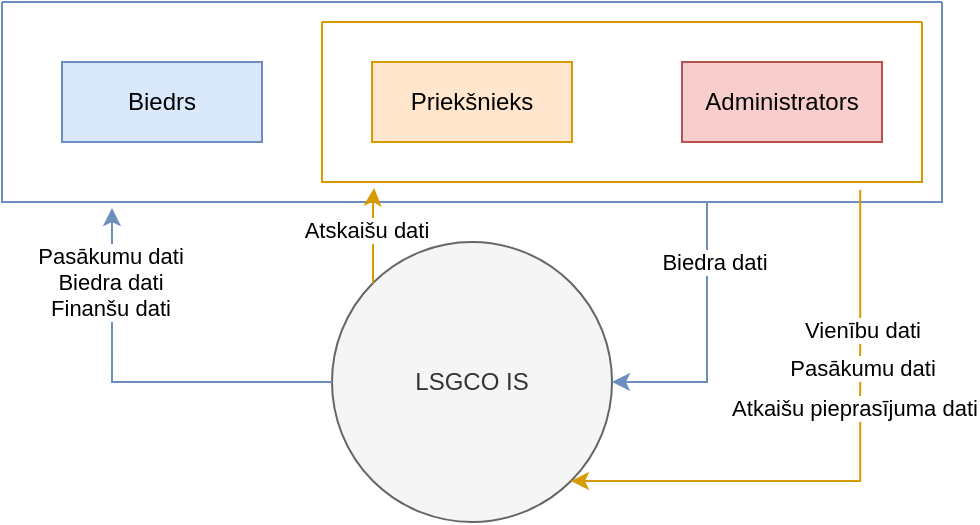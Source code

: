 <mxfile version="22.1.11" type="github" pages="11">
  <diagram name="0.limena DPD" id="kyhz5JBkrRfaqJCVx-hS">
    <mxGraphModel dx="1194" dy="735" grid="1" gridSize="10" guides="1" tooltips="1" connect="1" arrows="1" fold="1" page="1" pageScale="1" pageWidth="850" pageHeight="1100" background="none" math="0" shadow="0">
      <root>
        <mxCell id="0" />
        <mxCell id="1" parent="0" />
        <mxCell id="oKWj-Yn3RWSEvRSN68fy-1" value="LSGCO IS" style="ellipse;whiteSpace=wrap;html=1;aspect=fixed;fillColor=#f5f5f5;strokeColor=#666666;fontColor=#333333;" parent="1" vertex="1">
          <mxGeometry x="185" y="510" width="140" height="140" as="geometry" />
        </mxCell>
        <mxCell id="oKWj-Yn3RWSEvRSN68fy-14" style="edgeStyle=orthogonalEdgeStyle;rounded=0;orthogonalLoop=1;jettySize=auto;html=1;exitX=0.75;exitY=1;exitDx=0;exitDy=0;entryX=1;entryY=0.5;entryDx=0;entryDy=0;fillColor=#dae8fc;strokeColor=#6c8ebf;" parent="1" source="oKWj-Yn3RWSEvRSN68fy-3" target="oKWj-Yn3RWSEvRSN68fy-1" edge="1">
          <mxGeometry relative="1" as="geometry">
            <Array as="points">
              <mxPoint x="373" y="580" />
            </Array>
          </mxGeometry>
        </mxCell>
        <mxCell id="oKWj-Yn3RWSEvRSN68fy-15" value="Biedra dati" style="edgeLabel;html=1;align=center;verticalAlign=middle;resizable=0;points=[];" parent="oKWj-Yn3RWSEvRSN68fy-14" vertex="1" connectable="0">
          <mxGeometry x="-0.171" y="3" relative="1" as="geometry">
            <mxPoint y="-27" as="offset" />
          </mxGeometry>
        </mxCell>
        <mxCell id="oKWj-Yn3RWSEvRSN68fy-3" value="" style="swimlane;startSize=0;fillColor=#dae8fc;strokeColor=#6c8ebf;" parent="1" vertex="1">
          <mxGeometry x="20" y="390" width="470" height="100" as="geometry" />
        </mxCell>
        <mxCell id="oKWj-Yn3RWSEvRSN68fy-9" value="Biedrs" style="rounded=0;whiteSpace=wrap;html=1;fillColor=#dae8fc;strokeColor=#6c8ebf;" parent="oKWj-Yn3RWSEvRSN68fy-3" vertex="1">
          <mxGeometry x="30" y="30" width="100" height="40" as="geometry" />
        </mxCell>
        <mxCell id="oKWj-Yn3RWSEvRSN68fy-11" value="Administrators" style="rounded=0;whiteSpace=wrap;html=1;fillColor=#f8cecc;strokeColor=#b85450;" parent="oKWj-Yn3RWSEvRSN68fy-3" vertex="1">
          <mxGeometry x="340" y="30" width="100" height="40" as="geometry" />
        </mxCell>
        <mxCell id="oKWj-Yn3RWSEvRSN68fy-12" value="Priekšnieks" style="rounded=0;whiteSpace=wrap;html=1;fillColor=#ffe6cc;strokeColor=#d79b00;" parent="oKWj-Yn3RWSEvRSN68fy-3" vertex="1">
          <mxGeometry x="185" y="30" width="100" height="40" as="geometry" />
        </mxCell>
        <mxCell id="oKWj-Yn3RWSEvRSN68fy-5" value="" style="swimlane;startSize=0;fillColor=#ffe6cc;strokeColor=#d79b00;" parent="oKWj-Yn3RWSEvRSN68fy-3" vertex="1">
          <mxGeometry x="160" y="10" width="300" height="80" as="geometry" />
        </mxCell>
        <mxCell id="oKWj-Yn3RWSEvRSN68fy-16" style="edgeStyle=orthogonalEdgeStyle;rounded=0;orthogonalLoop=1;jettySize=auto;html=1;exitX=0;exitY=0.5;exitDx=0;exitDy=0;entryX=0.117;entryY=1.03;entryDx=0;entryDy=0;entryPerimeter=0;fillColor=#dae8fc;strokeColor=#6c8ebf;" parent="1" source="oKWj-Yn3RWSEvRSN68fy-1" target="oKWj-Yn3RWSEvRSN68fy-3" edge="1">
          <mxGeometry relative="1" as="geometry">
            <Array as="points">
              <mxPoint x="75" y="580" />
            </Array>
          </mxGeometry>
        </mxCell>
        <mxCell id="oKWj-Yn3RWSEvRSN68fy-24" value="Pasākumu dati&lt;br&gt;Biedra dati&lt;br&gt;Finanšu dati" style="edgeLabel;html=1;align=center;verticalAlign=middle;resizable=0;points=[];" parent="oKWj-Yn3RWSEvRSN68fy-16" vertex="1" connectable="0">
          <mxGeometry x="0.695" y="1" relative="1" as="geometry">
            <mxPoint y="7" as="offset" />
          </mxGeometry>
        </mxCell>
        <mxCell id="oKWj-Yn3RWSEvRSN68fy-17" style="edgeStyle=orthogonalEdgeStyle;rounded=0;orthogonalLoop=1;jettySize=auto;html=1;exitX=0.897;exitY=1.05;exitDx=0;exitDy=0;entryX=1;entryY=1;entryDx=0;entryDy=0;fillColor=#ffe6cc;strokeColor=#d79b00;exitPerimeter=0;" parent="1" source="oKWj-Yn3RWSEvRSN68fy-5" target="oKWj-Yn3RWSEvRSN68fy-1" edge="1">
          <mxGeometry relative="1" as="geometry">
            <Array as="points">
              <mxPoint x="449" y="630" />
            </Array>
          </mxGeometry>
        </mxCell>
        <mxCell id="oKWj-Yn3RWSEvRSN68fy-18" value="Atkaišu pieprasījuma dati" style="edgeLabel;html=1;align=center;verticalAlign=middle;resizable=0;points=[];" parent="oKWj-Yn3RWSEvRSN68fy-17" vertex="1" connectable="0">
          <mxGeometry x="-0.248" y="-3" relative="1" as="geometry">
            <mxPoint as="offset" />
          </mxGeometry>
        </mxCell>
        <mxCell id="640N0tR7TV5k29mpCwMN-1" value="Pasākumu dati" style="edgeLabel;html=1;align=center;verticalAlign=middle;resizable=0;points=[];" parent="oKWj-Yn3RWSEvRSN68fy-17" vertex="1" connectable="0">
          <mxGeometry x="-0.387" y="1" relative="1" as="geometry">
            <mxPoint as="offset" />
          </mxGeometry>
        </mxCell>
        <mxCell id="640N0tR7TV5k29mpCwMN-2" value="Vienību dati" style="edgeLabel;html=1;align=center;verticalAlign=middle;resizable=0;points=[];" parent="oKWj-Yn3RWSEvRSN68fy-17" vertex="1" connectable="0">
          <mxGeometry x="-0.522" y="1" relative="1" as="geometry">
            <mxPoint as="offset" />
          </mxGeometry>
        </mxCell>
        <mxCell id="oKWj-Yn3RWSEvRSN68fy-19" style="edgeStyle=orthogonalEdgeStyle;rounded=0;orthogonalLoop=1;jettySize=auto;html=1;exitX=0;exitY=0;exitDx=0;exitDy=0;entryX=0.087;entryY=1.038;entryDx=0;entryDy=0;entryPerimeter=0;fillColor=#ffe6cc;strokeColor=#d79b00;" parent="1" source="oKWj-Yn3RWSEvRSN68fy-1" target="oKWj-Yn3RWSEvRSN68fy-5" edge="1">
          <mxGeometry relative="1" as="geometry" />
        </mxCell>
        <mxCell id="oKWj-Yn3RWSEvRSN68fy-20" value="Atskaišu dati" style="edgeLabel;html=1;align=center;verticalAlign=middle;resizable=0;points=[];" parent="oKWj-Yn3RWSEvRSN68fy-19" vertex="1" connectable="0">
          <mxGeometry x="0.103" y="4" relative="1" as="geometry">
            <mxPoint as="offset" />
          </mxGeometry>
        </mxCell>
      </root>
    </mxGraphModel>
  </diagram>
  <diagram id="6GguuWpty2bciPeQia3-" name="1.limena DPD">
    <mxGraphModel dx="1434" dy="838" grid="1" gridSize="10" guides="1" tooltips="1" connect="1" arrows="1" fold="1" page="1" pageScale="1" pageWidth="850" pageHeight="1100" math="0" shadow="0">
      <root>
        <mxCell id="0" />
        <mxCell id="1" parent="0" />
        <mxCell id="xGXgSaPmuUJwHho-_G7R-40" style="edgeStyle=orthogonalEdgeStyle;rounded=0;orthogonalLoop=1;jettySize=auto;html=1;exitX=0;exitY=1;exitDx=0;exitDy=0;entryX=0;entryY=0;entryDx=0;entryDy=0;fillColor=#dae8fc;strokeColor=#6c8ebf;" parent="1" source="xGXgSaPmuUJwHho-_G7R-7" target="xGXgSaPmuUJwHho-_G7R-22" edge="1">
          <mxGeometry relative="1" as="geometry">
            <Array as="points">
              <mxPoint x="92" y="250" />
              <mxPoint x="92" y="285" />
            </Array>
          </mxGeometry>
        </mxCell>
        <mxCell id="xGXgSaPmuUJwHho-_G7R-41" value="Biedra&lt;br&gt;dati" style="edgeLabel;html=1;align=center;verticalAlign=middle;resizable=0;points=[];" parent="xGXgSaPmuUJwHho-_G7R-40" vertex="1" connectable="0">
          <mxGeometry x="-0.073" y="2" relative="1" as="geometry">
            <mxPoint as="offset" />
          </mxGeometry>
        </mxCell>
        <mxCell id="xGXgSaPmuUJwHho-_G7R-78" style="edgeStyle=orthogonalEdgeStyle;rounded=0;orthogonalLoop=1;jettySize=auto;html=1;exitX=0.75;exitY=1;exitDx=0;exitDy=0;entryX=0;entryY=0;entryDx=0;entryDy=0;fillColor=#dae8fc;strokeColor=#6c8ebf;" parent="1" target="xGXgSaPmuUJwHho-_G7R-25" edge="1">
          <mxGeometry relative="1" as="geometry">
            <mxPoint x="572.75" y="250" as="sourcePoint" />
            <mxPoint x="676.966" y="361.716" as="targetPoint" />
            <Array as="points">
              <mxPoint x="677" y="250" />
              <mxPoint x="677" y="362" />
            </Array>
          </mxGeometry>
        </mxCell>
        <mxCell id="xGXgSaPmuUJwHho-_G7R-79" value="Piedalīšanās&lt;br&gt;statusa&lt;br&gt;dati" style="edgeLabel;html=1;align=center;verticalAlign=middle;resizable=0;points=[];" parent="xGXgSaPmuUJwHho-_G7R-78" vertex="1" connectable="0">
          <mxGeometry x="0.191" relative="1" as="geometry">
            <mxPoint as="offset" />
          </mxGeometry>
        </mxCell>
        <mxCell id="SORPuBcUJhG7LsbTGvI3-3" style="edgeStyle=orthogonalEdgeStyle;rounded=0;orthogonalLoop=1;jettySize=auto;html=1;exitX=1;exitY=1;exitDx=0;exitDy=0;entryX=0.5;entryY=0;entryDx=0;entryDy=0;fillColor=#dae8fc;strokeColor=#6c8ebf;" parent="1" source="xGXgSaPmuUJwHho-_G7R-7" target="SORPuBcUJhG7LsbTGvI3-1" edge="1">
          <mxGeometry relative="1" as="geometry">
            <Array as="points">
              <mxPoint x="930" y="250" />
            </Array>
          </mxGeometry>
        </mxCell>
        <mxCell id="SORPuBcUJhG7LsbTGvI3-4" value="Pieteikšanās&lt;br&gt;dati" style="edgeLabel;html=1;align=center;verticalAlign=middle;resizable=0;points=[];" parent="SORPuBcUJhG7LsbTGvI3-3" vertex="1" connectable="0">
          <mxGeometry x="0.356" relative="1" as="geometry">
            <mxPoint as="offset" />
          </mxGeometry>
        </mxCell>
        <mxCell id="xGXgSaPmuUJwHho-_G7R-7" value="" style="swimlane;startSize=0;fillColor=#dae8fc;strokeColor=#6c8ebf;" parent="1" vertex="1">
          <mxGeometry x="80" y="150" width="910" height="100" as="geometry" />
        </mxCell>
        <mxCell id="xGXgSaPmuUJwHho-_G7R-8" value="Biedrs" style="rounded=0;whiteSpace=wrap;html=1;fillColor=#dae8fc;strokeColor=#6c8ebf;" parent="xGXgSaPmuUJwHho-_G7R-7" vertex="1">
          <mxGeometry x="30" y="30" width="140" height="40" as="geometry" />
        </mxCell>
        <mxCell id="xGXgSaPmuUJwHho-_G7R-10" value="Priekšnieks" style="rounded=0;whiteSpace=wrap;html=1;fillColor=#ffe6cc;strokeColor=#d79b00;" parent="xGXgSaPmuUJwHho-_G7R-7" vertex="1">
          <mxGeometry x="270" y="30" width="145" height="40" as="geometry" />
        </mxCell>
        <mxCell id="xGXgSaPmuUJwHho-_G7R-11" value="" style="swimlane;startSize=0;fillColor=#ffe6cc;strokeColor=#d79b00;" parent="xGXgSaPmuUJwHho-_G7R-7" vertex="1">
          <mxGeometry x="200" y="10" width="480" height="80" as="geometry" />
        </mxCell>
        <mxCell id="xGXgSaPmuUJwHho-_G7R-9" value="Administrators" style="rounded=0;whiteSpace=wrap;html=1;fillColor=#f8cecc;strokeColor=#b85450;" parent="xGXgSaPmuUJwHho-_G7R-11" vertex="1">
          <mxGeometry x="270" y="20" width="150" height="40" as="geometry" />
        </mxCell>
        <mxCell id="xGXgSaPmuUJwHho-_G7R-22" value="BDR modulis" style="ellipse;whiteSpace=wrap;html=1;aspect=fixed;" parent="1" vertex="1">
          <mxGeometry x="80" y="350" width="80" height="80" as="geometry" />
        </mxCell>
        <mxCell id="xGXgSaPmuUJwHho-_G7R-23" value="VNB modulis" style="ellipse;whiteSpace=wrap;html=1;aspect=fixed;" parent="1" vertex="1">
          <mxGeometry x="280" y="350" width="80" height="80" as="geometry" />
        </mxCell>
        <mxCell id="xGXgSaPmuUJwHho-_G7R-67" style="edgeStyle=orthogonalEdgeStyle;rounded=0;orthogonalLoop=1;jettySize=auto;html=1;exitX=1;exitY=0;exitDx=0;exitDy=0;entryX=0.25;entryY=1;entryDx=0;entryDy=0;fillColor=#f8cecc;strokeColor=#b85450;" parent="1" source="xGXgSaPmuUJwHho-_G7R-24" target="xGXgSaPmuUJwHho-_G7R-9" edge="1">
          <mxGeometry relative="1" as="geometry" />
        </mxCell>
        <mxCell id="xGXgSaPmuUJwHho-_G7R-68" value="Atskaišu &lt;br&gt;dati" style="edgeLabel;html=1;align=center;verticalAlign=middle;resizable=0;points=[];" parent="xGXgSaPmuUJwHho-_G7R-67" vertex="1" connectable="0">
          <mxGeometry x="-0.535" y="-1" relative="1" as="geometry">
            <mxPoint x="1" y="10" as="offset" />
          </mxGeometry>
        </mxCell>
        <mxCell id="xGXgSaPmuUJwHho-_G7R-24" value="VLD modulis" style="ellipse;whiteSpace=wrap;html=1;aspect=fixed;" parent="1" vertex="1">
          <mxGeometry x="480" y="350" width="80" height="80" as="geometry" />
        </mxCell>
        <mxCell id="xGXgSaPmuUJwHho-_G7R-25" value="PSK modulis" style="ellipse;whiteSpace=wrap;html=1;aspect=fixed;" parent="1" vertex="1">
          <mxGeometry x="690" y="350" width="80" height="80" as="geometry" />
        </mxCell>
        <mxCell id="xGXgSaPmuUJwHho-_G7R-37" style="edgeStyle=orthogonalEdgeStyle;rounded=0;orthogonalLoop=1;jettySize=auto;html=1;exitX=0.855;exitY=0;exitDx=0;exitDy=4.35;exitPerimeter=0;entryX=1;entryY=1;entryDx=0;entryDy=0;fillColor=#dae8fc;strokeColor=#6c8ebf;" parent="1" source="xGXgSaPmuUJwHho-_G7R-26" target="xGXgSaPmuUJwHho-_G7R-22" edge="1">
          <mxGeometry relative="1" as="geometry" />
        </mxCell>
        <mxCell id="xGXgSaPmuUJwHho-_G7R-39" value="Dati par&lt;br&gt;biedru/&lt;br&gt;biedra&lt;br&gt;naudu" style="edgeLabel;html=1;align=center;verticalAlign=middle;resizable=0;points=[];" parent="xGXgSaPmuUJwHho-_G7R-37" vertex="1" connectable="0">
          <mxGeometry x="-0.078" y="-1" relative="1" as="geometry">
            <mxPoint y="-1" as="offset" />
          </mxGeometry>
        </mxCell>
        <mxCell id="xGXgSaPmuUJwHho-_G7R-49" style="edgeStyle=orthogonalEdgeStyle;rounded=0;orthogonalLoop=1;jettySize=auto;html=1;exitX=1;exitY=0.5;exitDx=0;exitDy=0;exitPerimeter=0;entryX=0;entryY=0;entryDx=0;entryDy=0;fillColor=#dae8fc;strokeColor=#6c8ebf;" parent="1" source="xGXgSaPmuUJwHho-_G7R-26" target="xGXgSaPmuUJwHho-_G7R-23" edge="1">
          <mxGeometry relative="1" as="geometry">
            <Array as="points">
              <mxPoint x="220" y="550" />
              <mxPoint x="220" y="362" />
              <mxPoint x="280" y="362" />
            </Array>
          </mxGeometry>
        </mxCell>
        <mxCell id="xGXgSaPmuUJwHho-_G7R-50" value="Vienības&lt;br&gt;biedru&lt;br&gt;dati" style="edgeLabel;html=1;align=center;verticalAlign=middle;resizable=0;points=[];" parent="xGXgSaPmuUJwHho-_G7R-49" vertex="1" connectable="0">
          <mxGeometry x="0.143" y="1" relative="1" as="geometry">
            <mxPoint as="offset" />
          </mxGeometry>
        </mxCell>
        <mxCell id="xGXgSaPmuUJwHho-_G7R-58" style="edgeStyle=orthogonalEdgeStyle;rounded=0;orthogonalLoop=1;jettySize=auto;html=1;exitX=0.855;exitY=1;exitDx=0;exitDy=-4.35;exitPerimeter=0;entryX=1;entryY=1;entryDx=0;entryDy=0;fillColor=#dae8fc;strokeColor=#6c8ebf;" parent="1" source="xGXgSaPmuUJwHho-_G7R-26" target="xGXgSaPmuUJwHho-_G7R-24" edge="1">
          <mxGeometry relative="1" as="geometry">
            <Array as="points">
              <mxPoint x="148" y="600" />
              <mxPoint x="548" y="600" />
            </Array>
          </mxGeometry>
        </mxCell>
        <mxCell id="xGXgSaPmuUJwHho-_G7R-59" value="Biedru&lt;br&gt;dati" style="edgeLabel;html=1;align=center;verticalAlign=middle;resizable=0;points=[];" parent="xGXgSaPmuUJwHho-_G7R-58" vertex="1" connectable="0">
          <mxGeometry x="0.634" y="-2" relative="1" as="geometry">
            <mxPoint y="23" as="offset" />
          </mxGeometry>
        </mxCell>
        <mxCell id="SORPuBcUJhG7LsbTGvI3-8" style="edgeStyle=orthogonalEdgeStyle;rounded=0;orthogonalLoop=1;jettySize=auto;html=1;exitX=0.5;exitY=1;exitDx=0;exitDy=0;exitPerimeter=0;entryX=0.5;entryY=1;entryDx=0;entryDy=0;fillColor=#dae8fc;strokeColor=#6c8ebf;" parent="1" source="xGXgSaPmuUJwHho-_G7R-26" target="SORPuBcUJhG7LsbTGvI3-1" edge="1">
          <mxGeometry relative="1" as="geometry" />
        </mxCell>
        <mxCell id="SORPuBcUJhG7LsbTGvI3-9" value="Finanšu dati" style="edgeLabel;html=1;align=center;verticalAlign=middle;resizable=0;points=[];" parent="SORPuBcUJhG7LsbTGvI3-8" vertex="1" connectable="0">
          <mxGeometry x="0.833" y="-1" relative="1" as="geometry">
            <mxPoint as="offset" />
          </mxGeometry>
        </mxCell>
        <mxCell id="xGXgSaPmuUJwHho-_G7R-26" value="Biedru datubāze" style="shape=cylinder3;whiteSpace=wrap;html=1;boundedLbl=1;backgroundOutline=1;size=15;fillColor=#dae8fc;strokeColor=#6c8ebf;" parent="1" vertex="1">
          <mxGeometry x="80" y="510" width="80" height="80" as="geometry" />
        </mxCell>
        <mxCell id="xGXgSaPmuUJwHho-_G7R-53" style="edgeStyle=orthogonalEdgeStyle;rounded=0;orthogonalLoop=1;jettySize=auto;html=1;exitX=0;exitY=0;exitDx=0;exitDy=27.5;exitPerimeter=0;entryX=1;entryY=1;entryDx=0;entryDy=0;fillColor=#ffe6cc;strokeColor=#d79b00;" parent="1" source="xGXgSaPmuUJwHho-_G7R-27" target="xGXgSaPmuUJwHho-_G7R-23" edge="1">
          <mxGeometry relative="1" as="geometry" />
        </mxCell>
        <mxCell id="xGXgSaPmuUJwHho-_G7R-54" value="Dati&lt;br&gt;par&lt;br&gt;vienību" style="edgeLabel;html=1;align=center;verticalAlign=middle;resizable=0;points=[];" parent="xGXgSaPmuUJwHho-_G7R-53" vertex="1" connectable="0">
          <mxGeometry x="0.328" y="-1" relative="1" as="geometry">
            <mxPoint as="offset" />
          </mxGeometry>
        </mxCell>
        <mxCell id="xGXgSaPmuUJwHho-_G7R-57" style="edgeStyle=orthogonalEdgeStyle;rounded=0;orthogonalLoop=1;jettySize=auto;html=1;exitX=1;exitY=1;exitDx=0;exitDy=-15;exitPerimeter=0;entryX=0.5;entryY=1;entryDx=0;entryDy=0;fillColor=#ffe6cc;strokeColor=#d79b00;" parent="1" source="xGXgSaPmuUJwHho-_G7R-27" target="xGXgSaPmuUJwHho-_G7R-24" edge="1">
          <mxGeometry relative="1" as="geometry" />
        </mxCell>
        <mxCell id="xGXgSaPmuUJwHho-_G7R-60" value="Vienību&lt;br&gt;dati" style="edgeLabel;html=1;align=center;verticalAlign=middle;resizable=0;points=[];" parent="xGXgSaPmuUJwHho-_G7R-57" vertex="1" connectable="0">
          <mxGeometry x="0.49" y="2" relative="1" as="geometry">
            <mxPoint x="2" y="29" as="offset" />
          </mxGeometry>
        </mxCell>
        <mxCell id="xGXgSaPmuUJwHho-_G7R-27" value="&lt;font color=&quot;#0f0f0f&quot;&gt;Vienību&lt;br&gt;datubāze&lt;/font&gt;" style="shape=cylinder3;whiteSpace=wrap;html=1;boundedLbl=1;backgroundOutline=1;size=15;fillColor=#ffe6cc;strokeColor=#d79b00;" parent="1" vertex="1">
          <mxGeometry x="385" y="510" width="80" height="80" as="geometry" />
        </mxCell>
        <mxCell id="xGXgSaPmuUJwHho-_G7R-71" style="edgeStyle=orthogonalEdgeStyle;rounded=0;orthogonalLoop=1;jettySize=auto;html=1;exitX=0.855;exitY=0;exitDx=0;exitDy=4.35;exitPerimeter=0;entryX=1;entryY=1;entryDx=0;entryDy=0;fillColor=#d5e8d4;strokeColor=#82b366;" parent="1" source="xGXgSaPmuUJwHho-_G7R-29" target="xGXgSaPmuUJwHho-_G7R-25" edge="1">
          <mxGeometry relative="1" as="geometry" />
        </mxCell>
        <mxCell id="xGXgSaPmuUJwHho-_G7R-72" value="Pasākumu&lt;br&gt;dati" style="edgeLabel;html=1;align=center;verticalAlign=middle;resizable=0;points=[];" parent="xGXgSaPmuUJwHho-_G7R-71" vertex="1" connectable="0">
          <mxGeometry x="0.063" relative="1" as="geometry">
            <mxPoint y="-1" as="offset" />
          </mxGeometry>
        </mxCell>
        <mxCell id="xGXgSaPmuUJwHho-_G7R-29" value="Pasākumu&lt;br&gt;datubāze" style="shape=cylinder3;whiteSpace=wrap;html=1;boundedLbl=1;backgroundOutline=1;size=15;fillColor=#d5e8d4;strokeColor=#82b366;" parent="1" vertex="1">
          <mxGeometry x="690" y="510" width="80" height="80" as="geometry" />
        </mxCell>
        <mxCell id="xGXgSaPmuUJwHho-_G7R-36" style="edgeStyle=orthogonalEdgeStyle;rounded=0;orthogonalLoop=1;jettySize=auto;html=1;exitX=0;exitY=1;exitDx=0;exitDy=0;entryX=0.145;entryY=0;entryDx=0;entryDy=4.35;entryPerimeter=0;fillColor=#dae8fc;strokeColor=#6c8ebf;" parent="1" source="xGXgSaPmuUJwHho-_G7R-22" target="xGXgSaPmuUJwHho-_G7R-26" edge="1">
          <mxGeometry relative="1" as="geometry" />
        </mxCell>
        <mxCell id="xGXgSaPmuUJwHho-_G7R-38" value="Atjaunināti&lt;br&gt;biedra&lt;br&gt;dati" style="edgeLabel;html=1;align=center;verticalAlign=middle;resizable=0;points=[];" parent="xGXgSaPmuUJwHho-_G7R-36" vertex="1" connectable="0">
          <mxGeometry x="-0.112" y="-2" relative="1" as="geometry">
            <mxPoint y="3" as="offset" />
          </mxGeometry>
        </mxCell>
        <mxCell id="xGXgSaPmuUJwHho-_G7R-42" style="edgeStyle=orthogonalEdgeStyle;rounded=0;orthogonalLoop=1;jettySize=auto;html=1;exitX=1;exitY=0;exitDx=0;exitDy=0;entryX=0.098;entryY=1.024;entryDx=0;entryDy=0;entryPerimeter=0;fillColor=#dae8fc;strokeColor=#6c8ebf;" parent="1" source="xGXgSaPmuUJwHho-_G7R-22" target="xGXgSaPmuUJwHho-_G7R-7" edge="1">
          <mxGeometry relative="1" as="geometry" />
        </mxCell>
        <mxCell id="xGXgSaPmuUJwHho-_G7R-43" value="Biedra&lt;br&gt;dati/&lt;br&gt;biedra&lt;br&gt;naudas&lt;br&gt;statuss" style="edgeLabel;html=1;align=center;verticalAlign=middle;resizable=0;points=[];" parent="xGXgSaPmuUJwHho-_G7R-42" vertex="1" connectable="0">
          <mxGeometry x="0.322" y="-1" relative="1" as="geometry">
            <mxPoint y="20" as="offset" />
          </mxGeometry>
        </mxCell>
        <mxCell id="xGXgSaPmuUJwHho-_G7R-44" style="edgeStyle=orthogonalEdgeStyle;rounded=0;orthogonalLoop=1;jettySize=auto;html=1;exitX=0;exitY=1;exitDx=0;exitDy=0;entryX=0.258;entryY=0.043;entryDx=0;entryDy=0;entryPerimeter=0;fillColor=#ffe6cc;strokeColor=#d79b00;" parent="1" source="xGXgSaPmuUJwHho-_G7R-11" target="xGXgSaPmuUJwHho-_G7R-23" edge="1">
          <mxGeometry relative="1" as="geometry">
            <Array as="points">
              <mxPoint x="301" y="240" />
              <mxPoint x="301" y="295" />
            </Array>
          </mxGeometry>
        </mxCell>
        <mxCell id="xGXgSaPmuUJwHho-_G7R-45" value="Vienības &lt;br&gt;dati" style="edgeLabel;html=1;align=center;verticalAlign=middle;resizable=0;points=[];" parent="xGXgSaPmuUJwHho-_G7R-44" vertex="1" connectable="0">
          <mxGeometry x="0.105" y="-2" relative="1" as="geometry">
            <mxPoint y="-23" as="offset" />
          </mxGeometry>
        </mxCell>
        <mxCell id="xGXgSaPmuUJwHho-_G7R-47" style="edgeStyle=orthogonalEdgeStyle;rounded=0;orthogonalLoop=1;jettySize=auto;html=1;exitX=0;exitY=1;exitDx=0;exitDy=0;entryX=0;entryY=1;entryDx=0;entryDy=-15;entryPerimeter=0;fillColor=#ffe6cc;strokeColor=#d79b00;" parent="1" source="xGXgSaPmuUJwHho-_G7R-23" target="xGXgSaPmuUJwHho-_G7R-27" edge="1">
          <mxGeometry relative="1" as="geometry">
            <Array as="points">
              <mxPoint x="290" y="418" />
              <mxPoint x="290" y="575" />
            </Array>
          </mxGeometry>
        </mxCell>
        <mxCell id="xGXgSaPmuUJwHho-_G7R-48" value="Atjaunoti &lt;br&gt;vienības dati/&lt;br&gt;nodarbību &lt;br&gt;dati" style="edgeLabel;html=1;align=center;verticalAlign=middle;resizable=0;points=[];" parent="xGXgSaPmuUJwHho-_G7R-47" vertex="1" connectable="0">
          <mxGeometry x="-0.257" y="-2" relative="1" as="geometry">
            <mxPoint as="offset" />
          </mxGeometry>
        </mxCell>
        <mxCell id="xGXgSaPmuUJwHho-_G7R-51" style="edgeStyle=orthogonalEdgeStyle;rounded=0;orthogonalLoop=1;jettySize=auto;html=1;exitX=0;exitY=0.5;exitDx=0;exitDy=0;entryX=1;entryY=1;entryDx=0;entryDy=-15;entryPerimeter=0;fillColor=#dae8fc;strokeColor=#6c8ebf;" parent="1" source="xGXgSaPmuUJwHho-_G7R-23" target="xGXgSaPmuUJwHho-_G7R-26" edge="1">
          <mxGeometry relative="1" as="geometry">
            <Array as="points">
              <mxPoint x="250" y="390" />
              <mxPoint x="250" y="575" />
            </Array>
          </mxGeometry>
        </mxCell>
        <mxCell id="xGXgSaPmuUJwHho-_G7R-52" value="Jauna&lt;br&gt;biedra&lt;br&gt;dati" style="edgeLabel;html=1;align=center;verticalAlign=middle;resizable=0;points=[];" parent="xGXgSaPmuUJwHho-_G7R-51" vertex="1" connectable="0">
          <mxGeometry x="-0.324" y="-2" relative="1" as="geometry">
            <mxPoint as="offset" />
          </mxGeometry>
        </mxCell>
        <mxCell id="xGXgSaPmuUJwHho-_G7R-55" style="edgeStyle=orthogonalEdgeStyle;rounded=0;orthogonalLoop=1;jettySize=auto;html=1;exitX=1;exitY=0;exitDx=0;exitDy=0;entryX=0.208;entryY=0.994;entryDx=0;entryDy=0;entryPerimeter=0;fillColor=#ffe6cc;strokeColor=#d79b00;" parent="1" source="xGXgSaPmuUJwHho-_G7R-23" target="xGXgSaPmuUJwHho-_G7R-11" edge="1">
          <mxGeometry relative="1" as="geometry">
            <Array as="points">
              <mxPoint x="380" y="362" />
            </Array>
          </mxGeometry>
        </mxCell>
        <mxCell id="xGXgSaPmuUJwHho-_G7R-56" value="Vienības &lt;br&gt;dati/&lt;br&gt;atskaišu&lt;br&gt;dati" style="edgeLabel;html=1;align=center;verticalAlign=middle;resizable=0;points=[];" parent="xGXgSaPmuUJwHho-_G7R-55" vertex="1" connectable="0">
          <mxGeometry x="0.389" y="1" relative="1" as="geometry">
            <mxPoint x="3" y="17" as="offset" />
          </mxGeometry>
        </mxCell>
        <mxCell id="xGXgSaPmuUJwHho-_G7R-61" style="edgeStyle=orthogonalEdgeStyle;rounded=0;orthogonalLoop=1;jettySize=auto;html=1;exitX=0;exitY=1;exitDx=0;exitDy=0;entryX=1;entryY=0;entryDx=0;entryDy=27.5;entryPerimeter=0;fillColor=#ffe6cc;strokeColor=#d79b00;" parent="1" source="xGXgSaPmuUJwHho-_G7R-24" target="xGXgSaPmuUJwHho-_G7R-27" edge="1">
          <mxGeometry relative="1" as="geometry">
            <Array as="points">
              <mxPoint x="490" y="418" />
              <mxPoint x="490" y="538" />
            </Array>
          </mxGeometry>
        </mxCell>
        <mxCell id="xGXgSaPmuUJwHho-_G7R-62" value="Jaunas&lt;br&gt;vienības&lt;br&gt;dati" style="edgeLabel;html=1;align=center;verticalAlign=middle;resizable=0;points=[];" parent="xGXgSaPmuUJwHho-_G7R-61" vertex="1" connectable="0">
          <mxGeometry x="-0.57" y="-2" relative="1" as="geometry">
            <mxPoint y="22" as="offset" />
          </mxGeometry>
        </mxCell>
        <mxCell id="xGXgSaPmuUJwHho-_G7R-63" style="edgeStyle=orthogonalEdgeStyle;rounded=0;orthogonalLoop=1;jettySize=auto;html=1;exitX=0.25;exitY=1;exitDx=0;exitDy=0;entryX=0.629;entryY=0.006;entryDx=0;entryDy=0;entryPerimeter=0;fillColor=#ffe6cc;strokeColor=#d79b00;" parent="1" source="xGXgSaPmuUJwHho-_G7R-11" target="xGXgSaPmuUJwHho-_G7R-23" edge="1">
          <mxGeometry relative="1" as="geometry">
            <Array as="points">
              <mxPoint x="330" y="240" />
              <mxPoint x="330" y="351" />
            </Array>
          </mxGeometry>
        </mxCell>
        <mxCell id="xGXgSaPmuUJwHho-_G7R-64" value="Jauna&lt;br&gt;biedra&lt;br&gt;dati" style="edgeLabel;html=1;align=center;verticalAlign=middle;resizable=0;points=[];" parent="xGXgSaPmuUJwHho-_G7R-63" vertex="1" connectable="0">
          <mxGeometry x="0.343" relative="1" as="geometry">
            <mxPoint y="19" as="offset" />
          </mxGeometry>
        </mxCell>
        <mxCell id="xGXgSaPmuUJwHho-_G7R-65" style="edgeStyle=orthogonalEdgeStyle;rounded=0;orthogonalLoop=1;jettySize=auto;html=1;exitX=0.25;exitY=1;exitDx=0;exitDy=0;entryX=0;entryY=0;entryDx=0;entryDy=0;fillColor=#f8cecc;strokeColor=#b85450;" parent="1" source="xGXgSaPmuUJwHho-_G7R-9" target="xGXgSaPmuUJwHho-_G7R-24" edge="1">
          <mxGeometry relative="1" as="geometry">
            <Array as="points">
              <mxPoint x="560" y="220" />
              <mxPoint x="560" y="260" />
              <mxPoint x="492" y="260" />
            </Array>
          </mxGeometry>
        </mxCell>
        <mxCell id="xGXgSaPmuUJwHho-_G7R-66" value="Jaunas vienības&lt;br&gt;dati" style="edgeLabel;html=1;align=center;verticalAlign=middle;resizable=0;points=[];" parent="xGXgSaPmuUJwHho-_G7R-65" vertex="1" connectable="0">
          <mxGeometry x="0.213" y="2" relative="1" as="geometry">
            <mxPoint x="1" y="22" as="offset" />
          </mxGeometry>
        </mxCell>
        <mxCell id="xGXgSaPmuUJwHho-_G7R-69" style="edgeStyle=orthogonalEdgeStyle;rounded=0;orthogonalLoop=1;jettySize=auto;html=1;exitX=0;exitY=1;exitDx=0;exitDy=0;entryX=0.145;entryY=0;entryDx=0;entryDy=4.35;entryPerimeter=0;fillColor=#d5e8d4;strokeColor=#82b366;" parent="1" source="xGXgSaPmuUJwHho-_G7R-25" target="xGXgSaPmuUJwHho-_G7R-29" edge="1">
          <mxGeometry relative="1" as="geometry" />
        </mxCell>
        <mxCell id="xGXgSaPmuUJwHho-_G7R-70" value="Jauna&amp;nbsp;&lt;br&gt;pasākuma&lt;br&gt;dati" style="edgeLabel;html=1;align=center;verticalAlign=middle;resizable=0;points=[];" parent="xGXgSaPmuUJwHho-_G7R-69" vertex="1" connectable="0">
          <mxGeometry x="-0.225" relative="1" as="geometry">
            <mxPoint x="-2" y="7" as="offset" />
          </mxGeometry>
        </mxCell>
        <mxCell id="xGXgSaPmuUJwHho-_G7R-74" style="edgeStyle=orthogonalEdgeStyle;rounded=0;orthogonalLoop=1;jettySize=auto;html=1;exitX=1;exitY=1;exitDx=0;exitDy=0;fillColor=#ffe6cc;strokeColor=#d79b00;" parent="1" source="xGXgSaPmuUJwHho-_G7R-11" edge="1">
          <mxGeometry relative="1" as="geometry">
            <mxPoint x="760" y="362" as="targetPoint" />
            <Array as="points">
              <mxPoint x="760" y="362" />
            </Array>
          </mxGeometry>
        </mxCell>
        <mxCell id="xGXgSaPmuUJwHho-_G7R-75" value="Pasākuma&lt;br&gt;&amp;nbsp;dati" style="edgeLabel;html=1;align=center;verticalAlign=middle;resizable=0;points=[];" parent="xGXgSaPmuUJwHho-_G7R-74" vertex="1" connectable="0">
          <mxGeometry x="-0.213" relative="1" as="geometry">
            <mxPoint as="offset" />
          </mxGeometry>
        </mxCell>
        <mxCell id="xGXgSaPmuUJwHho-_G7R-76" style="edgeStyle=orthogonalEdgeStyle;rounded=0;orthogonalLoop=1;jettySize=auto;html=1;exitX=0.355;exitY=0.006;exitDx=0;exitDy=0;fillColor=#dae8fc;strokeColor=#6c8ebf;exitPerimeter=0;" parent="1" source="xGXgSaPmuUJwHho-_G7R-25" edge="1">
          <mxGeometry relative="1" as="geometry">
            <Array as="points">
              <mxPoint x="718" y="300" />
              <mxPoint x="718" y="252" />
            </Array>
            <mxPoint x="718" y="252" as="targetPoint" />
          </mxGeometry>
        </mxCell>
        <mxCell id="xGXgSaPmuUJwHho-_G7R-77" value="Pasākumu&lt;br&gt;dati" style="edgeLabel;html=1;align=center;verticalAlign=middle;resizable=0;points=[];" parent="xGXgSaPmuUJwHho-_G7R-76" vertex="1" connectable="0">
          <mxGeometry x="-0.264" y="1" relative="1" as="geometry">
            <mxPoint x="1" y="6" as="offset" />
          </mxGeometry>
        </mxCell>
        <mxCell id="xGXgSaPmuUJwHho-_G7R-80" style="edgeStyle=orthogonalEdgeStyle;rounded=0;orthogonalLoop=1;jettySize=auto;html=1;exitX=0;exitY=0.5;exitDx=0;exitDy=0;entryX=0;entryY=0;entryDx=0;entryDy=52.5;entryPerimeter=0;fillColor=#d5e8d4;strokeColor=#82b366;" parent="1" source="xGXgSaPmuUJwHho-_G7R-25" target="xGXgSaPmuUJwHho-_G7R-29" edge="1">
          <mxGeometry relative="1" as="geometry">
            <Array as="points">
              <mxPoint x="650" y="390" />
              <mxPoint x="650" y="563" />
            </Array>
          </mxGeometry>
        </mxCell>
        <mxCell id="xGXgSaPmuUJwHho-_G7R-81" value="Reģistrācijas&lt;br&gt;pasākumiem&lt;br&gt;dati" style="edgeLabel;html=1;align=center;verticalAlign=middle;resizable=0;points=[];" parent="xGXgSaPmuUJwHho-_G7R-80" vertex="1" connectable="0">
          <mxGeometry x="0.122" y="1" relative="1" as="geometry">
            <mxPoint x="-1" y="18" as="offset" />
          </mxGeometry>
        </mxCell>
        <mxCell id="SORPuBcUJhG7LsbTGvI3-11" style="edgeStyle=orthogonalEdgeStyle;rounded=0;orthogonalLoop=1;jettySize=auto;html=1;exitX=1;exitY=0.5;exitDx=0;exitDy=0;fillColor=#f5f5f5;strokeColor=#666666;" parent="1" source="SORPuBcUJhG7LsbTGvI3-1" target="SORPuBcUJhG7LsbTGvI3-10" edge="1">
          <mxGeometry relative="1" as="geometry" />
        </mxCell>
        <mxCell id="SORPuBcUJhG7LsbTGvI3-12" value="Pieteikšanās/&lt;br&gt;pārrēķinu&lt;br&gt;dati" style="edgeLabel;html=1;align=center;verticalAlign=middle;resizable=0;points=[];" parent="SORPuBcUJhG7LsbTGvI3-11" vertex="1" connectable="0">
          <mxGeometry x="-0.37" relative="1" as="geometry">
            <mxPoint y="31" as="offset" />
          </mxGeometry>
        </mxCell>
        <mxCell id="SORPuBcUJhG7LsbTGvI3-1" value="SYS modulis" style="ellipse;whiteSpace=wrap;html=1;aspect=fixed;" parent="1" vertex="1">
          <mxGeometry x="890" y="360" width="80" height="80" as="geometry" />
        </mxCell>
        <mxCell id="SORPuBcUJhG7LsbTGvI3-10" value="Sistēma" style="rounded=0;whiteSpace=wrap;html=1;" parent="1" vertex="1">
          <mxGeometry x="950" y="570" width="140" height="40" as="geometry" />
        </mxCell>
        <mxCell id="_RINTh6XosqMoDz_c5jx-1" style="edgeStyle=orthogonalEdgeStyle;rounded=0;orthogonalLoop=1;jettySize=auto;html=1;exitX=1;exitY=0.5;exitDx=0;exitDy=0;entryX=1;entryY=0;entryDx=0;entryDy=52.5;entryPerimeter=0;fillColor=#d5e8d4;strokeColor=#82b366;" edge="1" parent="1" source="xGXgSaPmuUJwHho-_G7R-25" target="xGXgSaPmuUJwHho-_G7R-29">
          <mxGeometry relative="1" as="geometry">
            <Array as="points">
              <mxPoint x="810" y="390" />
              <mxPoint x="810" y="563" />
            </Array>
          </mxGeometry>
        </mxCell>
        <mxCell id="_RINTh6XosqMoDz_c5jx-2" value="Ielūgumu&lt;br&gt;dati" style="edgeLabel;html=1;align=center;verticalAlign=middle;resizable=0;points=[];" vertex="1" connectable="0" parent="_RINTh6XosqMoDz_c5jx-1">
          <mxGeometry x="-0.034" y="-2" relative="1" as="geometry">
            <mxPoint as="offset" />
          </mxGeometry>
        </mxCell>
      </root>
    </mxGraphModel>
  </diagram>
  <diagram id="RomifQWhu---GyK7lGh1" name="2.limena_BDR_DPD">
    <mxGraphModel dx="1434" dy="838" grid="1" gridSize="10" guides="1" tooltips="1" connect="1" arrows="1" fold="1" page="1" pageScale="1" pageWidth="850" pageHeight="1100" math="0" shadow="0">
      <root>
        <mxCell id="0" />
        <mxCell id="1" parent="0" />
        <mxCell id="HKc2-ndimWxw6g6DQAMn-6" style="edgeStyle=orthogonalEdgeStyle;rounded=0;orthogonalLoop=1;jettySize=auto;html=1;exitX=0;exitY=0.5;exitDx=0;exitDy=0;entryX=0.5;entryY=0;entryDx=0;entryDy=0;fillColor=#dae8fc;strokeColor=#6c8ebf;" parent="1" source="p9DNszMhC0L0ikfJBox9-1" target="vp05-B3GRNU1gS82rTva-1" edge="1">
          <mxGeometry relative="1" as="geometry" />
        </mxCell>
        <mxCell id="HKc2-ndimWxw6g6DQAMn-7" value="Apstrādāti &lt;br&gt;biedra dati" style="edgeLabel;html=1;align=center;verticalAlign=middle;resizable=0;points=[];" parent="HKc2-ndimWxw6g6DQAMn-6" vertex="1" connectable="0">
          <mxGeometry x="0.28" y="-1" relative="1" as="geometry">
            <mxPoint x="87" y="1" as="offset" />
          </mxGeometry>
        </mxCell>
        <mxCell id="p9DNszMhC0L0ikfJBox9-1" value="BDR-01&lt;br&gt;&lt;p&gt;Biedra datu apskatīšana&lt;/p&gt;" style="ellipse;whiteSpace=wrap;html=1;aspect=fixed;" parent="1" vertex="1">
          <mxGeometry x="310" y="100" width="80" height="80" as="geometry" />
        </mxCell>
        <mxCell id="p9DNszMhC0L0ikfJBox9-2" value="BDR-02&lt;br&gt;&lt;p&gt;Biedra datu atjaunošana&lt;/p&gt;" style="ellipse;whiteSpace=wrap;html=1;aspect=fixed;" parent="1" vertex="1">
          <mxGeometry x="310" y="210" width="80" height="80" as="geometry" />
        </mxCell>
        <mxCell id="HKc2-ndimWxw6g6DQAMn-18" style="edgeStyle=orthogonalEdgeStyle;rounded=0;orthogonalLoop=1;jettySize=auto;html=1;exitX=0;exitY=0;exitDx=0;exitDy=0;fillColor=#dae8fc;strokeColor=#6c8ebf;" parent="1" source="p9DNszMhC0L0ikfJBox9-3" target="vp05-B3GRNU1gS82rTva-11" edge="1">
          <mxGeometry relative="1" as="geometry">
            <Array as="points">
              <mxPoint x="322" y="310" />
            </Array>
          </mxGeometry>
        </mxCell>
        <mxCell id="HKc2-ndimWxw6g6DQAMn-19" value="Pieteikuma epasts" style="edgeLabel;html=1;align=center;verticalAlign=middle;resizable=0;points=[];" parent="HKc2-ndimWxw6g6DQAMn-18" vertex="1" connectable="0">
          <mxGeometry x="0.341" y="-3" relative="1" as="geometry">
            <mxPoint x="22" y="3" as="offset" />
          </mxGeometry>
        </mxCell>
        <mxCell id="p9DNszMhC0L0ikfJBox9-3" value="BDR-03&lt;br style=&quot;font-size: 10px;&quot;&gt;&lt;p style=&quot;font-size: 10px;&quot;&gt;Izstāšanās pieteikuma iesniegšana&lt;/p&gt;" style="ellipse;whiteSpace=wrap;html=1;aspect=fixed;fontSize=10;" parent="1" vertex="1">
          <mxGeometry x="310" y="310" width="80" height="80" as="geometry" />
        </mxCell>
        <mxCell id="p9DNszMhC0L0ikfJBox9-4" value="BDR-04&lt;br&gt;&lt;p style=&quot;font-size: 10px;&quot;&gt;Biedra naudas statusa iegūšana&lt;/p&gt;" style="ellipse;whiteSpace=wrap;html=1;aspect=fixed;" parent="1" vertex="1">
          <mxGeometry x="310" y="420" width="80" height="80" as="geometry" />
        </mxCell>
        <mxCell id="HKc2-ndimWxw6g6DQAMn-30" style="edgeStyle=orthogonalEdgeStyle;rounded=0;orthogonalLoop=1;jettySize=auto;html=1;exitX=0;exitY=0.5;exitDx=0;exitDy=0;entryX=0.5;entryY=1;entryDx=0;entryDy=0;fillColor=#dae8fc;strokeColor=#6c8ebf;" parent="1" source="p9DNszMhC0L0ikfJBox9-5" target="vp05-B3GRNU1gS82rTva-1" edge="1">
          <mxGeometry relative="1" as="geometry">
            <Array as="points">
              <mxPoint x="310" y="510" />
              <mxPoint x="95" y="510" />
            </Array>
          </mxGeometry>
        </mxCell>
        <mxCell id="HKc2-ndimWxw6g6DQAMn-33" value="Biedra naudas &lt;br&gt;atgādinājuma epasts" style="edgeLabel;html=1;align=center;verticalAlign=middle;resizable=0;points=[];" parent="HKc2-ndimWxw6g6DQAMn-30" vertex="1" connectable="0">
          <mxGeometry x="0.147" y="-1" relative="1" as="geometry">
            <mxPoint x="45" as="offset" />
          </mxGeometry>
        </mxCell>
        <mxCell id="p9DNszMhC0L0ikfJBox9-5" value="BDR-05&lt;br&gt;&lt;p style=&quot;font-size: 10px;&quot;&gt;Biedra naudas paziņojums&lt;/p&gt;" style="ellipse;whiteSpace=wrap;html=1;aspect=fixed;" parent="1" vertex="1">
          <mxGeometry x="310" y="520" width="80" height="80" as="geometry" />
        </mxCell>
        <mxCell id="HKc2-ndimWxw6g6DQAMn-8" style="edgeStyle=orthogonalEdgeStyle;rounded=0;orthogonalLoop=1;jettySize=auto;html=1;exitX=1;exitY=0.25;exitDx=0;exitDy=0;entryX=0;entryY=0.5;entryDx=0;entryDy=0;fillColor=#dae8fc;strokeColor=#6c8ebf;" parent="1" source="vp05-B3GRNU1gS82rTva-1" target="p9DNszMhC0L0ikfJBox9-2" edge="1">
          <mxGeometry relative="1" as="geometry">
            <Array as="points">
              <mxPoint x="180" y="250" />
            </Array>
          </mxGeometry>
        </mxCell>
        <mxCell id="HKc2-ndimWxw6g6DQAMn-10" value="Biedra&lt;br&gt;dati" style="edgeLabel;html=1;align=center;verticalAlign=middle;resizable=0;points=[];" parent="HKc2-ndimWxw6g6DQAMn-8" vertex="1" connectable="0">
          <mxGeometry x="-0.259" y="1" relative="1" as="geometry">
            <mxPoint x="15" y="1" as="offset" />
          </mxGeometry>
        </mxCell>
        <mxCell id="HKc2-ndimWxw6g6DQAMn-12" style="edgeStyle=orthogonalEdgeStyle;rounded=0;orthogonalLoop=1;jettySize=auto;html=1;exitX=1;exitY=0.5;exitDx=0;exitDy=0;entryX=0;entryY=0.5;entryDx=0;entryDy=0;fillColor=#dae8fc;strokeColor=#6c8ebf;" parent="1" source="vp05-B3GRNU1gS82rTva-1" target="p9DNszMhC0L0ikfJBox9-3" edge="1">
          <mxGeometry relative="1" as="geometry">
            <Array as="points">
              <mxPoint x="180" y="350" />
            </Array>
          </mxGeometry>
        </mxCell>
        <mxCell id="HKc2-ndimWxw6g6DQAMn-13" value="Pieteikuma&lt;br&gt;dati" style="edgeLabel;html=1;align=center;verticalAlign=middle;resizable=0;points=[];" parent="HKc2-ndimWxw6g6DQAMn-12" vertex="1" connectable="0">
          <mxGeometry x="0.05" y="-3" relative="1" as="geometry">
            <mxPoint x="6" as="offset" />
          </mxGeometry>
        </mxCell>
        <mxCell id="MXYnbciH-DPMy_TdMkv_-2" style="edgeStyle=orthogonalEdgeStyle;rounded=0;orthogonalLoop=1;jettySize=auto;html=1;exitX=0.25;exitY=1;exitDx=0;exitDy=0;entryX=0;entryY=0.5;entryDx=0;entryDy=0;fillColor=#dae8fc;strokeColor=#6c8ebf;" parent="1" source="vp05-B3GRNU1gS82rTva-1" target="MXYnbciH-DPMy_TdMkv_-1" edge="1">
          <mxGeometry relative="1" as="geometry" />
        </mxCell>
        <mxCell id="vp05-B3GRNU1gS82rTva-1" value="" style="swimlane;startSize=0;fillColor=#dae8fc;strokeColor=#6c8ebf;" parent="1" vertex="1">
          <mxGeometry x="10" y="170" width="170" height="300" as="geometry" />
        </mxCell>
        <mxCell id="vp05-B3GRNU1gS82rTva-2" value="Biedrs" style="rounded=0;whiteSpace=wrap;html=1;fillColor=#dae8fc;strokeColor=#6c8ebf;" parent="vp05-B3GRNU1gS82rTva-1" vertex="1">
          <mxGeometry x="18.75" y="40" width="132.5" height="40" as="geometry" />
        </mxCell>
        <mxCell id="vp05-B3GRNU1gS82rTva-10" value="Administrators" style="rounded=0;whiteSpace=wrap;html=1;fillColor=#f8cecc;strokeColor=#b85450;" parent="vp05-B3GRNU1gS82rTva-1" vertex="1">
          <mxGeometry x="23.75" y="210" width="127.5" height="40" as="geometry" />
        </mxCell>
        <mxCell id="vp05-B3GRNU1gS82rTva-11" value="Priekšnieks" style="rounded=0;whiteSpace=wrap;html=1;fillColor=#ffe6cc;strokeColor=#d79b00;" parent="vp05-B3GRNU1gS82rTva-1" vertex="1">
          <mxGeometry x="22.5" y="120" width="128.75" height="40" as="geometry" />
        </mxCell>
        <mxCell id="HKc2-ndimWxw6g6DQAMn-4" style="edgeStyle=orthogonalEdgeStyle;rounded=0;orthogonalLoop=1;jettySize=auto;html=1;exitX=0.5;exitY=0;exitDx=0;exitDy=0;exitPerimeter=0;entryX=1;entryY=0.5;entryDx=0;entryDy=0;fillColor=#dae8fc;strokeColor=#6c8ebf;" parent="1" source="vp05-B3GRNU1gS82rTva-12" target="p9DNszMhC0L0ikfJBox9-1" edge="1">
          <mxGeometry relative="1" as="geometry" />
        </mxCell>
        <mxCell id="HKc2-ndimWxw6g6DQAMn-5" value="Biedra &lt;br&gt;dati" style="edgeLabel;html=1;align=center;verticalAlign=middle;resizable=0;points=[];" parent="HKc2-ndimWxw6g6DQAMn-4" vertex="1" connectable="0">
          <mxGeometry x="0.158" y="5" relative="1" as="geometry">
            <mxPoint x="-11" y="-5" as="offset" />
          </mxGeometry>
        </mxCell>
        <mxCell id="vp05-B3GRNU1gS82rTva-12" value="Biedru datubāze" style="shape=cylinder3;whiteSpace=wrap;html=1;boundedLbl=1;backgroundOutline=1;size=15;fillColor=#dae8fc;strokeColor=#6c8ebf;" parent="1" vertex="1">
          <mxGeometry x="520" y="210" width="80" height="80" as="geometry" />
        </mxCell>
        <mxCell id="HKc2-ndimWxw6g6DQAMn-20" style="edgeStyle=orthogonalEdgeStyle;rounded=0;orthogonalLoop=1;jettySize=auto;html=1;exitX=0.5;exitY=0;exitDx=0;exitDy=0;exitPerimeter=0;entryX=1;entryY=0.5;entryDx=0;entryDy=0;fillColor=#d5e8d4;strokeColor=#82b366;" parent="1" source="HKc2-ndimWxw6g6DQAMn-2" target="p9DNszMhC0L0ikfJBox9-4" edge="1">
          <mxGeometry relative="1" as="geometry" />
        </mxCell>
        <mxCell id="HKc2-ndimWxw6g6DQAMn-21" value="Biedra naudas &lt;br&gt;nomaksas dati" style="edgeLabel;html=1;align=center;verticalAlign=middle;resizable=0;points=[];" parent="HKc2-ndimWxw6g6DQAMn-20" vertex="1" connectable="0">
          <mxGeometry x="0.475" y="-1" relative="1" as="geometry">
            <mxPoint x="27" y="1" as="offset" />
          </mxGeometry>
        </mxCell>
        <mxCell id="HKc2-ndimWxw6g6DQAMn-2" value="Biedra naudu datubāze" style="shape=cylinder3;whiteSpace=wrap;html=1;boundedLbl=1;backgroundOutline=1;size=15;fillColor=#d5e8d4;strokeColor=#82b366;" parent="1" vertex="1">
          <mxGeometry x="520" y="530" width="80" height="80" as="geometry" />
        </mxCell>
        <mxCell id="HKc2-ndimWxw6g6DQAMn-9" style="edgeStyle=orthogonalEdgeStyle;rounded=0;orthogonalLoop=1;jettySize=auto;html=1;exitX=1;exitY=0.5;exitDx=0;exitDy=0;entryX=0;entryY=0.5;entryDx=0;entryDy=0;entryPerimeter=0;fillColor=#dae8fc;strokeColor=#6c8ebf;" parent="1" source="p9DNszMhC0L0ikfJBox9-2" target="vp05-B3GRNU1gS82rTva-12" edge="1">
          <mxGeometry relative="1" as="geometry" />
        </mxCell>
        <mxCell id="HKc2-ndimWxw6g6DQAMn-11" value="Atjaunotie&lt;br&gt;dati" style="edgeLabel;html=1;align=center;verticalAlign=middle;resizable=0;points=[];" parent="HKc2-ndimWxw6g6DQAMn-9" vertex="1" connectable="0">
          <mxGeometry x="-0.2" y="-3" relative="1" as="geometry">
            <mxPoint as="offset" />
          </mxGeometry>
        </mxCell>
        <mxCell id="HKc2-ndimWxw6g6DQAMn-14" style="edgeStyle=orthogonalEdgeStyle;rounded=0;orthogonalLoop=1;jettySize=auto;html=1;exitX=1;exitY=0.5;exitDx=0;exitDy=0;entryX=0.5;entryY=1;entryDx=0;entryDy=0;entryPerimeter=0;fillColor=#dae8fc;strokeColor=#6c8ebf;" parent="1" source="p9DNszMhC0L0ikfJBox9-3" target="vp05-B3GRNU1gS82rTva-12" edge="1">
          <mxGeometry relative="1" as="geometry" />
        </mxCell>
        <mxCell id="HKc2-ndimWxw6g6DQAMn-15" value="Biedra datu dzēšana" style="edgeLabel;html=1;align=center;verticalAlign=middle;resizable=0;points=[];" parent="HKc2-ndimWxw6g6DQAMn-14" vertex="1" connectable="0">
          <mxGeometry x="-0.47" y="-1" relative="1" as="geometry">
            <mxPoint x="29" y="-1" as="offset" />
          </mxGeometry>
        </mxCell>
        <mxCell id="HKc2-ndimWxw6g6DQAMn-23" style="edgeStyle=orthogonalEdgeStyle;rounded=0;orthogonalLoop=1;jettySize=auto;html=1;exitX=0;exitY=0.5;exitDx=0;exitDy=0;entryX=1.006;entryY=0.967;entryDx=0;entryDy=0;entryPerimeter=0;fillColor=#dae8fc;strokeColor=#6c8ebf;" parent="1" source="p9DNszMhC0L0ikfJBox9-4" target="vp05-B3GRNU1gS82rTva-1" edge="1">
          <mxGeometry relative="1" as="geometry" />
        </mxCell>
        <mxCell id="HKc2-ndimWxw6g6DQAMn-24" value="Biedra naudas&lt;br&gt;bilances dati" style="edgeLabel;html=1;align=center;verticalAlign=middle;resizable=0;points=[];" parent="HKc2-ndimWxw6g6DQAMn-23" vertex="1" connectable="0">
          <mxGeometry x="0.249" y="2" relative="1" as="geometry">
            <mxPoint x="21" y="-2" as="offset" />
          </mxGeometry>
        </mxCell>
        <mxCell id="HKc2-ndimWxw6g6DQAMn-25" style="edgeStyle=orthogonalEdgeStyle;rounded=0;orthogonalLoop=1;jettySize=auto;html=1;exitX=0;exitY=0.5;exitDx=0;exitDy=0;exitPerimeter=0;entryX=1;entryY=0.625;entryDx=0;entryDy=0;entryPerimeter=0;fillColor=#d5e8d4;strokeColor=#82b366;" parent="1" source="HKc2-ndimWxw6g6DQAMn-2" target="p9DNszMhC0L0ikfJBox9-5" edge="1">
          <mxGeometry relative="1" as="geometry" />
        </mxCell>
        <mxCell id="HKc2-ndimWxw6g6DQAMn-29" value="Biedra naudas&lt;br&gt;nomaksas dati" style="edgeLabel;html=1;align=center;verticalAlign=middle;resizable=0;points=[];" parent="HKc2-ndimWxw6g6DQAMn-25" vertex="1" connectable="0">
          <mxGeometry x="0.015" y="-1" relative="1" as="geometry">
            <mxPoint x="6" y="1" as="offset" />
          </mxGeometry>
        </mxCell>
        <mxCell id="fLEnDCGkiu7cZyAmPeAG-1" style="edgeStyle=orthogonalEdgeStyle;rounded=0;orthogonalLoop=1;jettySize=auto;html=1;entryX=0;entryY=0.5;entryDx=0;entryDy=0;fillColor=#dae8fc;strokeColor=#6c8ebf;" parent="1" target="fLEnDCGkiu7cZyAmPeAG-3" edge="1">
          <mxGeometry relative="1" as="geometry">
            <mxPoint x="70" y="470" as="sourcePoint" />
            <Array as="points">
              <mxPoint x="70" y="670" />
            </Array>
          </mxGeometry>
        </mxCell>
        <mxCell id="fLEnDCGkiu7cZyAmPeAG-2" value="Biedra dati" style="edgeLabel;html=1;align=center;verticalAlign=middle;resizable=0;points=[];" parent="fLEnDCGkiu7cZyAmPeAG-1" vertex="1" connectable="0">
          <mxGeometry x="0.361" relative="1" as="geometry">
            <mxPoint as="offset" />
          </mxGeometry>
        </mxCell>
        <mxCell id="fLEnDCGkiu7cZyAmPeAG-3" value="BDR-06&lt;br&gt;Biedra personīgo datu dzēšana" style="ellipse;whiteSpace=wrap;html=1;aspect=fixed;" parent="1" vertex="1">
          <mxGeometry x="306" y="630" width="80" height="80" as="geometry" />
        </mxCell>
        <mxCell id="fLEnDCGkiu7cZyAmPeAG-4" style="edgeStyle=orthogonalEdgeStyle;rounded=0;orthogonalLoop=1;jettySize=auto;html=1;exitX=1;exitY=0.5;exitDx=0;exitDy=0;entryX=1;entryY=0.5;entryDx=0;entryDy=0;entryPerimeter=0;fillColor=#dae8fc;strokeColor=#6c8ebf;" parent="1" source="fLEnDCGkiu7cZyAmPeAG-3" target="vp05-B3GRNU1gS82rTva-12" edge="1">
          <mxGeometry relative="1" as="geometry">
            <mxPoint x="616" y="565" as="targetPoint" />
          </mxGeometry>
        </mxCell>
        <mxCell id="fLEnDCGkiu7cZyAmPeAG-5" value="Biedra personīgo datu dzēšana" style="edgeLabel;html=1;align=center;verticalAlign=middle;resizable=0;points=[];" parent="fLEnDCGkiu7cZyAmPeAG-4" vertex="1" connectable="0">
          <mxGeometry x="-0.463" y="2" relative="1" as="geometry">
            <mxPoint x="-37" as="offset" />
          </mxGeometry>
        </mxCell>
        <mxCell id="MXYnbciH-DPMy_TdMkv_-1" value="BDR-07&lt;br style=&quot;font-size: 10px;&quot;&gt;&lt;p style=&quot;font-size: 10px;&quot;&gt;Paroles izveide&lt;/p&gt;" style="ellipse;whiteSpace=wrap;html=1;aspect=fixed;fontSize=10;" parent="1" vertex="1">
          <mxGeometry x="306" y="730" width="80" height="80" as="geometry" />
        </mxCell>
        <mxCell id="MXYnbciH-DPMy_TdMkv_-3" style="edgeStyle=orthogonalEdgeStyle;rounded=0;orthogonalLoop=1;jettySize=auto;html=1;exitX=1;exitY=0.5;exitDx=0;exitDy=0;entryX=1;entryY=0;entryDx=0;entryDy=27.5;entryPerimeter=0;fillColor=#dae8fc;strokeColor=#6c8ebf;" parent="1" source="MXYnbciH-DPMy_TdMkv_-1" target="vp05-B3GRNU1gS82rTva-12" edge="1">
          <mxGeometry relative="1" as="geometry">
            <Array as="points">
              <mxPoint x="650" y="770" />
              <mxPoint x="650" y="238" />
            </Array>
          </mxGeometry>
        </mxCell>
      </root>
    </mxGraphModel>
  </diagram>
  <diagram name="2.limena_PSK_DPD" id="HjhPy4mUsqIYgYORl6Yw">
    <mxGraphModel dx="2284" dy="838" grid="1" gridSize="10" guides="1" tooltips="1" connect="1" arrows="1" fold="1" page="1" pageScale="1" pageWidth="850" pageHeight="1100" math="0" shadow="0">
      <root>
        <mxCell id="smBA0Inm2jj-qsSQyGSD-0" />
        <mxCell id="smBA0Inm2jj-qsSQyGSD-1" parent="smBA0Inm2jj-qsSQyGSD-0" />
        <mxCell id="smBA0Inm2jj-qsSQyGSD-4" value="PSK-01&lt;br&gt;Pasākuma izveidošana" style="ellipse;whiteSpace=wrap;html=1;aspect=fixed;" parent="smBA0Inm2jj-qsSQyGSD-1" vertex="1">
          <mxGeometry x="310" y="100" width="80" height="80" as="geometry" />
        </mxCell>
        <mxCell id="smBA0Inm2jj-qsSQyGSD-5" value="PSK-02&lt;br&gt;Pasākuma dzēšana" style="ellipse;whiteSpace=wrap;html=1;aspect=fixed;" parent="smBA0Inm2jj-qsSQyGSD-1" vertex="1">
          <mxGeometry x="310" y="210" width="80" height="80" as="geometry" />
        </mxCell>
        <mxCell id="smBA0Inm2jj-qsSQyGSD-8" value="PSK-03&lt;br&gt;Pasākuma datu atjaunošana" style="ellipse;whiteSpace=wrap;html=1;aspect=fixed;fontSize=10;" parent="smBA0Inm2jj-qsSQyGSD-1" vertex="1">
          <mxGeometry x="310" y="310" width="80" height="80" as="geometry" />
        </mxCell>
        <mxCell id="smBA0Inm2jj-qsSQyGSD-9" value="PSK-04&lt;br&gt;Pasākumu apsktīšana" style="ellipse;whiteSpace=wrap;html=1;aspect=fixed;" parent="smBA0Inm2jj-qsSQyGSD-1" vertex="1">
          <mxGeometry x="310" y="420" width="80" height="80" as="geometry" />
        </mxCell>
        <mxCell id="smBA0Inm2jj-qsSQyGSD-12" value="PSK-05&lt;br&gt;Pieteikšanās pasākumam" style="ellipse;whiteSpace=wrap;html=1;aspect=fixed;" parent="smBA0Inm2jj-qsSQyGSD-1" vertex="1">
          <mxGeometry x="310" y="520" width="80" height="80" as="geometry" />
        </mxCell>
        <mxCell id="ReZCUSPsO-2el5Cs7sPV-31" style="edgeStyle=orthogonalEdgeStyle;rounded=0;orthogonalLoop=1;jettySize=auto;html=1;exitX=0.5;exitY=1;exitDx=0;exitDy=0;exitPerimeter=0;entryX=1;entryY=0;entryDx=0;entryDy=0;fillColor=#dae8fc;strokeColor=#6c8ebf;" parent="smBA0Inm2jj-qsSQyGSD-1" source="smBA0Inm2jj-qsSQyGSD-23" target="AhzboDb438PN-dDn9kWq-0" edge="1">
          <mxGeometry relative="1" as="geometry">
            <Array as="points">
              <mxPoint x="560" y="620" />
              <mxPoint x="378" y="620" />
            </Array>
          </mxGeometry>
        </mxCell>
        <mxCell id="ReZCUSPsO-2el5Cs7sPV-32" value="Biedra dati" style="edgeLabel;html=1;align=center;verticalAlign=middle;resizable=0;points=[];" parent="ReZCUSPsO-2el5Cs7sPV-31" vertex="1" connectable="0">
          <mxGeometry x="0.184" y="1" relative="1" as="geometry">
            <mxPoint as="offset" />
          </mxGeometry>
        </mxCell>
        <mxCell id="ReZCUSPsO-2el5Cs7sPV-37" style="edgeStyle=orthogonalEdgeStyle;rounded=0;orthogonalLoop=1;jettySize=auto;html=1;exitX=0.855;exitY=1;exitDx=0;exitDy=-4.35;exitPerimeter=0;entryX=1;entryY=0;entryDx=0;entryDy=0;fillColor=#dae8fc;strokeColor=#6c8ebf;" parent="smBA0Inm2jj-qsSQyGSD-1" source="smBA0Inm2jj-qsSQyGSD-23" target="AhzboDb438PN-dDn9kWq-1" edge="1">
          <mxGeometry relative="1" as="geometry">
            <Array as="points">
              <mxPoint x="588" y="720" />
              <mxPoint x="378" y="720" />
            </Array>
          </mxGeometry>
        </mxCell>
        <mxCell id="ReZCUSPsO-2el5Cs7sPV-38" value="Biedra dati" style="edgeLabel;html=1;align=center;verticalAlign=middle;resizable=0;points=[];" parent="ReZCUSPsO-2el5Cs7sPV-37" vertex="1" connectable="0">
          <mxGeometry x="0.447" y="1" relative="1" as="geometry">
            <mxPoint as="offset" />
          </mxGeometry>
        </mxCell>
        <mxCell id="jQl35UlGP5zOyr-lm_Hc-3" style="edgeStyle=orthogonalEdgeStyle;rounded=0;orthogonalLoop=1;jettySize=auto;html=1;exitX=1;exitY=0.5;exitDx=0;exitDy=0;exitPerimeter=0;entryX=1;entryY=1;entryDx=0;entryDy=0;fillColor=#dae8fc;strokeColor=#6c8ebf;" edge="1" parent="smBA0Inm2jj-qsSQyGSD-1" source="smBA0Inm2jj-qsSQyGSD-23" target="jQl35UlGP5zOyr-lm_Hc-0">
          <mxGeometry relative="1" as="geometry">
            <Array as="points">
              <mxPoint x="650" y="520" />
              <mxPoint x="650" y="1058" />
            </Array>
          </mxGeometry>
        </mxCell>
        <mxCell id="jQl35UlGP5zOyr-lm_Hc-4" value="Biedru dati" style="edgeLabel;html=1;align=center;verticalAlign=middle;resizable=0;points=[];" vertex="1" connectable="0" parent="jQl35UlGP5zOyr-lm_Hc-3">
          <mxGeometry x="0.708" y="2" relative="1" as="geometry">
            <mxPoint as="offset" />
          </mxGeometry>
        </mxCell>
        <mxCell id="smBA0Inm2jj-qsSQyGSD-23" value="Biedru datubāze" style="shape=cylinder3;whiteSpace=wrap;html=1;boundedLbl=1;backgroundOutline=1;size=15;fillColor=#dae8fc;strokeColor=#6c8ebf;fontColor=#000000;" parent="smBA0Inm2jj-qsSQyGSD-1" vertex="1">
          <mxGeometry x="520" y="480" width="80" height="80" as="geometry" />
        </mxCell>
        <mxCell id="ReZCUSPsO-2el5Cs7sPV-18" style="edgeStyle=orthogonalEdgeStyle;rounded=0;orthogonalLoop=1;jettySize=auto;html=1;exitX=0;exitY=0;exitDx=0;exitDy=142.5;exitPerimeter=0;entryX=1;entryY=0.5;entryDx=0;entryDy=0;fillColor=#d5e8d4;strokeColor=#82b366;" parent="smBA0Inm2jj-qsSQyGSD-1" source="smBA0Inm2jj-qsSQyGSD-26" target="smBA0Inm2jj-qsSQyGSD-9" edge="1">
          <mxGeometry relative="1" as="geometry" />
        </mxCell>
        <mxCell id="ReZCUSPsO-2el5Cs7sPV-20" value="Pasākumu&lt;br&gt;dati" style="edgeLabel;html=1;align=center;verticalAlign=middle;resizable=0;points=[];" parent="ReZCUSPsO-2el5Cs7sPV-18" vertex="1" connectable="0">
          <mxGeometry x="-0.033" y="-2" relative="1" as="geometry">
            <mxPoint as="offset" />
          </mxGeometry>
        </mxCell>
        <mxCell id="ReZCUSPsO-2el5Cs7sPV-36" style="edgeStyle=orthogonalEdgeStyle;rounded=0;orthogonalLoop=1;jettySize=auto;html=1;exitX=1;exitY=0.5;exitDx=0;exitDy=0;exitPerimeter=0;entryX=1;entryY=0.5;entryDx=0;entryDy=0;fillColor=#d5e8d4;strokeColor=#82b366;" parent="smBA0Inm2jj-qsSQyGSD-1" source="smBA0Inm2jj-qsSQyGSD-26" target="AhzboDb438PN-dDn9kWq-1" edge="1">
          <mxGeometry relative="1" as="geometry">
            <Array as="points">
              <mxPoint x="660" y="340" />
              <mxPoint x="660" y="760" />
            </Array>
          </mxGeometry>
        </mxCell>
        <mxCell id="ReZCUSPsO-2el5Cs7sPV-39" value="Visu pasākumu dati" style="edgeLabel;html=1;align=center;verticalAlign=middle;resizable=0;points=[];" parent="ReZCUSPsO-2el5Cs7sPV-36" vertex="1" connectable="0">
          <mxGeometry x="0.793" relative="1" as="geometry">
            <mxPoint x="53" as="offset" />
          </mxGeometry>
        </mxCell>
        <mxCell id="jQl35UlGP5zOyr-lm_Hc-1" style="edgeStyle=orthogonalEdgeStyle;rounded=0;orthogonalLoop=1;jettySize=auto;html=1;exitX=1;exitY=1;exitDx=0;exitDy=-15;exitPerimeter=0;entryX=1;entryY=0.5;entryDx=0;entryDy=0;fillColor=#d5e8d4;strokeColor=#82b366;" edge="1" parent="smBA0Inm2jj-qsSQyGSD-1" source="smBA0Inm2jj-qsSQyGSD-26" target="jQl35UlGP5zOyr-lm_Hc-0">
          <mxGeometry relative="1" as="geometry">
            <Array as="points">
              <mxPoint x="640" y="425" />
              <mxPoint x="640" y="1030" />
            </Array>
          </mxGeometry>
        </mxCell>
        <mxCell id="jQl35UlGP5zOyr-lm_Hc-2" value="Pasākumu &lt;br&gt;dati" style="edgeLabel;html=1;align=center;verticalAlign=middle;resizable=0;points=[];" vertex="1" connectable="0" parent="jQl35UlGP5zOyr-lm_Hc-1">
          <mxGeometry x="0.106" relative="1" as="geometry">
            <mxPoint x="-140" y="140" as="offset" />
          </mxGeometry>
        </mxCell>
        <mxCell id="smBA0Inm2jj-qsSQyGSD-26" value="Pasākumu&lt;br&gt;datubāze" style="shape=cylinder3;whiteSpace=wrap;html=1;boundedLbl=1;backgroundOutline=1;size=15;fillColor=#d5e8d4;strokeColor=#82b366;fontColor=#000000;" parent="smBA0Inm2jj-qsSQyGSD-1" vertex="1">
          <mxGeometry x="520" y="240" width="80" height="200" as="geometry" />
        </mxCell>
        <mxCell id="AhzboDb438PN-dDn9kWq-0" value="PSK-06&lt;br&gt;Atteikšanās no pasākuma" style="ellipse;whiteSpace=wrap;html=1;aspect=fixed;" parent="smBA0Inm2jj-qsSQyGSD-1" vertex="1">
          <mxGeometry x="310" y="620" width="80" height="80" as="geometry" />
        </mxCell>
        <mxCell id="ReZCUSPsO-2el5Cs7sPV-34" style="edgeStyle=orthogonalEdgeStyle;rounded=0;orthogonalLoop=1;jettySize=auto;html=1;exitX=0;exitY=0.5;exitDx=0;exitDy=0;entryX=0.5;entryY=1;entryDx=0;entryDy=0;fillColor=#dae8fc;strokeColor=#6c8ebf;" parent="smBA0Inm2jj-qsSQyGSD-1" source="AhzboDb438PN-dDn9kWq-1" target="ReZCUSPsO-2el5Cs7sPV-1" edge="1">
          <mxGeometry relative="1" as="geometry" />
        </mxCell>
        <mxCell id="ReZCUSPsO-2el5Cs7sPV-35" value="Aktuālo &lt;br&gt;pasākumu dati" style="edgeLabel;html=1;align=center;verticalAlign=middle;resizable=0;points=[];" parent="ReZCUSPsO-2el5Cs7sPV-34" vertex="1" connectable="0">
          <mxGeometry x="-0.091" y="3" relative="1" as="geometry">
            <mxPoint x="-44" y="-3" as="offset" />
          </mxGeometry>
        </mxCell>
        <mxCell id="AhzboDb438PN-dDn9kWq-1" value="PSK-07&lt;br&gt;Aktuālo pasākumu iegūšana" style="ellipse;whiteSpace=wrap;html=1;aspect=fixed;" parent="smBA0Inm2jj-qsSQyGSD-1" vertex="1">
          <mxGeometry x="310" y="720" width="80" height="80" as="geometry" />
        </mxCell>
        <mxCell id="ReZCUSPsO-2el5Cs7sPV-5" style="edgeStyle=orthogonalEdgeStyle;rounded=0;orthogonalLoop=1;jettySize=auto;html=1;exitX=1;exitY=0.25;exitDx=0;exitDy=0;entryX=0;entryY=0.5;entryDx=0;entryDy=0;fillColor=#ffe6cc;strokeColor=#d79b00;" parent="smBA0Inm2jj-qsSQyGSD-1" source="ReZCUSPsO-2el5Cs7sPV-0" target="smBA0Inm2jj-qsSQyGSD-4" edge="1">
          <mxGeometry relative="1" as="geometry">
            <Array as="points">
              <mxPoint x="170" y="180" />
              <mxPoint x="290" y="180" />
              <mxPoint x="290" y="140" />
            </Array>
          </mxGeometry>
        </mxCell>
        <mxCell id="ReZCUSPsO-2el5Cs7sPV-6" value="Jauna&lt;br&gt;pasākuma&lt;br&gt;dati" style="edgeLabel;html=1;align=center;verticalAlign=middle;resizable=0;points=[];" parent="ReZCUSPsO-2el5Cs7sPV-5" vertex="1" connectable="0">
          <mxGeometry x="0.433" y="-3" relative="1" as="geometry">
            <mxPoint x="-27" y="-3" as="offset" />
          </mxGeometry>
        </mxCell>
        <mxCell id="ReZCUSPsO-2el5Cs7sPV-9" style="edgeStyle=orthogonalEdgeStyle;rounded=0;orthogonalLoop=1;jettySize=auto;html=1;exitX=1;exitY=0.25;exitDx=0;exitDy=0;entryX=0;entryY=0.5;entryDx=0;entryDy=0;fillColor=#ffe6cc;strokeColor=#d79b00;" parent="smBA0Inm2jj-qsSQyGSD-1" source="ReZCUSPsO-2el5Cs7sPV-0" target="smBA0Inm2jj-qsSQyGSD-5" edge="1">
          <mxGeometry relative="1" as="geometry">
            <Array as="points">
              <mxPoint x="170" y="250" />
            </Array>
          </mxGeometry>
        </mxCell>
        <mxCell id="ReZCUSPsO-2el5Cs7sPV-10" value="Dzēšamā &lt;br&gt;pasākuma&lt;br&gt;dati" style="edgeLabel;html=1;align=center;verticalAlign=middle;resizable=0;points=[];" parent="ReZCUSPsO-2el5Cs7sPV-9" vertex="1" connectable="0">
          <mxGeometry x="0.108" y="-1" relative="1" as="geometry">
            <mxPoint x="13" y="-1" as="offset" />
          </mxGeometry>
        </mxCell>
        <mxCell id="ReZCUSPsO-2el5Cs7sPV-13" style="edgeStyle=orthogonalEdgeStyle;rounded=0;orthogonalLoop=1;jettySize=auto;html=1;exitX=1;exitY=0.25;exitDx=0;exitDy=0;entryX=0;entryY=0.5;entryDx=0;entryDy=0;fillColor=#ffe6cc;strokeColor=#d79b00;" parent="smBA0Inm2jj-qsSQyGSD-1" source="ReZCUSPsO-2el5Cs7sPV-0" target="smBA0Inm2jj-qsSQyGSD-8" edge="1">
          <mxGeometry relative="1" as="geometry">
            <Array as="points">
              <mxPoint x="170" y="350" />
            </Array>
          </mxGeometry>
        </mxCell>
        <mxCell id="ReZCUSPsO-2el5Cs7sPV-17" value="Atjaunoti&lt;br&gt;dati" style="edgeLabel;html=1;align=center;verticalAlign=middle;resizable=0;points=[];" parent="ReZCUSPsO-2el5Cs7sPV-13" vertex="1" connectable="0">
          <mxGeometry x="0.188" y="2" relative="1" as="geometry">
            <mxPoint x="19" y="2" as="offset" />
          </mxGeometry>
        </mxCell>
        <mxCell id="BGaGpXArZXksQFDA-Fel-3" style="edgeStyle=orthogonalEdgeStyle;rounded=0;orthogonalLoop=1;jettySize=auto;html=1;exitX=1;exitY=1;exitDx=0;exitDy=0;entryX=0;entryY=0.5;entryDx=0;entryDy=0;fillColor=#ffe6cc;strokeColor=#d79b00;" edge="1" parent="smBA0Inm2jj-qsSQyGSD-1" source="ReZCUSPsO-2el5Cs7sPV-0" target="BGaGpXArZXksQFDA-Fel-0">
          <mxGeometry relative="1" as="geometry">
            <Array as="points">
              <mxPoint x="210" y="640" />
              <mxPoint x="210" y="850" />
            </Array>
          </mxGeometry>
        </mxCell>
        <mxCell id="BGaGpXArZXksQFDA-Fel-4" value="Ielūguma dati" style="edgeLabel;html=1;align=center;verticalAlign=middle;resizable=0;points=[];" vertex="1" connectable="0" parent="BGaGpXArZXksQFDA-Fel-3">
          <mxGeometry x="0.531" y="-3" relative="1" as="geometry">
            <mxPoint x="22" y="-3" as="offset" />
          </mxGeometry>
        </mxCell>
        <mxCell id="BGaGpXArZXksQFDA-Fel-9" style="edgeStyle=orthogonalEdgeStyle;rounded=0;orthogonalLoop=1;jettySize=auto;html=1;exitX=1;exitY=1;exitDx=0;exitDy=0;entryX=0;entryY=0.5;entryDx=0;entryDy=0;fillColor=#ffe6cc;strokeColor=#d79b00;" edge="1" parent="smBA0Inm2jj-qsSQyGSD-1" source="ReZCUSPsO-2el5Cs7sPV-0" target="BGaGpXArZXksQFDA-Fel-1">
          <mxGeometry relative="1" as="geometry">
            <Array as="points">
              <mxPoint x="200" y="640" />
              <mxPoint x="200" y="940" />
            </Array>
          </mxGeometry>
        </mxCell>
        <mxCell id="BGaGpXArZXksQFDA-Fel-10" value="Dzēšamā&lt;br&gt;ielūguma&lt;br&gt;dati" style="edgeLabel;html=1;align=center;verticalAlign=middle;resizable=0;points=[];" vertex="1" connectable="0" parent="BGaGpXArZXksQFDA-Fel-9">
          <mxGeometry x="0.614" relative="1" as="geometry">
            <mxPoint x="25" as="offset" />
          </mxGeometry>
        </mxCell>
        <mxCell id="ReZCUSPsO-2el5Cs7sPV-0" value="" style="swimlane;startSize=0;fillColor=#ffe6cc;strokeColor=#d79b00;" parent="smBA0Inm2jj-qsSQyGSD-1" vertex="1">
          <mxGeometry x="20" y="180" width="150" height="460" as="geometry" />
        </mxCell>
        <mxCell id="ReZCUSPsO-2el5Cs7sPV-22" style="edgeStyle=orthogonalEdgeStyle;rounded=0;orthogonalLoop=1;jettySize=auto;html=1;exitX=1;exitY=0.75;exitDx=0;exitDy=0;entryX=0;entryY=0.5;entryDx=0;entryDy=0;fillColor=#dae8fc;strokeColor=#6c8ebf;" parent="smBA0Inm2jj-qsSQyGSD-1" source="ReZCUSPsO-2el5Cs7sPV-1" target="smBA0Inm2jj-qsSQyGSD-12" edge="1">
          <mxGeometry relative="1" as="geometry">
            <Array as="points">
              <mxPoint x="180" y="560" />
            </Array>
          </mxGeometry>
        </mxCell>
        <mxCell id="ReZCUSPsO-2el5Cs7sPV-27" value="Pieteikšanās &lt;br&gt;dati" style="edgeLabel;html=1;align=center;verticalAlign=middle;resizable=0;points=[];" parent="ReZCUSPsO-2el5Cs7sPV-22" vertex="1" connectable="0">
          <mxGeometry x="-0.071" y="1" relative="1" as="geometry">
            <mxPoint x="22" y="1" as="offset" />
          </mxGeometry>
        </mxCell>
        <mxCell id="ReZCUSPsO-2el5Cs7sPV-28" style="edgeStyle=orthogonalEdgeStyle;rounded=0;orthogonalLoop=1;jettySize=auto;html=1;exitX=1;exitY=0.75;exitDx=0;exitDy=0;entryX=0;entryY=0.5;entryDx=0;entryDy=0;fillColor=#dae8fc;strokeColor=#6c8ebf;" parent="smBA0Inm2jj-qsSQyGSD-1" source="ReZCUSPsO-2el5Cs7sPV-1" target="AhzboDb438PN-dDn9kWq-0" edge="1">
          <mxGeometry relative="1" as="geometry">
            <Array as="points">
              <mxPoint x="180" y="660" />
            </Array>
          </mxGeometry>
        </mxCell>
        <mxCell id="ReZCUSPsO-2el5Cs7sPV-29" value="Atteikšanās&lt;br&gt;dati" style="edgeLabel;html=1;align=center;verticalAlign=middle;resizable=0;points=[];" parent="ReZCUSPsO-2el5Cs7sPV-28" vertex="1" connectable="0">
          <mxGeometry x="0.197" y="1" relative="1" as="geometry">
            <mxPoint x="23" y="1" as="offset" />
          </mxGeometry>
        </mxCell>
        <mxCell id="ReZCUSPsO-2el5Cs7sPV-1" value="" style="swimlane;startSize=0;fillColor=#dae8fc;strokeColor=#6c8ebf;" parent="smBA0Inm2jj-qsSQyGSD-1" vertex="1">
          <mxGeometry x="10" y="170" width="170" height="550" as="geometry" />
        </mxCell>
        <mxCell id="ReZCUSPsO-2el5Cs7sPV-2" value="Priekšnieks" style="rounded=0;whiteSpace=wrap;html=1;fillColor=#ffe6cc;strokeColor=#d79b00;fontColor=#000000;" parent="ReZCUSPsO-2el5Cs7sPV-1" vertex="1">
          <mxGeometry x="20.62" y="100" width="128.75" height="40" as="geometry" />
        </mxCell>
        <mxCell id="ReZCUSPsO-2el5Cs7sPV-3" value="Administrators" style="rounded=0;whiteSpace=wrap;html=1;fillColor=#f8cecc;strokeColor=#b85450;fontColor=#000000;" parent="ReZCUSPsO-2el5Cs7sPV-1" vertex="1">
          <mxGeometry x="20.62" y="310" width="127.5" height="40" as="geometry" />
        </mxCell>
        <mxCell id="ReZCUSPsO-2el5Cs7sPV-4" value="Biedrs (Bez amata)" style="rounded=0;whiteSpace=wrap;html=1;fillColor=#dae8fc;strokeColor=#6c8ebf;labelBackgroundColor=none;fontColor=#000000;" parent="ReZCUSPsO-2el5Cs7sPV-1" vertex="1">
          <mxGeometry x="15.62" y="490" width="132.5" height="40" as="geometry" />
        </mxCell>
        <mxCell id="ReZCUSPsO-2el5Cs7sPV-14" value="Biedrs (Ar amatu)" style="rounded=0;whiteSpace=wrap;html=1;fillColor=#dae8fc;strokeColor=#6c8ebf;labelBackgroundColor=none;fontColor=#000000;" parent="ReZCUSPsO-2el5Cs7sPV-1" vertex="1">
          <mxGeometry x="20.62" y="210" width="132.5" height="40" as="geometry" />
        </mxCell>
        <mxCell id="ReZCUSPsO-2el5Cs7sPV-7" style="edgeStyle=orthogonalEdgeStyle;rounded=0;orthogonalLoop=1;jettySize=auto;html=1;exitX=1;exitY=0.5;exitDx=0;exitDy=0;entryX=0.5;entryY=0;entryDx=0;entryDy=0;entryPerimeter=0;fillColor=#d5e8d4;strokeColor=#82b366;" parent="smBA0Inm2jj-qsSQyGSD-1" source="smBA0Inm2jj-qsSQyGSD-4" target="smBA0Inm2jj-qsSQyGSD-26" edge="1">
          <mxGeometry relative="1" as="geometry" />
        </mxCell>
        <mxCell id="ReZCUSPsO-2el5Cs7sPV-8" value="Pasākuma dati" style="edgeLabel;html=1;align=center;verticalAlign=middle;resizable=0;points=[];" parent="ReZCUSPsO-2el5Cs7sPV-7" vertex="1" connectable="0">
          <mxGeometry x="-0.5" y="-4" relative="1" as="geometry">
            <mxPoint x="13" y="-4" as="offset" />
          </mxGeometry>
        </mxCell>
        <mxCell id="ReZCUSPsO-2el5Cs7sPV-11" style="edgeStyle=orthogonalEdgeStyle;rounded=0;orthogonalLoop=1;jettySize=auto;html=1;exitX=1;exitY=0.5;exitDx=0;exitDy=0;entryX=0.052;entryY=0.048;entryDx=0;entryDy=0;entryPerimeter=0;fillColor=#d5e8d4;strokeColor=#82b366;" parent="smBA0Inm2jj-qsSQyGSD-1" source="smBA0Inm2jj-qsSQyGSD-5" target="smBA0Inm2jj-qsSQyGSD-26" edge="1">
          <mxGeometry relative="1" as="geometry" />
        </mxCell>
        <mxCell id="ReZCUSPsO-2el5Cs7sPV-12" value="Pasākuma &lt;br&gt;datu&lt;br&gt;dzēšana" style="edgeLabel;html=1;align=center;verticalAlign=middle;resizable=0;points=[];" parent="ReZCUSPsO-2el5Cs7sPV-11" vertex="1" connectable="0">
          <mxGeometry x="-0.22" relative="1" as="geometry">
            <mxPoint as="offset" />
          </mxGeometry>
        </mxCell>
        <mxCell id="ReZCUSPsO-2el5Cs7sPV-15" style="edgeStyle=orthogonalEdgeStyle;rounded=0;orthogonalLoop=1;jettySize=auto;html=1;exitX=1;exitY=0.5;exitDx=0;exitDy=0;entryX=0;entryY=0.552;entryDx=0;entryDy=0;entryPerimeter=0;fillColor=#d5e8d4;strokeColor=#82b366;" parent="smBA0Inm2jj-qsSQyGSD-1" source="smBA0Inm2jj-qsSQyGSD-8" target="smBA0Inm2jj-qsSQyGSD-26" edge="1">
          <mxGeometry relative="1" as="geometry" />
        </mxCell>
        <mxCell id="ReZCUSPsO-2el5Cs7sPV-16" value="Atjaunoti&amp;nbsp;&lt;br&gt;pasākuma&lt;br&gt;dati" style="edgeLabel;html=1;align=center;verticalAlign=middle;resizable=0;points=[];" parent="ReZCUSPsO-2el5Cs7sPV-15" vertex="1" connectable="0">
          <mxGeometry x="-0.22" y="-3" relative="1" as="geometry">
            <mxPoint x="9" y="-3" as="offset" />
          </mxGeometry>
        </mxCell>
        <mxCell id="ReZCUSPsO-2el5Cs7sPV-19" style="edgeStyle=orthogonalEdgeStyle;rounded=0;orthogonalLoop=1;jettySize=auto;html=1;exitX=0;exitY=0.5;exitDx=0;exitDy=0;entryX=1.015;entryY=0.528;entryDx=0;entryDy=0;entryPerimeter=0;fillColor=#dae8fc;strokeColor=#6c8ebf;" parent="smBA0Inm2jj-qsSQyGSD-1" source="smBA0Inm2jj-qsSQyGSD-9" target="ReZCUSPsO-2el5Cs7sPV-1" edge="1">
          <mxGeometry relative="1" as="geometry" />
        </mxCell>
        <mxCell id="ReZCUSPsO-2el5Cs7sPV-21" value="Pasākumu dati" style="edgeLabel;html=1;align=center;verticalAlign=middle;resizable=0;points=[];" parent="ReZCUSPsO-2el5Cs7sPV-19" vertex="1" connectable="0">
          <mxGeometry x="0.33" y="1" relative="1" as="geometry">
            <mxPoint x="34" y="-1" as="offset" />
          </mxGeometry>
        </mxCell>
        <mxCell id="ReZCUSPsO-2el5Cs7sPV-23" style="edgeStyle=orthogonalEdgeStyle;rounded=0;orthogonalLoop=1;jettySize=auto;html=1;exitX=0;exitY=0;exitDx=0;exitDy=52.5;exitPerimeter=0;entryX=0.969;entryY=0.577;entryDx=0;entryDy=0;entryPerimeter=0;fillColor=#dae8fc;strokeColor=#6c8ebf;" parent="smBA0Inm2jj-qsSQyGSD-1" source="smBA0Inm2jj-qsSQyGSD-23" target="smBA0Inm2jj-qsSQyGSD-12" edge="1">
          <mxGeometry relative="1" as="geometry" />
        </mxCell>
        <mxCell id="ReZCUSPsO-2el5Cs7sPV-25" value="Biedra&lt;br&gt;dati" style="edgeLabel;html=1;align=center;verticalAlign=middle;resizable=0;points=[];" parent="ReZCUSPsO-2el5Cs7sPV-23" vertex="1" connectable="0">
          <mxGeometry x="0.007" y="3" relative="1" as="geometry">
            <mxPoint x="32" y="-21" as="offset" />
          </mxGeometry>
        </mxCell>
        <mxCell id="ReZCUSPsO-2el5Cs7sPV-24" style="edgeStyle=orthogonalEdgeStyle;rounded=0;orthogonalLoop=1;jettySize=auto;html=1;exitX=1;exitY=0;exitDx=0;exitDy=0;entryX=0.145;entryY=1;entryDx=0;entryDy=-4.35;entryPerimeter=0;fillColor=#d5e8d4;strokeColor=#82b366;" parent="smBA0Inm2jj-qsSQyGSD-1" source="smBA0Inm2jj-qsSQyGSD-12" target="smBA0Inm2jj-qsSQyGSD-26" edge="1">
          <mxGeometry relative="1" as="geometry">
            <Array as="points">
              <mxPoint x="378" y="510" />
              <mxPoint x="500" y="510" />
              <mxPoint x="500" y="436" />
            </Array>
          </mxGeometry>
        </mxCell>
        <mxCell id="ReZCUSPsO-2el5Cs7sPV-26" value="Pieteikšanās&lt;br&gt;dati" style="edgeLabel;html=1;align=center;verticalAlign=middle;resizable=0;points=[];" parent="ReZCUSPsO-2el5Cs7sPV-24" vertex="1" connectable="0">
          <mxGeometry x="-0.532" y="-4" relative="1" as="geometry">
            <mxPoint x="15" y="-4" as="offset" />
          </mxGeometry>
        </mxCell>
        <mxCell id="ReZCUSPsO-2el5Cs7sPV-30" style="edgeStyle=orthogonalEdgeStyle;rounded=0;orthogonalLoop=1;jettySize=auto;html=1;exitX=1;exitY=0.5;exitDx=0;exitDy=0;entryX=1;entryY=0;entryDx=0;entryDy=142.5;entryPerimeter=0;fillColor=#d5e8d4;strokeColor=#82b366;" parent="smBA0Inm2jj-qsSQyGSD-1" source="AhzboDb438PN-dDn9kWq-0" target="smBA0Inm2jj-qsSQyGSD-26" edge="1">
          <mxGeometry relative="1" as="geometry" />
        </mxCell>
        <mxCell id="ReZCUSPsO-2el5Cs7sPV-33" value="Attiekšanās dati" style="edgeLabel;html=1;align=center;verticalAlign=middle;resizable=0;points=[];" parent="ReZCUSPsO-2el5Cs7sPV-30" vertex="1" connectable="0">
          <mxGeometry x="-0.659" y="3" relative="1" as="geometry">
            <mxPoint as="offset" />
          </mxGeometry>
        </mxCell>
        <mxCell id="BGaGpXArZXksQFDA-Fel-0" value="PSK-08&lt;br&gt;Ielūguma izveidošana" style="ellipse;whiteSpace=wrap;html=1;aspect=fixed;" vertex="1" parent="smBA0Inm2jj-qsSQyGSD-1">
          <mxGeometry x="310" y="810" width="80" height="80" as="geometry" />
        </mxCell>
        <mxCell id="BGaGpXArZXksQFDA-Fel-1" value="PSK-09&lt;br&gt;Ielūguma dzēšana" style="ellipse;whiteSpace=wrap;html=1;aspect=fixed;" vertex="1" parent="smBA0Inm2jj-qsSQyGSD-1">
          <mxGeometry x="310" y="900" width="80" height="80" as="geometry" />
        </mxCell>
        <mxCell id="BGaGpXArZXksQFDA-Fel-7" style="edgeStyle=orthogonalEdgeStyle;rounded=0;orthogonalLoop=1;jettySize=auto;html=1;exitX=0.5;exitY=0;exitDx=0;exitDy=0;exitPerimeter=0;entryX=1;entryY=1;entryDx=0;entryDy=0;fillColor=#e1d5e7;strokeColor=#9673a6;" edge="1" parent="smBA0Inm2jj-qsSQyGSD-1" source="BGaGpXArZXksQFDA-Fel-2" target="AhzboDb438PN-dDn9kWq-1">
          <mxGeometry relative="1" as="geometry">
            <Array as="points">
              <mxPoint x="560" y="788" />
            </Array>
          </mxGeometry>
        </mxCell>
        <mxCell id="BGaGpXArZXksQFDA-Fel-8" value="Ielūgumu dati" style="edgeLabel;html=1;align=center;verticalAlign=middle;resizable=0;points=[];" vertex="1" connectable="0" parent="BGaGpXArZXksQFDA-Fel-7">
          <mxGeometry x="0.309" y="1" relative="1" as="geometry">
            <mxPoint as="offset" />
          </mxGeometry>
        </mxCell>
        <mxCell id="BGaGpXArZXksQFDA-Fel-2" value="Ielūgumu datubāze" style="shape=cylinder3;whiteSpace=wrap;html=1;boundedLbl=1;backgroundOutline=1;size=15;fillColor=#e1d5e7;strokeColor=#9673a6;fontColor=#1F1F1F;" vertex="1" parent="smBA0Inm2jj-qsSQyGSD-1">
          <mxGeometry x="520" y="823" width="80" height="80" as="geometry" />
        </mxCell>
        <mxCell id="BGaGpXArZXksQFDA-Fel-5" style="edgeStyle=orthogonalEdgeStyle;rounded=0;orthogonalLoop=1;jettySize=auto;html=1;exitX=1;exitY=0.5;exitDx=0;exitDy=0;entryX=0;entryY=0;entryDx=0;entryDy=27.5;entryPerimeter=0;fillColor=#e1d5e7;strokeColor=#9673a6;" edge="1" parent="smBA0Inm2jj-qsSQyGSD-1" source="BGaGpXArZXksQFDA-Fel-0" target="BGaGpXArZXksQFDA-Fel-2">
          <mxGeometry relative="1" as="geometry" />
        </mxCell>
        <mxCell id="BGaGpXArZXksQFDA-Fel-6" value="Jauna ielūguma dati" style="edgeLabel;html=1;align=center;verticalAlign=middle;resizable=0;points=[];" vertex="1" connectable="0" parent="BGaGpXArZXksQFDA-Fel-5">
          <mxGeometry x="-0.096" y="-2" relative="1" as="geometry">
            <mxPoint as="offset" />
          </mxGeometry>
        </mxCell>
        <mxCell id="BGaGpXArZXksQFDA-Fel-12" style="edgeStyle=orthogonalEdgeStyle;rounded=0;orthogonalLoop=1;jettySize=auto;html=1;exitX=1;exitY=0.5;exitDx=0;exitDy=0;entryX=0.5;entryY=1;entryDx=0;entryDy=0;entryPerimeter=0;fillColor=#e1d5e7;strokeColor=#9673a6;" edge="1" parent="smBA0Inm2jj-qsSQyGSD-1" source="BGaGpXArZXksQFDA-Fel-1" target="BGaGpXArZXksQFDA-Fel-2">
          <mxGeometry relative="1" as="geometry" />
        </mxCell>
        <mxCell id="BGaGpXArZXksQFDA-Fel-13" value="Ielūguma datu &lt;br&gt;dzēšana" style="edgeLabel;html=1;align=center;verticalAlign=middle;resizable=0;points=[];" vertex="1" connectable="0" parent="BGaGpXArZXksQFDA-Fel-12">
          <mxGeometry x="-0.401" y="-1" relative="1" as="geometry">
            <mxPoint x="18" y="-1" as="offset" />
          </mxGeometry>
        </mxCell>
        <mxCell id="jQl35UlGP5zOyr-lm_Hc-5" style="edgeStyle=orthogonalEdgeStyle;rounded=0;orthogonalLoop=1;jettySize=auto;html=1;exitX=0;exitY=0.5;exitDx=0;exitDy=0;entryX=0;entryY=1;entryDx=0;entryDy=0;fillColor=#ffe6cc;strokeColor=#d79b00;" edge="1" parent="smBA0Inm2jj-qsSQyGSD-1" source="jQl35UlGP5zOyr-lm_Hc-0" target="ReZCUSPsO-2el5Cs7sPV-0">
          <mxGeometry relative="1" as="geometry">
            <Array as="points">
              <mxPoint x="-10" y="1030" />
              <mxPoint x="-10" y="640" />
            </Array>
          </mxGeometry>
        </mxCell>
        <mxCell id="jQl35UlGP5zOyr-lm_Hc-0" value="PSK-10&lt;br&gt;Pasākuma reģistrāciju apskatīšana" style="ellipse;whiteSpace=wrap;html=1;aspect=fixed;" vertex="1" parent="smBA0Inm2jj-qsSQyGSD-1">
          <mxGeometry x="310" y="990" width="80" height="80" as="geometry" />
        </mxCell>
      </root>
    </mxGraphModel>
  </diagram>
  <diagram id="x0Ft5PubnbhfLJLuNCln" name="2.limena_VNB_DPD">
    <mxGraphModel dx="1434" dy="838" grid="1" gridSize="10" guides="1" tooltips="1" connect="1" arrows="1" fold="1" page="1" pageScale="1" pageWidth="850" pageHeight="1100" math="0" shadow="0">
      <root>
        <mxCell id="0" />
        <mxCell id="1" parent="0" />
        <mxCell id="wF3FgU6j-m9fP0u-R_HK-1" value="VNB-01&lt;br&gt;Biedra pievienošana" style="ellipse;whiteSpace=wrap;html=1;aspect=fixed;" parent="1" vertex="1">
          <mxGeometry x="330" y="80" width="80" height="80" as="geometry" />
        </mxCell>
        <mxCell id="wF3FgU6j-m9fP0u-R_HK-2" value="VNB-03&lt;br&gt;Vienības biedra datu nomaiņa" style="ellipse;whiteSpace=wrap;html=1;aspect=fixed;" parent="1" vertex="1">
          <mxGeometry x="330" y="200" width="80" height="80" as="geometry" />
        </mxCell>
        <mxCell id="wF3FgU6j-m9fP0u-R_HK-3" value="VNB-05&lt;br&gt;Vienības datu atjaunošana" style="ellipse;whiteSpace=wrap;html=1;aspect=fixed;fontSize=10;" parent="1" vertex="1">
          <mxGeometry x="330" y="320" width="80" height="80" as="geometry" />
        </mxCell>
        <mxCell id="wF3FgU6j-m9fP0u-R_HK-4" value="VNB-07&lt;br style=&quot;font-size: 10px;&quot;&gt;Vienības biedra biedra naudas nomaksas reģistrēšana" style="ellipse;whiteSpace=wrap;html=1;aspect=fixed;fontSize=10;" parent="1" vertex="1">
          <mxGeometry x="330" y="440" width="80" height="80" as="geometry" />
        </mxCell>
        <mxCell id="wF3FgU6j-m9fP0u-R_HK-5" value="VNB-09&lt;br&gt;Vienības biedra amata dzēšana" style="ellipse;whiteSpace=wrap;html=1;aspect=fixed;" parent="1" vertex="1">
          <mxGeometry x="330" y="560" width="80" height="80" as="geometry" />
        </mxCell>
        <mxCell id="wF3FgU6j-m9fP0u-R_HK-6" value="VNB-11&lt;br&gt;Iknedēļas nodarbības noņemšana" style="ellipse;whiteSpace=wrap;html=1;aspect=fixed;" parent="1" vertex="1">
          <mxGeometry x="330" y="680" width="80" height="80" as="geometry" />
        </mxCell>
        <mxCell id="XEwYEd2WJBLVuOc4Am11-33" style="edgeStyle=orthogonalEdgeStyle;rounded=0;orthogonalLoop=1;jettySize=auto;html=1;exitX=0;exitY=0.5;exitDx=0;exitDy=0;entryX=0.75;entryY=0;entryDx=0;entryDy=0;fillColor=#ffe6cc;strokeColor=#d79b00;" parent="1" source="wF3FgU6j-m9fP0u-R_HK-13" target="XEwYEd2WJBLVuOc4Am11-6" edge="1">
          <mxGeometry relative="1" as="geometry" />
        </mxCell>
        <mxCell id="XEwYEd2WJBLVuOc4Am11-34" value="Apstrādāti beidru dati" style="edgeLabel;html=1;align=center;verticalAlign=middle;resizable=0;points=[];" parent="XEwYEd2WJBLVuOc4Am11-33" vertex="1" connectable="0">
          <mxGeometry x="0.194" relative="1" as="geometry">
            <mxPoint x="40" as="offset" />
          </mxGeometry>
        </mxCell>
        <mxCell id="wF3FgU6j-m9fP0u-R_HK-13" value="VNB-02&lt;br&gt;Vienības biedru apskaīšana" style="ellipse;whiteSpace=wrap;html=1;aspect=fixed;" parent="1" vertex="1">
          <mxGeometry x="450" y="140" width="80" height="80" as="geometry" />
        </mxCell>
        <mxCell id="wF3FgU6j-m9fP0u-R_HK-14" value="VNB-04&lt;br&gt;Vienības datu apskaīšana" style="ellipse;whiteSpace=wrap;html=1;aspect=fixed;" parent="1" vertex="1">
          <mxGeometry x="450" y="260" width="80" height="80" as="geometry" />
        </mxCell>
        <mxCell id="wF3FgU6j-m9fP0u-R_HK-15" value="VNB-06&lt;br&gt;Vienības biedru atskaites sagatavošana" style="ellipse;whiteSpace=wrap;html=1;aspect=fixed;fontSize=10;" parent="1" vertex="1">
          <mxGeometry x="450" y="380" width="80" height="80" as="geometry" />
        </mxCell>
        <mxCell id="wF3FgU6j-m9fP0u-R_HK-16" value="VNB-08&lt;br&gt;Vienības biedra amata pievienošana" style="ellipse;whiteSpace=wrap;html=1;aspect=fixed;" parent="1" vertex="1">
          <mxGeometry x="450" y="500" width="80" height="80" as="geometry" />
        </mxCell>
        <mxCell id="wF3FgU6j-m9fP0u-R_HK-17" value="VNB-10&lt;br&gt;Iknedēļas nodarbības pievienošana" style="ellipse;whiteSpace=wrap;html=1;aspect=fixed;" parent="1" vertex="1">
          <mxGeometry x="450" y="610" width="80" height="80" as="geometry" />
        </mxCell>
        <mxCell id="wF3FgU6j-m9fP0u-R_HK-18" value="VNB-12&lt;br&gt;&lt;span style=&quot;background-color: initial;&quot;&gt;Vienības biedra apskatīšana&lt;/span&gt;" style="ellipse;whiteSpace=wrap;html=1;aspect=fixed;" parent="1" vertex="1">
          <mxGeometry x="450" y="740" width="80" height="80" as="geometry" />
        </mxCell>
        <mxCell id="OkRe070Abuo_4WrpM-7f-4" style="edgeStyle=orthogonalEdgeStyle;rounded=0;orthogonalLoop=1;jettySize=auto;html=1;exitX=1;exitY=0;exitDx=0;exitDy=52.5;exitPerimeter=0;entryX=1;entryY=1;entryDx=0;entryDy=0;fillColor=#dae8fc;strokeColor=#6c8ebf;" parent="1" source="XEwYEd2WJBLVuOc4Am11-1" target="wF3FgU6j-m9fP0u-R_HK-18" edge="1">
          <mxGeometry relative="1" as="geometry">
            <Array as="points">
              <mxPoint x="870" y="202" />
              <mxPoint x="870" y="808" />
            </Array>
          </mxGeometry>
        </mxCell>
        <mxCell id="OkRe070Abuo_4WrpM-7f-5" value="Vienības biedra&lt;br&gt;&amp;nbsp;dati" style="edgeLabel;html=1;align=center;verticalAlign=middle;resizable=0;points=[];" parent="OkRe070Abuo_4WrpM-7f-4" vertex="1" connectable="0">
          <mxGeometry x="-0.631" y="2" relative="1" as="geometry">
            <mxPoint y="385" as="offset" />
          </mxGeometry>
        </mxCell>
        <mxCell id="XEwYEd2WJBLVuOc4Am11-1" value="Biedru datubāze" style="shape=cylinder3;whiteSpace=wrap;html=1;boundedLbl=1;backgroundOutline=1;size=15;fillColor=#dae8fc;strokeColor=#6c8ebf;fontColor=#000000;" parent="1" vertex="1">
          <mxGeometry x="650" y="150" width="80" height="80" as="geometry" />
        </mxCell>
        <mxCell id="XEwYEd2WJBLVuOc4Am11-31" style="edgeStyle=orthogonalEdgeStyle;rounded=0;orthogonalLoop=1;jettySize=auto;html=1;exitX=1;exitY=0;exitDx=0;exitDy=27.5;exitPerimeter=0;entryX=1;entryY=1;entryDx=0;entryDy=0;fillColor=#d5e8d4;strokeColor=#82b366;" parent="1" source="XEwYEd2WJBLVuOc4Am11-2" target="wF3FgU6j-m9fP0u-R_HK-13" edge="1">
          <mxGeometry relative="1" as="geometry">
            <Array as="points">
              <mxPoint x="730" y="528" />
              <mxPoint x="760" y="528" />
              <mxPoint x="760" y="240" />
              <mxPoint x="518" y="240" />
            </Array>
          </mxGeometry>
        </mxCell>
        <mxCell id="XEwYEd2WJBLVuOc4Am11-32" value="Biedra naudas statuss" style="edgeLabel;html=1;align=center;verticalAlign=middle;resizable=0;points=[];" parent="XEwYEd2WJBLVuOc4Am11-31" vertex="1" connectable="0">
          <mxGeometry x="0.717" y="-2" relative="1" as="geometry">
            <mxPoint x="23" y="2" as="offset" />
          </mxGeometry>
        </mxCell>
        <mxCell id="XEwYEd2WJBLVuOc4Am11-55" style="edgeStyle=orthogonalEdgeStyle;rounded=0;orthogonalLoop=1;jettySize=auto;html=1;exitX=0.5;exitY=0;exitDx=0;exitDy=0;exitPerimeter=0;entryX=1;entryY=1;entryDx=0;entryDy=0;fillColor=#d5e8d4;strokeColor=#82b366;" parent="1" source="XEwYEd2WJBLVuOc4Am11-2" target="wF3FgU6j-m9fP0u-R_HK-15" edge="1">
          <mxGeometry relative="1" as="geometry">
            <Array as="points">
              <mxPoint x="690" y="448" />
            </Array>
          </mxGeometry>
        </mxCell>
        <mxCell id="XEwYEd2WJBLVuOc4Am11-56" value="Biedra naudas statusi" style="edgeLabel;html=1;align=center;verticalAlign=middle;resizable=0;points=[];" parent="XEwYEd2WJBLVuOc4Am11-55" vertex="1" connectable="0">
          <mxGeometry x="0.549" y="-1" relative="1" as="geometry">
            <mxPoint x="42" y="1" as="offset" />
          </mxGeometry>
        </mxCell>
        <mxCell id="XEwYEd2WJBLVuOc4Am11-2" value="Biedra naudu datubāze" style="shape=cylinder3;whiteSpace=wrap;html=1;boundedLbl=1;backgroundOutline=1;size=15;fillColor=#d5e8d4;strokeColor=#82b366;fontColor=#000000;" parent="1" vertex="1">
          <mxGeometry x="650" y="490" width="80" height="80" as="geometry" />
        </mxCell>
        <mxCell id="XEwYEd2WJBLVuOc4Am11-41" style="edgeStyle=orthogonalEdgeStyle;rounded=0;orthogonalLoop=1;jettySize=auto;html=1;exitX=0.145;exitY=0;exitDx=0;exitDy=4.35;exitPerimeter=0;entryX=1;entryY=0.5;entryDx=0;entryDy=0;fillColor=#fff2cc;strokeColor=#d6b656;" parent="1" source="XEwYEd2WJBLVuOc4Am11-3" target="wF3FgU6j-m9fP0u-R_HK-14" edge="1">
          <mxGeometry relative="1" as="geometry">
            <Array as="points">
              <mxPoint x="660" y="344" />
              <mxPoint x="660" y="300" />
            </Array>
          </mxGeometry>
        </mxCell>
        <mxCell id="XEwYEd2WJBLVuOc4Am11-42" value="Vienības dati" style="edgeLabel;html=1;align=center;verticalAlign=middle;resizable=0;points=[];" parent="XEwYEd2WJBLVuOc4Am11-41" vertex="1" connectable="0">
          <mxGeometry x="0.416" y="3" relative="1" as="geometry">
            <mxPoint x="19" y="-3" as="offset" />
          </mxGeometry>
        </mxCell>
        <mxCell id="XEwYEd2WJBLVuOc4Am11-51" style="edgeStyle=orthogonalEdgeStyle;rounded=0;orthogonalLoop=1;jettySize=auto;html=1;exitX=0;exitY=0;exitDx=0;exitDy=52.5;exitPerimeter=0;entryX=1;entryY=0;entryDx=0;entryDy=0;fillColor=#fff2cc;strokeColor=#d6b656;" parent="1" source="XEwYEd2WJBLVuOc4Am11-3" target="wF3FgU6j-m9fP0u-R_HK-15" edge="1">
          <mxGeometry relative="1" as="geometry" />
        </mxCell>
        <mxCell id="XEwYEd2WJBLVuOc4Am11-52" value="Vienības dati" style="edgeLabel;html=1;align=center;verticalAlign=middle;resizable=0;points=[];" parent="XEwYEd2WJBLVuOc4Am11-51" vertex="1" connectable="0">
          <mxGeometry x="0.209" y="3" relative="1" as="geometry">
            <mxPoint x="19" y="-2" as="offset" />
          </mxGeometry>
        </mxCell>
        <mxCell id="XEwYEd2WJBLVuOc4Am11-69" style="edgeStyle=orthogonalEdgeStyle;rounded=0;orthogonalLoop=1;jettySize=auto;html=1;exitX=1;exitY=0;exitDx=0;exitDy=27.5;exitPerimeter=0;entryX=1;entryY=0.5;entryDx=0;entryDy=0;fillColor=#e1d5e7;strokeColor=#9673a6;" parent="1" source="XEwYEd2WJBLVuOc4Am11-4" target="wF3FgU6j-m9fP0u-R_HK-15" edge="1">
          <mxGeometry relative="1" as="geometry" />
        </mxCell>
        <mxCell id="XEwYEd2WJBLVuOc4Am11-70" value="Nodarbību&lt;br&gt;dati" style="edgeLabel;html=1;align=center;verticalAlign=middle;resizable=0;points=[];" parent="XEwYEd2WJBLVuOc4Am11-69" vertex="1" connectable="0">
          <mxGeometry x="-0.694" y="3" relative="1" as="geometry">
            <mxPoint y="-22" as="offset" />
          </mxGeometry>
        </mxCell>
        <mxCell id="XEwYEd2WJBLVuOc4Am11-4" value="Nodarbību datubāze" style="shape=cylinder3;whiteSpace=wrap;html=1;boundedLbl=1;backgroundOutline=1;size=15;fillColor=#e1d5e7;strokeColor=#9673a6;fontColor=#000000;" parent="1" vertex="1">
          <mxGeometry x="650" y="710" width="80" height="80" as="geometry" />
        </mxCell>
        <mxCell id="XEwYEd2WJBLVuOc4Am11-9" style="edgeStyle=orthogonalEdgeStyle;rounded=0;orthogonalLoop=1;jettySize=auto;html=1;exitX=0.5;exitY=0;exitDx=0;exitDy=0;entryX=0;entryY=0.5;entryDx=0;entryDy=0;fillColor=#ffe6cc;strokeColor=#d79b00;" parent="1" source="XEwYEd2WJBLVuOc4Am11-6" target="wF3FgU6j-m9fP0u-R_HK-1" edge="1">
          <mxGeometry relative="1" as="geometry" />
        </mxCell>
        <mxCell id="XEwYEd2WJBLVuOc4Am11-10" value="Jauna biedra&lt;br&gt;pamat dati" style="edgeLabel;html=1;align=center;verticalAlign=middle;resizable=0;points=[];" parent="XEwYEd2WJBLVuOc4Am11-9" vertex="1" connectable="0">
          <mxGeometry x="0.013" relative="1" as="geometry">
            <mxPoint x="36" as="offset" />
          </mxGeometry>
        </mxCell>
        <mxCell id="XEwYEd2WJBLVuOc4Am11-19" style="edgeStyle=orthogonalEdgeStyle;rounded=0;orthogonalLoop=1;jettySize=auto;html=1;exitX=1;exitY=0.75;exitDx=0;exitDy=0;entryX=0;entryY=0.5;entryDx=0;entryDy=0;fillColor=#ffe6cc;strokeColor=#d79b00;" parent="1" source="XEwYEd2WJBLVuOc4Am11-6" target="wF3FgU6j-m9fP0u-R_HK-6" edge="1">
          <mxGeometry relative="1" as="geometry">
            <Array as="points">
              <mxPoint x="200" y="670" />
              <mxPoint x="300" y="670" />
              <mxPoint x="300" y="720" />
            </Array>
          </mxGeometry>
        </mxCell>
        <mxCell id="XEwYEd2WJBLVuOc4Am11-20" value="Dzēšanas &lt;br&gt;dati" style="edgeLabel;html=1;align=center;verticalAlign=middle;resizable=0;points=[];" parent="XEwYEd2WJBLVuOc4Am11-19" vertex="1" connectable="0">
          <mxGeometry x="0.05" relative="1" as="geometry">
            <mxPoint x="20" as="offset" />
          </mxGeometry>
        </mxCell>
        <mxCell id="XEwYEd2WJBLVuOc4Am11-21" style="edgeStyle=orthogonalEdgeStyle;rounded=0;orthogonalLoop=1;jettySize=auto;html=1;exitX=1;exitY=0.75;exitDx=0;exitDy=0;entryX=0;entryY=0.5;entryDx=0;entryDy=0;fillColor=#ffe6cc;strokeColor=#d79b00;" parent="1" source="XEwYEd2WJBLVuOc4Am11-6" target="wF3FgU6j-m9fP0u-R_HK-17" edge="1">
          <mxGeometry relative="1" as="geometry">
            <Array as="points">
              <mxPoint x="200" y="650" />
              <mxPoint x="450" y="650" />
            </Array>
          </mxGeometry>
        </mxCell>
        <mxCell id="XEwYEd2WJBLVuOc4Am11-22" value="Atjaunoti dati" style="edgeLabel;html=1;align=center;verticalAlign=middle;resizable=0;points=[];" parent="XEwYEd2WJBLVuOc4Am11-21" vertex="1" connectable="0">
          <mxGeometry x="0.113" y="-2" relative="1" as="geometry">
            <mxPoint x="23" y="-2" as="offset" />
          </mxGeometry>
        </mxCell>
        <mxCell id="XEwYEd2WJBLVuOc4Am11-25" style="edgeStyle=orthogonalEdgeStyle;rounded=0;orthogonalLoop=1;jettySize=auto;html=1;exitX=1;exitY=0.75;exitDx=0;exitDy=0;entryX=0;entryY=0.5;entryDx=0;entryDy=0;fillColor=#ffe6cc;strokeColor=#d79b00;" parent="1" source="XEwYEd2WJBLVuOc4Am11-6" target="wF3FgU6j-m9fP0u-R_HK-5" edge="1">
          <mxGeometry relative="1" as="geometry">
            <Array as="points">
              <mxPoint x="200" y="600" />
            </Array>
          </mxGeometry>
        </mxCell>
        <mxCell id="XEwYEd2WJBLVuOc4Am11-26" value="Dzēšanas dati" style="edgeLabel;html=1;align=center;verticalAlign=middle;resizable=0;points=[];" parent="XEwYEd2WJBLVuOc4Am11-25" vertex="1" connectable="0">
          <mxGeometry x="-0.115" relative="1" as="geometry">
            <mxPoint x="27" as="offset" />
          </mxGeometry>
        </mxCell>
        <mxCell id="XEwYEd2WJBLVuOc4Am11-37" style="edgeStyle=orthogonalEdgeStyle;rounded=0;orthogonalLoop=1;jettySize=auto;html=1;exitX=1;exitY=0.25;exitDx=0;exitDy=0;entryX=0;entryY=0.5;entryDx=0;entryDy=0;fillColor=#ffe6cc;strokeColor=#d79b00;" parent="1" source="XEwYEd2WJBLVuOc4Am11-6" target="wF3FgU6j-m9fP0u-R_HK-2" edge="1">
          <mxGeometry relative="1" as="geometry">
            <Array as="points">
              <mxPoint x="200" y="240" />
            </Array>
          </mxGeometry>
        </mxCell>
        <mxCell id="XEwYEd2WJBLVuOc4Am11-38" value="Biedra atjauninātie &lt;br&gt;dati" style="edgeLabel;html=1;align=center;verticalAlign=middle;resizable=0;points=[];" parent="XEwYEd2WJBLVuOc4Am11-37" vertex="1" connectable="0">
          <mxGeometry x="0.294" y="-1" relative="1" as="geometry">
            <mxPoint x="16" y="-1" as="offset" />
          </mxGeometry>
        </mxCell>
        <mxCell id="XEwYEd2WJBLVuOc4Am11-45" style="edgeStyle=orthogonalEdgeStyle;rounded=0;orthogonalLoop=1;jettySize=auto;html=1;exitX=1;exitY=0.25;exitDx=0;exitDy=0;entryX=0;entryY=0.5;entryDx=0;entryDy=0;fillColor=#ffe6cc;strokeColor=#d79b00;" parent="1" source="XEwYEd2WJBLVuOc4Am11-6" target="wF3FgU6j-m9fP0u-R_HK-3" edge="1">
          <mxGeometry relative="1" as="geometry">
            <Array as="points">
              <mxPoint x="200" y="360" />
            </Array>
          </mxGeometry>
        </mxCell>
        <mxCell id="XEwYEd2WJBLVuOc4Am11-46" value="Atjaunoti vienības&lt;br&gt;dati" style="edgeLabel;html=1;align=center;verticalAlign=middle;resizable=0;points=[];" parent="XEwYEd2WJBLVuOc4Am11-45" vertex="1" connectable="0">
          <mxGeometry x="-0.083" y="-2" relative="1" as="geometry">
            <mxPoint x="29" y="-2" as="offset" />
          </mxGeometry>
        </mxCell>
        <mxCell id="XEwYEd2WJBLVuOc4Am11-59" style="edgeStyle=orthogonalEdgeStyle;rounded=0;orthogonalLoop=1;jettySize=auto;html=1;exitX=1;exitY=0.5;exitDx=0;exitDy=0;entryX=0;entryY=0.5;entryDx=0;entryDy=0;fillColor=#ffe6cc;strokeColor=#d79b00;" parent="1" source="XEwYEd2WJBLVuOc4Am11-6" target="wF3FgU6j-m9fP0u-R_HK-4" edge="1">
          <mxGeometry relative="1" as="geometry">
            <Array as="points">
              <mxPoint x="200" y="480" />
            </Array>
          </mxGeometry>
        </mxCell>
        <mxCell id="XEwYEd2WJBLVuOc4Am11-60" value="Nomaksas dati" style="edgeLabel;html=1;align=center;verticalAlign=middle;resizable=0;points=[];" parent="XEwYEd2WJBLVuOc4Am11-59" vertex="1" connectable="0">
          <mxGeometry x="-0.02" y="-2" relative="1" as="geometry">
            <mxPoint x="17" y="-2" as="offset" />
          </mxGeometry>
        </mxCell>
        <mxCell id="XEwYEd2WJBLVuOc4Am11-64" style="edgeStyle=orthogonalEdgeStyle;rounded=0;orthogonalLoop=1;jettySize=auto;html=1;exitX=1;exitY=0.75;exitDx=0;exitDy=0;entryX=0;entryY=0.5;entryDx=0;entryDy=0;fillColor=#ffe6cc;strokeColor=#d79b00;" parent="1" source="XEwYEd2WJBLVuOc4Am11-6" target="wF3FgU6j-m9fP0u-R_HK-16" edge="1">
          <mxGeometry relative="1" as="geometry">
            <Array as="points">
              <mxPoint x="200" y="540" />
            </Array>
          </mxGeometry>
        </mxCell>
        <mxCell id="XEwYEd2WJBLVuOc4Am11-65" value="Amata dati" style="edgeLabel;html=1;align=center;verticalAlign=middle;resizable=0;points=[];" parent="XEwYEd2WJBLVuOc4Am11-64" vertex="1" connectable="0">
          <mxGeometry x="-0.207" y="2" relative="1" as="geometry">
            <mxPoint as="offset" />
          </mxGeometry>
        </mxCell>
        <mxCell id="XEwYEd2WJBLVuOc4Am11-6" value="" style="swimlane;startSize=0;fillColor=#ffe6cc;strokeColor=#d79b00;" parent="1" vertex="1">
          <mxGeometry x="50" y="210" width="150" height="460" as="geometry" />
        </mxCell>
        <mxCell id="XEwYEd2WJBLVuOc4Am11-8" value="" style="swimlane;startSize=0;fillColor=#dae8fc;strokeColor=#6c8ebf;" parent="1" vertex="1">
          <mxGeometry x="40" y="200" width="170" height="550" as="geometry" />
        </mxCell>
        <mxCell id="CYDivtoI0Ex-WtxxrRTp-3" value="Priekšnieks" style="rounded=0;whiteSpace=wrap;html=1;fillColor=#ffe6cc;strokeColor=#d79b00;fontColor=#000000;" parent="XEwYEd2WJBLVuOc4Am11-8" vertex="1">
          <mxGeometry x="20.62" y="100" width="128.75" height="40" as="geometry" />
        </mxCell>
        <mxCell id="CYDivtoI0Ex-WtxxrRTp-2" value="Administrators" style="rounded=0;whiteSpace=wrap;html=1;fillColor=#f8cecc;strokeColor=#b85450;fontColor=#000000;" parent="XEwYEd2WJBLVuOc4Am11-8" vertex="1">
          <mxGeometry x="20.62" y="310" width="127.5" height="40" as="geometry" />
        </mxCell>
        <mxCell id="CYDivtoI0Ex-WtxxrRTp-1" value="Biedrs (Ar amatu)" style="rounded=0;whiteSpace=wrap;html=1;fillColor=#dae8fc;strokeColor=#6c8ebf;labelBackgroundColor=none;fontColor=#000000;" parent="XEwYEd2WJBLVuOc4Am11-8" vertex="1">
          <mxGeometry x="15.62" y="490" width="132.5" height="40" as="geometry" />
        </mxCell>
        <mxCell id="XEwYEd2WJBLVuOc4Am11-11" style="edgeStyle=orthogonalEdgeStyle;rounded=0;orthogonalLoop=1;jettySize=auto;html=1;exitX=1;exitY=0.5;exitDx=0;exitDy=0;entryX=0.5;entryY=0;entryDx=0;entryDy=0;entryPerimeter=0;fillColor=#dae8fc;strokeColor=#6c8ebf;" parent="1" source="wF3FgU6j-m9fP0u-R_HK-1" target="XEwYEd2WJBLVuOc4Am11-1" edge="1">
          <mxGeometry relative="1" as="geometry" />
        </mxCell>
        <mxCell id="XEwYEd2WJBLVuOc4Am11-12" value="Apstrādāti jauna &lt;br&gt;biedra pamatdati" style="edgeLabel;html=1;align=center;verticalAlign=middle;resizable=0;points=[];" parent="XEwYEd2WJBLVuOc4Am11-11" vertex="1" connectable="0">
          <mxGeometry x="-0.195" relative="1" as="geometry">
            <mxPoint x="55" as="offset" />
          </mxGeometry>
        </mxCell>
        <mxCell id="XEwYEd2WJBLVuOc4Am11-17" style="edgeStyle=orthogonalEdgeStyle;rounded=0;orthogonalLoop=1;jettySize=auto;html=1;exitX=1;exitY=0.5;exitDx=0;exitDy=0;entryX=0;entryY=0.5;entryDx=0;entryDy=0;entryPerimeter=0;fillColor=#e1d5e7;strokeColor=#9673a6;" parent="1" source="wF3FgU6j-m9fP0u-R_HK-6" target="XEwYEd2WJBLVuOc4Am11-4" edge="1">
          <mxGeometry relative="1" as="geometry" />
        </mxCell>
        <mxCell id="XEwYEd2WJBLVuOc4Am11-18" value="Nodarbības datu &lt;br&gt;dzēšana" style="edgeLabel;html=1;align=center;verticalAlign=middle;resizable=0;points=[];" parent="XEwYEd2WJBLVuOc4Am11-17" vertex="1" connectable="0">
          <mxGeometry x="0.324" relative="1" as="geometry">
            <mxPoint x="31" as="offset" />
          </mxGeometry>
        </mxCell>
        <mxCell id="XEwYEd2WJBLVuOc4Am11-23" style="edgeStyle=orthogonalEdgeStyle;rounded=0;orthogonalLoop=1;jettySize=auto;html=1;exitX=1;exitY=0.5;exitDx=0;exitDy=0;entryX=0;entryY=0;entryDx=0;entryDy=15;entryPerimeter=0;fillColor=#e1d5e7;strokeColor=#9673a6;" parent="1" source="wF3FgU6j-m9fP0u-R_HK-17" target="XEwYEd2WJBLVuOc4Am11-4" edge="1">
          <mxGeometry relative="1" as="geometry" />
        </mxCell>
        <mxCell id="XEwYEd2WJBLVuOc4Am11-24" value="Jaunas nodarbības&lt;br&gt;dati" style="edgeLabel;html=1;align=center;verticalAlign=middle;resizable=0;points=[];" parent="XEwYEd2WJBLVuOc4Am11-23" vertex="1" connectable="0">
          <mxGeometry x="-0.119" relative="1" as="geometry">
            <mxPoint y="4" as="offset" />
          </mxGeometry>
        </mxCell>
        <mxCell id="XEwYEd2WJBLVuOc4Am11-29" style="edgeStyle=orthogonalEdgeStyle;rounded=0;orthogonalLoop=1;jettySize=auto;html=1;exitX=0;exitY=0.5;exitDx=0;exitDy=0;exitPerimeter=0;entryX=1.002;entryY=0.627;entryDx=0;entryDy=0;entryPerimeter=0;fillColor=#dae8fc;strokeColor=#6c8ebf;" parent="1" source="XEwYEd2WJBLVuOc4Am11-1" target="wF3FgU6j-m9fP0u-R_HK-13" edge="1">
          <mxGeometry relative="1" as="geometry" />
        </mxCell>
        <mxCell id="XEwYEd2WJBLVuOc4Am11-30" value="Biedru dati" style="edgeLabel;html=1;align=center;verticalAlign=middle;resizable=0;points=[];" parent="XEwYEd2WJBLVuOc4Am11-29" vertex="1" connectable="0">
          <mxGeometry x="0.277" y="2" relative="1" as="geometry">
            <mxPoint x="16" y="-2" as="offset" />
          </mxGeometry>
        </mxCell>
        <mxCell id="XEwYEd2WJBLVuOc4Am11-35" style="edgeStyle=orthogonalEdgeStyle;rounded=0;orthogonalLoop=1;jettySize=auto;html=1;exitX=0.5;exitY=0;exitDx=0;exitDy=0;exitPerimeter=0;entryX=1.002;entryY=0.677;entryDx=0;entryDy=0;entryPerimeter=0;fillColor=#fff2cc;strokeColor=#d6b656;" parent="1" source="XEwYEd2WJBLVuOc4Am11-3" target="wF3FgU6j-m9fP0u-R_HK-2" edge="1">
          <mxGeometry relative="1" as="geometry" />
        </mxCell>
        <mxCell id="XEwYEd2WJBLVuOc4Am11-36" value="Vienību&amp;nbsp;&lt;br&gt;dati" style="edgeLabel;html=1;align=center;verticalAlign=middle;resizable=0;points=[];" parent="XEwYEd2WJBLVuOc4Am11-35" vertex="1" connectable="0">
          <mxGeometry x="-0.718" relative="1" as="geometry">
            <mxPoint as="offset" />
          </mxGeometry>
        </mxCell>
        <mxCell id="XEwYEd2WJBLVuOc4Am11-39" style="edgeStyle=orthogonalEdgeStyle;rounded=0;orthogonalLoop=1;jettySize=auto;html=1;exitX=1;exitY=0.5;exitDx=0;exitDy=0;entryX=-0.041;entryY=0.816;entryDx=0;entryDy=0;entryPerimeter=0;fillColor=#dae8fc;strokeColor=#6c8ebf;" parent="1" source="wF3FgU6j-m9fP0u-R_HK-2" target="XEwYEd2WJBLVuOc4Am11-1" edge="1">
          <mxGeometry relative="1" as="geometry">
            <Array as="points">
              <mxPoint x="410" y="230" />
              <mxPoint x="530" y="230" />
              <mxPoint x="530" y="215" />
            </Array>
          </mxGeometry>
        </mxCell>
        <mxCell id="XEwYEd2WJBLVuOc4Am11-40" value="Atjaunotie dati" style="edgeLabel;html=1;align=center;verticalAlign=middle;resizable=0;points=[];" parent="XEwYEd2WJBLVuOc4Am11-39" vertex="1" connectable="0">
          <mxGeometry x="0.353" y="2" relative="1" as="geometry">
            <mxPoint x="28" as="offset" />
          </mxGeometry>
        </mxCell>
        <mxCell id="XEwYEd2WJBLVuOc4Am11-43" style="edgeStyle=orthogonalEdgeStyle;rounded=0;orthogonalLoop=1;jettySize=auto;html=1;exitX=0;exitY=0.5;exitDx=0;exitDy=0;entryX=0.991;entryY=0.195;entryDx=0;entryDy=0;entryPerimeter=0;fillColor=#ffe6cc;strokeColor=#d79b00;" parent="1" source="wF3FgU6j-m9fP0u-R_HK-14" target="XEwYEd2WJBLVuOc4Am11-6" edge="1">
          <mxGeometry relative="1" as="geometry" />
        </mxCell>
        <mxCell id="XEwYEd2WJBLVuOc4Am11-44" value="Vienības dati" style="edgeLabel;html=1;align=center;verticalAlign=middle;resizable=0;points=[];" parent="XEwYEd2WJBLVuOc4Am11-43" vertex="1" connectable="0">
          <mxGeometry x="0.322" relative="1" as="geometry">
            <mxPoint x="-14" as="offset" />
          </mxGeometry>
        </mxCell>
        <mxCell id="XEwYEd2WJBLVuOc4Am11-49" style="edgeStyle=orthogonalEdgeStyle;rounded=0;orthogonalLoop=1;jettySize=auto;html=1;exitX=1;exitY=0.5;exitDx=0;exitDy=0;entryX=-0.008;entryY=0.254;entryDx=0;entryDy=0;entryPerimeter=0;fillColor=#fff2cc;strokeColor=#d6b656;" parent="1" source="wF3FgU6j-m9fP0u-R_HK-3" target="XEwYEd2WJBLVuOc4Am11-3" edge="1">
          <mxGeometry relative="1" as="geometry" />
        </mxCell>
        <mxCell id="XEwYEd2WJBLVuOc4Am11-50" value="Atjaunotie dati" style="edgeLabel;html=1;align=center;verticalAlign=middle;resizable=0;points=[];" parent="XEwYEd2WJBLVuOc4Am11-49" vertex="1" connectable="0">
          <mxGeometry x="-0.032" y="2" relative="1" as="geometry">
            <mxPoint x="34" y="2" as="offset" />
          </mxGeometry>
        </mxCell>
        <mxCell id="XEwYEd2WJBLVuOc4Am11-53" style="edgeStyle=orthogonalEdgeStyle;rounded=0;orthogonalLoop=1;jettySize=auto;html=1;exitX=1;exitY=0.5;exitDx=0;exitDy=0;exitPerimeter=0;fillColor=#dae8fc;strokeColor=#6c8ebf;" parent="1" source="XEwYEd2WJBLVuOc4Am11-1" edge="1">
          <mxGeometry relative="1" as="geometry">
            <mxPoint x="530" y="410" as="targetPoint" />
            <Array as="points">
              <mxPoint x="790" y="190" />
              <mxPoint x="790" y="410" />
            </Array>
          </mxGeometry>
        </mxCell>
        <mxCell id="XEwYEd2WJBLVuOc4Am11-54" value="Biedru dati" style="edgeLabel;html=1;align=center;verticalAlign=middle;resizable=0;points=[];" parent="XEwYEd2WJBLVuOc4Am11-53" vertex="1" connectable="0">
          <mxGeometry x="0.819" relative="1" as="geometry">
            <mxPoint as="offset" />
          </mxGeometry>
        </mxCell>
        <mxCell id="XEwYEd2WJBLVuOc4Am11-57" style="edgeStyle=orthogonalEdgeStyle;rounded=0;orthogonalLoop=1;jettySize=auto;html=1;exitX=0;exitY=0.5;exitDx=0;exitDy=0;entryX=1.009;entryY=0.457;entryDx=0;entryDy=0;entryPerimeter=0;fillColor=#ffe6cc;strokeColor=#d79b00;" parent="1" source="wF3FgU6j-m9fP0u-R_HK-15" target="XEwYEd2WJBLVuOc4Am11-6" edge="1">
          <mxGeometry relative="1" as="geometry" />
        </mxCell>
        <mxCell id="XEwYEd2WJBLVuOc4Am11-58" value="Biedra atskaites dati" style="edgeLabel;html=1;align=center;verticalAlign=middle;resizable=0;points=[];" parent="XEwYEd2WJBLVuOc4Am11-57" vertex="1" connectable="0">
          <mxGeometry x="0.459" y="-1" relative="1" as="geometry">
            <mxPoint x="21" y="1" as="offset" />
          </mxGeometry>
        </mxCell>
        <mxCell id="XEwYEd2WJBLVuOc4Am11-61" style="edgeStyle=orthogonalEdgeStyle;rounded=0;orthogonalLoop=1;jettySize=auto;html=1;exitX=1;exitY=0.5;exitDx=0;exitDy=0;entryX=0.208;entryY=0.013;entryDx=0;entryDy=0;entryPerimeter=0;fillColor=#d5e8d4;strokeColor=#82b366;" parent="1" source="wF3FgU6j-m9fP0u-R_HK-4" target="XEwYEd2WJBLVuOc4Am11-2" edge="1">
          <mxGeometry relative="1" as="geometry">
            <Array as="points">
              <mxPoint x="667" y="480" />
            </Array>
          </mxGeometry>
        </mxCell>
        <mxCell id="XEwYEd2WJBLVuOc4Am11-62" value="Nomaksas reģistrācijas dati" style="edgeLabel;html=1;align=center;verticalAlign=middle;resizable=0;points=[];" parent="XEwYEd2WJBLVuOc4Am11-61" vertex="1" connectable="0">
          <mxGeometry x="-0.366" y="2" relative="1" as="geometry">
            <mxPoint x="62" y="1" as="offset" />
          </mxGeometry>
        </mxCell>
        <mxCell id="XEwYEd2WJBLVuOc4Am11-63" style="edgeStyle=orthogonalEdgeStyle;rounded=0;orthogonalLoop=1;jettySize=auto;html=1;exitX=0.5;exitY=1;exitDx=0;exitDy=0;entryX=1;entryY=0;entryDx=0;entryDy=27.5;entryPerimeter=0;fillColor=#dae8fc;strokeColor=#6c8ebf;" parent="1" source="wF3FgU6j-m9fP0u-R_HK-16" target="XEwYEd2WJBLVuOc4Am11-1" edge="1">
          <mxGeometry relative="1" as="geometry">
            <Array as="points">
              <mxPoint x="810" y="580" />
              <mxPoint x="810" y="178" />
            </Array>
          </mxGeometry>
        </mxCell>
        <mxCell id="XEwYEd2WJBLVuOc4Am11-66" value="Amata&amp;nbsp;&lt;br&gt;dati" style="edgeLabel;html=1;align=center;verticalAlign=middle;resizable=0;points=[];" parent="XEwYEd2WJBLVuOc4Am11-63" vertex="1" connectable="0">
          <mxGeometry x="-0.001" y="-2" relative="1" as="geometry">
            <mxPoint as="offset" />
          </mxGeometry>
        </mxCell>
        <mxCell id="XEwYEd2WJBLVuOc4Am11-67" value="Pasākumu datubāze" style="shape=cylinder3;whiteSpace=wrap;html=1;boundedLbl=1;backgroundOutline=1;size=15;fillColor=#f8cecc;strokeColor=#b85450;fontColor=#000000;" parent="1" vertex="1">
          <mxGeometry x="650" y="820" width="80" height="80" as="geometry" />
        </mxCell>
        <mxCell id="XEwYEd2WJBLVuOc4Am11-3" value="Vienību datubāze" style="shape=cylinder3;whiteSpace=wrap;html=1;boundedLbl=1;backgroundOutline=1;size=15;fillColor=#fff2cc;strokeColor=#d6b656;fontColor=#000000;" parent="1" vertex="1">
          <mxGeometry x="650" y="340" width="80" height="80" as="geometry" />
        </mxCell>
        <mxCell id="XEwYEd2WJBLVuOc4Am11-71" style="edgeStyle=orthogonalEdgeStyle;rounded=0;orthogonalLoop=1;jettySize=auto;html=1;exitX=1;exitY=0.5;exitDx=0;exitDy=0;exitPerimeter=0;entryX=0.992;entryY=0.663;entryDx=0;entryDy=0;entryPerimeter=0;fillColor=#f8cecc;strokeColor=#b85450;" parent="1" source="XEwYEd2WJBLVuOc4Am11-67" target="wF3FgU6j-m9fP0u-R_HK-15" edge="1">
          <mxGeometry relative="1" as="geometry">
            <Array as="points">
              <mxPoint x="780" y="860" />
              <mxPoint x="780" y="433" />
            </Array>
          </mxGeometry>
        </mxCell>
        <mxCell id="XEwYEd2WJBLVuOc4Am11-72" value="Pasākumu&lt;br&gt;dati" style="edgeLabel;html=1;align=center;verticalAlign=middle;resizable=0;points=[];" parent="XEwYEd2WJBLVuOc4Am11-71" vertex="1" connectable="0">
          <mxGeometry x="-0.539" y="3" relative="1" as="geometry">
            <mxPoint y="18" as="offset" />
          </mxGeometry>
        </mxCell>
        <mxCell id="MPCWUlIYMewA1sD2SS_e-1" style="edgeStyle=orthogonalEdgeStyle;rounded=0;orthogonalLoop=1;jettySize=auto;html=1;exitX=1;exitY=0.5;exitDx=0;exitDy=0;entryX=1;entryY=0;entryDx=0;entryDy=15;entryPerimeter=0;fillColor=#dae8fc;strokeColor=#6c8ebf;" parent="1" source="wF3FgU6j-m9fP0u-R_HK-5" target="XEwYEd2WJBLVuOc4Am11-1" edge="1">
          <mxGeometry relative="1" as="geometry">
            <Array as="points">
              <mxPoint x="840" y="600" />
              <mxPoint x="840" y="165" />
            </Array>
          </mxGeometry>
        </mxCell>
        <mxCell id="MPCWUlIYMewA1sD2SS_e-2" value="Amata dzēšanas &lt;br&gt;dati" style="edgeLabel;html=1;align=center;verticalAlign=middle;resizable=0;points=[];" parent="MPCWUlIYMewA1sD2SS_e-1" vertex="1" connectable="0">
          <mxGeometry x="0.287" relative="1" as="geometry">
            <mxPoint as="offset" />
          </mxGeometry>
        </mxCell>
        <mxCell id="OkRe070Abuo_4WrpM-7f-2" style="edgeStyle=orthogonalEdgeStyle;rounded=0;orthogonalLoop=1;jettySize=auto;html=1;exitX=0;exitY=0.5;exitDx=0;exitDy=0;fillColor=#ffe6cc;strokeColor=#d79b00;" parent="1" source="wF3FgU6j-m9fP0u-R_HK-18" edge="1">
          <mxGeometry relative="1" as="geometry">
            <mxPoint x="50" y="640" as="targetPoint" />
            <Array as="points">
              <mxPoint x="30" y="780" />
              <mxPoint x="30" y="640" />
              <mxPoint x="50" y="640" />
            </Array>
          </mxGeometry>
        </mxCell>
        <mxCell id="OkRe070Abuo_4WrpM-7f-3" value="Vienības biedra dati" style="edgeLabel;html=1;align=center;verticalAlign=middle;resizable=0;points=[];" parent="OkRe070Abuo_4WrpM-7f-2" vertex="1" connectable="0">
          <mxGeometry x="-0.421" y="3" relative="1" as="geometry">
            <mxPoint as="offset" />
          </mxGeometry>
        </mxCell>
      </root>
    </mxGraphModel>
  </diagram>
  <diagram id="gJerX28j0XDbKL9CVc6Q" name="2.limena_VLD_DPD">
    <mxGraphModel dx="1434" dy="838" grid="1" gridSize="10" guides="1" tooltips="1" connect="1" arrows="1" fold="1" page="1" pageScale="1" pageWidth="850" pageHeight="1100" math="0" shadow="0">
      <root>
        <mxCell id="0" />
        <mxCell id="1" parent="0" />
        <mxCell id="o_cwmTxPCgt03h8JX53a-3" style="edgeStyle=orthogonalEdgeStyle;rounded=0;orthogonalLoop=1;jettySize=auto;html=1;exitX=0.5;exitY=0;exitDx=0;exitDy=0;entryX=0;entryY=0.5;entryDx=0;entryDy=0;fillColor=#f8cecc;strokeColor=#b85450;" parent="1" source="XtZiNKYERHulNlDFTuUS-1" target="ClitdIOJ_F8TYWonZj_L-1" edge="1">
          <mxGeometry relative="1" as="geometry" />
        </mxCell>
        <mxCell id="o_cwmTxPCgt03h8JX53a-4" value="Jaunas vienības &lt;br&gt;pamatdati" style="edgeLabel;html=1;align=center;verticalAlign=middle;resizable=0;points=[];" parent="o_cwmTxPCgt03h8JX53a-3" vertex="1" connectable="0">
          <mxGeometry x="0.38" y="-1" relative="1" as="geometry">
            <mxPoint as="offset" />
          </mxGeometry>
        </mxCell>
        <mxCell id="o_cwmTxPCgt03h8JX53a-7" style="edgeStyle=orthogonalEdgeStyle;rounded=0;orthogonalLoop=1;jettySize=auto;html=1;exitX=0.75;exitY=0;exitDx=0;exitDy=0;entryX=0;entryY=0.5;entryDx=0;entryDy=0;fillColor=#f8cecc;strokeColor=#b85450;" parent="1" source="XtZiNKYERHulNlDFTuUS-1" target="ClitdIOJ_F8TYWonZj_L-2" edge="1">
          <mxGeometry relative="1" as="geometry" />
        </mxCell>
        <mxCell id="o_cwmTxPCgt03h8JX53a-8" value="Dzēšamās vienības&lt;br&gt;dati" style="edgeLabel;html=1;align=center;verticalAlign=middle;resizable=0;points=[];" parent="o_cwmTxPCgt03h8JX53a-7" vertex="1" connectable="0">
          <mxGeometry x="0.138" y="1" relative="1" as="geometry">
            <mxPoint x="28" y="1" as="offset" />
          </mxGeometry>
        </mxCell>
        <mxCell id="ohkPLGTbtR4jmSx4klax-2" style="edgeStyle=orthogonalEdgeStyle;rounded=0;orthogonalLoop=1;jettySize=auto;html=1;exitX=0.25;exitY=1;exitDx=0;exitDy=0;entryX=0;entryY=0.5;entryDx=0;entryDy=0;fillColor=#f8cecc;strokeColor=#b85450;" parent="1" source="XtZiNKYERHulNlDFTuUS-1" target="ohkPLGTbtR4jmSx4klax-1" edge="1">
          <mxGeometry relative="1" as="geometry" />
        </mxCell>
        <mxCell id="ohkPLGTbtR4jmSx4klax-3" value="Vienības atjaunošanas dati" style="edgeLabel;html=1;align=center;verticalAlign=middle;resizable=0;points=[];" parent="ohkPLGTbtR4jmSx4klax-2" vertex="1" connectable="0">
          <mxGeometry x="0.296" relative="1" as="geometry">
            <mxPoint as="offset" />
          </mxGeometry>
        </mxCell>
        <mxCell id="XtZiNKYERHulNlDFTuUS-1" value="Administrators" style="rounded=0;whiteSpace=wrap;html=1;fillColor=#f8cecc;strokeColor=#b85450;fontColor=#000000;" parent="1" vertex="1">
          <mxGeometry x="60.62" y="360" width="127.5" height="40" as="geometry" />
        </mxCell>
        <mxCell id="ClitdIOJ_F8TYWonZj_L-1" value="VLD-01&lt;br&gt;Vienības pievienošana" style="ellipse;whiteSpace=wrap;html=1;aspect=fixed;" parent="1" vertex="1">
          <mxGeometry x="330" y="100" width="80" height="80" as="geometry" />
        </mxCell>
        <mxCell id="ClitdIOJ_F8TYWonZj_L-2" value="VLD-02&lt;br&gt;Vienības&lt;br&gt;&amp;nbsp;nestingrā&lt;br&gt;&lt;span style=&quot;background-color: initial;&quot;&gt;&amp;nbsp;dzēšana&lt;/span&gt;" style="ellipse;whiteSpace=wrap;html=1;aspect=fixed;" parent="1" vertex="1">
          <mxGeometry x="330" y="220" width="80" height="80" as="geometry" />
        </mxCell>
        <mxCell id="o_cwmTxPCgt03h8JX53a-13" style="edgeStyle=orthogonalEdgeStyle;rounded=0;orthogonalLoop=1;jettySize=auto;html=1;exitX=0;exitY=0.5;exitDx=0;exitDy=0;entryX=1;entryY=0.5;entryDx=0;entryDy=0;fillColor=#f8cecc;strokeColor=#b85450;" parent="1" source="ClitdIOJ_F8TYWonZj_L-3" target="XtZiNKYERHulNlDFTuUS-1" edge="1">
          <mxGeometry relative="1" as="geometry" />
        </mxCell>
        <mxCell id="o_cwmTxPCgt03h8JX53a-14" value="Atskaites&amp;nbsp;&lt;br&gt;dati" style="edgeLabel;html=1;align=center;verticalAlign=middle;resizable=0;points=[];" parent="o_cwmTxPCgt03h8JX53a-13" vertex="1" connectable="0">
          <mxGeometry x="0.156" y="-2" relative="1" as="geometry">
            <mxPoint x="12" y="2" as="offset" />
          </mxGeometry>
        </mxCell>
        <mxCell id="ClitdIOJ_F8TYWonZj_L-3" value="VLD-03&lt;br&gt;Biedru atskaites sagatavošana" style="ellipse;whiteSpace=wrap;html=1;aspect=fixed;fontSize=10;" parent="1" vertex="1">
          <mxGeometry x="330" y="340" width="80" height="80" as="geometry" />
        </mxCell>
        <mxCell id="qPLgdI6OiAxxTyGkqlpS-1" style="edgeStyle=orthogonalEdgeStyle;rounded=0;orthogonalLoop=1;jettySize=auto;html=1;exitX=1;exitY=0.5;exitDx=0;exitDy=0;exitPerimeter=0;entryX=1;entryY=0.5;entryDx=0;entryDy=0;fillColor=#fff2cc;strokeColor=#d6b656;" parent="1" source="o_cwmTxPCgt03h8JX53a-1" target="5KsuoOPjfGLgQjKTbNrD-3" edge="1">
          <mxGeometry relative="1" as="geometry">
            <Array as="points">
              <mxPoint x="730" y="285" />
              <mxPoint x="730" y="570" />
            </Array>
          </mxGeometry>
        </mxCell>
        <mxCell id="qPLgdI6OiAxxTyGkqlpS-2" value="Vienību dati" style="edgeLabel;html=1;align=center;verticalAlign=middle;resizable=0;points=[];" parent="qPLgdI6OiAxxTyGkqlpS-1" vertex="1" connectable="0">
          <mxGeometry x="0.602" y="1" relative="1" as="geometry">
            <mxPoint as="offset" />
          </mxGeometry>
        </mxCell>
        <mxCell id="o_cwmTxPCgt03h8JX53a-1" value="Vienību datubāze" style="shape=cylinder3;whiteSpace=wrap;html=1;boundedLbl=1;backgroundOutline=1;size=15;fillColor=#fff2cc;strokeColor=#d6b656;fontColor=#000000;" parent="1" vertex="1">
          <mxGeometry x="600" y="245" width="80" height="80" as="geometry" />
        </mxCell>
        <mxCell id="o_cwmTxPCgt03h8JX53a-11" style="edgeStyle=orthogonalEdgeStyle;rounded=0;orthogonalLoop=1;jettySize=auto;html=1;exitX=0;exitY=0.5;exitDx=0;exitDy=0;exitPerimeter=0;entryX=1;entryY=0.5;entryDx=0;entryDy=0;fillColor=#dae8fc;strokeColor=#6c8ebf;" parent="1" source="o_cwmTxPCgt03h8JX53a-2" target="ClitdIOJ_F8TYWonZj_L-3" edge="1">
          <mxGeometry relative="1" as="geometry" />
        </mxCell>
        <mxCell id="o_cwmTxPCgt03h8JX53a-12" value="Biedru dati" style="edgeLabel;html=1;align=center;verticalAlign=middle;resizable=0;points=[];" parent="o_cwmTxPCgt03h8JX53a-11" vertex="1" connectable="0">
          <mxGeometry x="0.446" relative="1" as="geometry">
            <mxPoint x="31" as="offset" />
          </mxGeometry>
        </mxCell>
        <mxCell id="o_cwmTxPCgt03h8JX53a-2" value="Biedru&amp;nbsp;&lt;br&gt;datubāze" style="shape=cylinder3;whiteSpace=wrap;html=1;boundedLbl=1;backgroundOutline=1;size=15;fillColor=#dae8fc;strokeColor=#6c8ebf;fontColor=#000000;" parent="1" vertex="1">
          <mxGeometry x="600" y="340" width="80" height="80" as="geometry" />
        </mxCell>
        <mxCell id="o_cwmTxPCgt03h8JX53a-5" style="edgeStyle=orthogonalEdgeStyle;rounded=0;orthogonalLoop=1;jettySize=auto;html=1;exitX=1;exitY=0.5;exitDx=0;exitDy=0;entryX=0.5;entryY=0;entryDx=0;entryDy=0;entryPerimeter=0;fillColor=#fff2cc;strokeColor=#d6b656;" parent="1" source="ClitdIOJ_F8TYWonZj_L-1" target="o_cwmTxPCgt03h8JX53a-1" edge="1">
          <mxGeometry relative="1" as="geometry" />
        </mxCell>
        <mxCell id="o_cwmTxPCgt03h8JX53a-6" value="Jaunas vienības&amp;nbsp;&lt;br&gt;pamatdatdati" style="edgeLabel;html=1;align=center;verticalAlign=middle;resizable=0;points=[];" parent="o_cwmTxPCgt03h8JX53a-5" vertex="1" connectable="0">
          <mxGeometry x="-0.248" y="1" relative="1" as="geometry">
            <mxPoint as="offset" />
          </mxGeometry>
        </mxCell>
        <mxCell id="o_cwmTxPCgt03h8JX53a-9" style="edgeStyle=orthogonalEdgeStyle;rounded=0;orthogonalLoop=1;jettySize=auto;html=1;exitX=1;exitY=0.5;exitDx=0;exitDy=0;entryX=0;entryY=0;entryDx=0;entryDy=15;entryPerimeter=0;fillColor=#fff2cc;strokeColor=#d6b656;" parent="1" source="ClitdIOJ_F8TYWonZj_L-2" target="o_cwmTxPCgt03h8JX53a-1" edge="1">
          <mxGeometry relative="1" as="geometry" />
        </mxCell>
        <mxCell id="o_cwmTxPCgt03h8JX53a-10" value="Vienības dzēšanas &lt;br&gt;dati" style="edgeLabel;html=1;align=center;verticalAlign=middle;resizable=0;points=[];" parent="o_cwmTxPCgt03h8JX53a-9" vertex="1" connectable="0">
          <mxGeometry x="-0.242" y="-1" relative="1" as="geometry">
            <mxPoint x="28" y="-1" as="offset" />
          </mxGeometry>
        </mxCell>
        <mxCell id="ohkPLGTbtR4jmSx4klax-1" value="VLD-04&lt;br&gt;Vienības atjaunošana" style="ellipse;whiteSpace=wrap;html=1;aspect=fixed;fontSize=10;" parent="1" vertex="1">
          <mxGeometry x="330" y="440" width="80" height="80" as="geometry" />
        </mxCell>
        <mxCell id="5KsuoOPjfGLgQjKTbNrD-1" style="edgeStyle=orthogonalEdgeStyle;rounded=0;orthogonalLoop=1;jettySize=auto;html=1;exitX=1;exitY=0.5;exitDx=0;exitDy=0;fillColor=#fff2cc;strokeColor=#d6b656;" parent="1" source="ohkPLGTbtR4jmSx4klax-1" edge="1">
          <mxGeometry relative="1" as="geometry">
            <mxPoint x="680" y="300" as="targetPoint" />
            <Array as="points">
              <mxPoint x="700" y="480" />
              <mxPoint x="700" y="300" />
            </Array>
          </mxGeometry>
        </mxCell>
        <mxCell id="5KsuoOPjfGLgQjKTbNrD-2" value="Vienības atjaunošanas dati" style="edgeLabel;html=1;align=center;verticalAlign=middle;resizable=0;points=[];" parent="5KsuoOPjfGLgQjKTbNrD-1" vertex="1" connectable="0">
          <mxGeometry x="-0.506" relative="1" as="geometry">
            <mxPoint as="offset" />
          </mxGeometry>
        </mxCell>
        <mxCell id="qPLgdI6OiAxxTyGkqlpS-3" style="edgeStyle=orthogonalEdgeStyle;rounded=0;orthogonalLoop=1;jettySize=auto;html=1;exitX=0;exitY=0.5;exitDx=0;exitDy=0;entryX=0;entryY=1;entryDx=0;entryDy=0;fillColor=#f8cecc;strokeColor=#b85450;" parent="1" source="5KsuoOPjfGLgQjKTbNrD-3" target="XtZiNKYERHulNlDFTuUS-1" edge="1">
          <mxGeometry relative="1" as="geometry" />
        </mxCell>
        <mxCell id="qPLgdI6OiAxxTyGkqlpS-4" value="Formatēti vienību dati" style="edgeLabel;html=1;align=center;verticalAlign=middle;resizable=0;points=[];" parent="qPLgdI6OiAxxTyGkqlpS-3" vertex="1" connectable="0">
          <mxGeometry x="-0.223" y="-2" relative="1" as="geometry">
            <mxPoint as="offset" />
          </mxGeometry>
        </mxCell>
        <mxCell id="5KsuoOPjfGLgQjKTbNrD-3" value="VLD-05&lt;br&gt;Organizācijas vienību apskatīšana&amp;nbsp;" style="ellipse;whiteSpace=wrap;html=1;aspect=fixed;fontSize=10;" parent="1" vertex="1">
          <mxGeometry x="330" y="530" width="80" height="80" as="geometry" />
        </mxCell>
      </root>
    </mxGraphModel>
  </diagram>
  <diagram id="CGmcBtKUfj2Lp0w7x51C" name="2.limena_SYS_DPD">
    <mxGraphModel dx="1434" dy="838" grid="1" gridSize="10" guides="1" tooltips="1" connect="1" arrows="1" fold="1" page="1" pageScale="1" pageWidth="850" pageHeight="1100" math="0" shadow="0">
      <root>
        <mxCell id="0" />
        <mxCell id="1" parent="0" />
        <mxCell id="xiKwL7efjds2Hmdxyzl4-38" style="edgeStyle=orthogonalEdgeStyle;rounded=0;orthogonalLoop=1;jettySize=auto;html=1;exitX=0;exitY=1;exitDx=0;exitDy=0;fillColor=#f5f5f5;strokeColor=#666666;entryX=0;entryY=0.5;entryDx=0;entryDy=0;" parent="1" source="xiKwL7efjds2Hmdxyzl4-3" target="xiKwL7efjds2Hmdxyzl4-34" edge="1">
          <mxGeometry relative="1" as="geometry">
            <mxPoint x="560" y="150" as="targetPoint" />
            <Array as="points">
              <mxPoint x="350" y="258" />
              <mxPoint x="350" y="330" />
            </Array>
          </mxGeometry>
        </mxCell>
        <mxCell id="xiKwL7efjds2Hmdxyzl4-42" value="Sesijas&lt;br&gt;dati" style="edgeLabel;html=1;align=center;verticalAlign=middle;resizable=0;points=[];" parent="xiKwL7efjds2Hmdxyzl4-38" vertex="1" connectable="0">
          <mxGeometry x="-0.043" relative="1" as="geometry">
            <mxPoint x="33" as="offset" />
          </mxGeometry>
        </mxCell>
        <mxCell id="xiKwL7efjds2Hmdxyzl4-3" value="SYS-01&lt;br&gt;Pieslēgšanās" style="ellipse;whiteSpace=wrap;html=1;aspect=fixed;" parent="1" vertex="1">
          <mxGeometry x="310" y="190" width="80" height="80" as="geometry" />
        </mxCell>
        <mxCell id="xiKwL7efjds2Hmdxyzl4-4" value="&lt;span style=&quot;background-color: initial;&quot;&gt;SYS-02&lt;br&gt;Atslēgšanās&lt;/span&gt;" style="ellipse;whiteSpace=wrap;html=1;aspect=fixed;" parent="1" vertex="1">
          <mxGeometry x="310" y="360" width="80" height="80" as="geometry" />
        </mxCell>
        <mxCell id="xiKwL7efjds2Hmdxyzl4-36" style="edgeStyle=orthogonalEdgeStyle;rounded=0;orthogonalLoop=1;jettySize=auto;html=1;exitX=1;exitY=0.25;exitDx=0;exitDy=0;entryX=0;entryY=0.5;entryDx=0;entryDy=0;fillColor=#dae8fc;strokeColor=#6c8ebf;" parent="1" source="xiKwL7efjds2Hmdxyzl4-16" target="xiKwL7efjds2Hmdxyzl4-3" edge="1">
          <mxGeometry relative="1" as="geometry">
            <Array as="points">
              <mxPoint x="180" y="230" />
            </Array>
          </mxGeometry>
        </mxCell>
        <mxCell id="xiKwL7efjds2Hmdxyzl4-37" value="Pieslēgšanāš dati" style="edgeLabel;html=1;align=center;verticalAlign=middle;resizable=0;points=[];" parent="xiKwL7efjds2Hmdxyzl4-36" vertex="1" connectable="0">
          <mxGeometry x="-0.131" y="2" relative="1" as="geometry">
            <mxPoint x="12" as="offset" />
          </mxGeometry>
        </mxCell>
        <mxCell id="xiKwL7efjds2Hmdxyzl4-43" style="edgeStyle=orthogonalEdgeStyle;rounded=0;orthogonalLoop=1;jettySize=auto;html=1;exitX=1;exitY=0.75;exitDx=0;exitDy=0;entryX=0;entryY=0.5;entryDx=0;entryDy=0;fillColor=#dae8fc;strokeColor=#6c8ebf;" parent="1" source="xiKwL7efjds2Hmdxyzl4-16" target="xiKwL7efjds2Hmdxyzl4-4" edge="1">
          <mxGeometry relative="1" as="geometry">
            <Array as="points">
              <mxPoint x="180" y="400" />
            </Array>
          </mxGeometry>
        </mxCell>
        <mxCell id="xiKwL7efjds2Hmdxyzl4-44" value="Atslēgšanās dati" style="edgeLabel;html=1;align=center;verticalAlign=middle;resizable=0;points=[];" parent="xiKwL7efjds2Hmdxyzl4-43" vertex="1" connectable="0">
          <mxGeometry x="-0.289" y="-1" relative="1" as="geometry">
            <mxPoint x="17" y="-1" as="offset" />
          </mxGeometry>
        </mxCell>
        <mxCell id="xiKwL7efjds2Hmdxyzl4-16" value="" style="swimlane;startSize=0;fillColor=#dae8fc;strokeColor=#6c8ebf;" parent="1" vertex="1">
          <mxGeometry x="10" y="170" width="170" height="300" as="geometry" />
        </mxCell>
        <mxCell id="xiKwL7efjds2Hmdxyzl4-17" value="Biedrs" style="rounded=0;whiteSpace=wrap;html=1;fillColor=#dae8fc;strokeColor=#6c8ebf;" parent="xiKwL7efjds2Hmdxyzl4-16" vertex="1">
          <mxGeometry x="18.75" y="40" width="132.5" height="40" as="geometry" />
        </mxCell>
        <mxCell id="xiKwL7efjds2Hmdxyzl4-18" value="Administrators" style="rounded=0;whiteSpace=wrap;html=1;fillColor=#f8cecc;strokeColor=#b85450;" parent="xiKwL7efjds2Hmdxyzl4-16" vertex="1">
          <mxGeometry x="23.75" y="210" width="127.5" height="40" as="geometry" />
        </mxCell>
        <mxCell id="xiKwL7efjds2Hmdxyzl4-19" value="Priekšnieks" style="rounded=0;whiteSpace=wrap;html=1;fillColor=#ffe6cc;strokeColor=#d79b00;" parent="xiKwL7efjds2Hmdxyzl4-16" vertex="1">
          <mxGeometry x="22.5" y="120" width="128.75" height="40" as="geometry" />
        </mxCell>
        <mxCell id="xiKwL7efjds2Hmdxyzl4-39" style="edgeStyle=orthogonalEdgeStyle;rounded=0;orthogonalLoop=1;jettySize=auto;html=1;exitX=0;exitY=0.5;exitDx=0;exitDy=0;exitPerimeter=0;entryX=1;entryY=0.5;entryDx=0;entryDy=0;fillColor=#dae8fc;strokeColor=#6c8ebf;" parent="1" source="xiKwL7efjds2Hmdxyzl4-22" target="xiKwL7efjds2Hmdxyzl4-3" edge="1">
          <mxGeometry relative="1" as="geometry">
            <Array as="points">
              <mxPoint x="520" y="230" />
            </Array>
          </mxGeometry>
        </mxCell>
        <mxCell id="xiKwL7efjds2Hmdxyzl4-40" value="Biedra&lt;br&gt;dati" style="edgeLabel;html=1;align=center;verticalAlign=middle;resizable=0;points=[];" parent="xiKwL7efjds2Hmdxyzl4-39" vertex="1" connectable="0">
          <mxGeometry x="0.467" y="1" relative="1" as="geometry">
            <mxPoint x="30" y="-1" as="offset" />
          </mxGeometry>
        </mxCell>
        <mxCell id="xiKwL7efjds2Hmdxyzl4-22" value="Biedru datubāze" style="shape=cylinder3;whiteSpace=wrap;html=1;boundedLbl=1;backgroundOutline=1;size=15;fillColor=#dae8fc;strokeColor=#6c8ebf;" parent="1" vertex="1">
          <mxGeometry x="520" y="210" width="80" height="80" as="geometry" />
        </mxCell>
        <mxCell id="xiKwL7efjds2Hmdxyzl4-25" value="Biedra naudu datubāze" style="shape=cylinder3;whiteSpace=wrap;html=1;boundedLbl=1;backgroundOutline=1;size=15;fillColor=#d5e8d4;strokeColor=#82b366;" parent="1" vertex="1">
          <mxGeometry x="520" y="550" width="80" height="80" as="geometry" />
        </mxCell>
        <mxCell id="xiKwL7efjds2Hmdxyzl4-34" value="Sistēma" style="rounded=0;whiteSpace=wrap;html=1;fillColor=#f5f5f5;strokeColor=#666666;fontColor=#333333;" parent="1" vertex="1">
          <mxGeometry x="500" y="310" width="127.5" height="40" as="geometry" />
        </mxCell>
        <mxCell id="xiKwL7efjds2Hmdxyzl4-35" value="SYS-03&lt;br&gt;&lt;p&gt;Biedra naudas bilances pārrēķins&lt;/p&gt;" style="ellipse;whiteSpace=wrap;html=1;aspect=fixed;" parent="1" vertex="1">
          <mxGeometry x="310" y="550" width="80" height="80" as="geometry" />
        </mxCell>
        <mxCell id="xiKwL7efjds2Hmdxyzl4-45" style="edgeStyle=orthogonalEdgeStyle;rounded=0;orthogonalLoop=1;jettySize=auto;html=1;fillColor=#f5f5f5;strokeColor=#666666;entryX=0.75;entryY=1;entryDx=0;entryDy=0;exitX=1;exitY=0.5;exitDx=0;exitDy=0;" parent="1" source="xiKwL7efjds2Hmdxyzl4-4" target="xiKwL7efjds2Hmdxyzl4-34" edge="1">
          <mxGeometry relative="1" as="geometry">
            <mxPoint x="630" y="350" as="targetPoint" />
            <Array as="points">
              <mxPoint x="596" y="400" />
            </Array>
            <mxPoint x="290" y="470" as="sourcePoint" />
          </mxGeometry>
        </mxCell>
        <mxCell id="xiKwL7efjds2Hmdxyzl4-46" value="Sesijas datu &lt;br&gt;dzēšana" style="edgeLabel;html=1;align=center;verticalAlign=middle;resizable=0;points=[];" parent="xiKwL7efjds2Hmdxyzl4-45" vertex="1" connectable="0">
          <mxGeometry x="0.601" y="3" relative="1" as="geometry">
            <mxPoint x="-86" as="offset" />
          </mxGeometry>
        </mxCell>
        <mxCell id="xiKwL7efjds2Hmdxyzl4-47" style="edgeStyle=orthogonalEdgeStyle;rounded=0;orthogonalLoop=1;jettySize=auto;html=1;exitX=0;exitY=0.5;exitDx=0;exitDy=0;exitPerimeter=0;fillColor=#d5e8d4;strokeColor=#82b366;entryX=0.809;entryY=0.138;entryDx=0;entryDy=0;entryPerimeter=0;" parent="1" source="xiKwL7efjds2Hmdxyzl4-25" target="xiKwL7efjds2Hmdxyzl4-35" edge="1">
          <mxGeometry relative="1" as="geometry">
            <mxPoint x="390" y="590" as="targetPoint" />
            <Array as="points">
              <mxPoint x="520" y="560" />
              <mxPoint x="390" y="560" />
            </Array>
          </mxGeometry>
        </mxCell>
        <mxCell id="xiKwL7efjds2Hmdxyzl4-48" value="Pašreizējās&lt;br&gt;bilances dati" style="edgeLabel;html=1;align=center;verticalAlign=middle;resizable=0;points=[];" parent="xiKwL7efjds2Hmdxyzl4-47" vertex="1" connectable="0">
          <mxGeometry x="0.04" relative="1" as="geometry">
            <mxPoint x="-9" as="offset" />
          </mxGeometry>
        </mxCell>
        <mxCell id="xiKwL7efjds2Hmdxyzl4-51" style="edgeStyle=orthogonalEdgeStyle;rounded=0;orthogonalLoop=1;jettySize=auto;html=1;exitX=1;exitY=1;exitDx=0;exitDy=0;entryX=0;entryY=1;entryDx=0;entryDy=-15;entryPerimeter=0;fillColor=#d5e8d4;strokeColor=#82b366;" parent="1" source="xiKwL7efjds2Hmdxyzl4-35" target="xiKwL7efjds2Hmdxyzl4-25" edge="1">
          <mxGeometry relative="1" as="geometry">
            <Array as="points">
              <mxPoint x="378" y="615" />
            </Array>
          </mxGeometry>
        </mxCell>
        <mxCell id="xiKwL7efjds2Hmdxyzl4-52" value="Atjaunotās&lt;br&gt;bilances dati" style="edgeLabel;html=1;align=center;verticalAlign=middle;resizable=0;points=[];" parent="1" vertex="1" connectable="0">
          <mxGeometry x="450.001" y="609.999" as="geometry">
            <mxPoint x="4" y="5" as="offset" />
          </mxGeometry>
        </mxCell>
        <mxCell id="xiKwL7efjds2Hmdxyzl4-54" style="edgeStyle=orthogonalEdgeStyle;rounded=0;orthogonalLoop=1;jettySize=auto;html=1;exitX=0;exitY=0.5;exitDx=0;exitDy=0;exitPerimeter=0;entryX=0.5;entryY=0;entryDx=0;entryDy=0;fillColor=#ffe6cc;strokeColor=#d79b00;" parent="1" source="xiKwL7efjds2Hmdxyzl4-53" target="xiKwL7efjds2Hmdxyzl4-35" edge="1">
          <mxGeometry relative="1" as="geometry" />
        </mxCell>
        <mxCell id="xiKwL7efjds2Hmdxyzl4-55" value="Vienības biedra naudas&lt;br&gt;dati" style="edgeLabel;html=1;align=center;verticalAlign=middle;resizable=0;points=[];" parent="xiKwL7efjds2Hmdxyzl4-54" vertex="1" connectable="0">
          <mxGeometry x="-0.201" y="-3" relative="1" as="geometry">
            <mxPoint x="16" y="3" as="offset" />
          </mxGeometry>
        </mxCell>
        <mxCell id="xiKwL7efjds2Hmdxyzl4-53" value="Vienību datubāze" style="shape=cylinder3;whiteSpace=wrap;html=1;boundedLbl=1;backgroundOutline=1;size=15;fillColor=#ffe6cc;strokeColor=#d79b00;" parent="1" vertex="1">
          <mxGeometry x="520" y="440" width="80" height="80" as="geometry" />
        </mxCell>
      </root>
    </mxGraphModel>
  </diagram>
  <diagram id="NKPxeG8LU3fpqt1knPxh" name="konceptualais_DB">
    <mxGraphModel dx="1195" dy="698" grid="1" gridSize="10" guides="1" tooltips="1" connect="1" arrows="1" fold="1" page="1" pageScale="1" pageWidth="850" pageHeight="1100" math="0" shadow="0">
      <root>
        <mxCell id="0" />
        <mxCell id="1" parent="0" />
        <mxCell id="YH11Fl7uTwrGcHIC7ROP-12" style="rounded=0;orthogonalLoop=1;jettySize=auto;html=1;exitX=0.25;exitY=1;exitDx=0;exitDy=0;entryX=0.5;entryY=0;entryDx=0;entryDy=0;endArrow=none;endFill=0;" parent="1" source="YH11Fl7uTwrGcHIC7ROP-1" target="YH11Fl7uTwrGcHIC7ROP-11" edge="1">
          <mxGeometry relative="1" as="geometry" />
        </mxCell>
        <mxCell id="YH11Fl7uTwrGcHIC7ROP-14" value="1" style="edgeLabel;html=1;align=center;verticalAlign=middle;resizable=0;points=[];fontSize=18;" parent="YH11Fl7uTwrGcHIC7ROP-12" vertex="1" connectable="0">
          <mxGeometry x="0.075" y="-3" relative="1" as="geometry">
            <mxPoint as="offset" />
          </mxGeometry>
        </mxCell>
        <mxCell id="bHZWHgRKTGhyUz6dfR1J-2" style="rounded=0;orthogonalLoop=1;jettySize=auto;html=1;exitX=0.25;exitY=0;exitDx=0;exitDy=0;entryX=0.5;entryY=1;entryDx=0;entryDy=0;endArrow=none;endFill=0;" parent="1" source="YH11Fl7uTwrGcHIC7ROP-1" target="bHZWHgRKTGhyUz6dfR1J-1" edge="1">
          <mxGeometry relative="1" as="geometry" />
        </mxCell>
        <mxCell id="YH11Fl7uTwrGcHIC7ROP-1" value="Biedrs" style="rounded=0;whiteSpace=wrap;html=1;" parent="1" vertex="1">
          <mxGeometry x="270" y="500" width="270" height="60" as="geometry" />
        </mxCell>
        <mxCell id="YH11Fl7uTwrGcHIC7ROP-2" value="Personīgā Informācija" style="rounded=0;whiteSpace=wrap;html=1;" parent="1" vertex="1">
          <mxGeometry x="245" y="730" width="120" height="60" as="geometry" />
        </mxCell>
        <mxCell id="YH11Fl7uTwrGcHIC7ROP-3" value="Pakāpes Vēsture" style="rounded=0;whiteSpace=wrap;html=1;" parent="1" vertex="1">
          <mxGeometry x="410" y="270" width="120" height="60" as="geometry" />
        </mxCell>
        <mxCell id="YH11Fl7uTwrGcHIC7ROP-4" value="Maksājums" style="rounded=0;whiteSpace=wrap;html=1;" parent="1" vertex="1">
          <mxGeometry x="280" y="270" width="120" height="60" as="geometry" />
        </mxCell>
        <mxCell id="YH11Fl7uTwrGcHIC7ROP-124" style="edgeStyle=none;shape=connector;rounded=0;orthogonalLoop=1;jettySize=auto;html=1;exitX=0.5;exitY=1;exitDx=0;exitDy=0;entryX=0.5;entryY=0;entryDx=0;entryDy=0;labelBackgroundColor=default;strokeColor=default;align=center;verticalAlign=middle;fontFamily=Helvetica;fontSize=11;fontColor=default;endArrow=none;endFill=0;" parent="1" source="YH11Fl7uTwrGcHIC7ROP-5" target="YH11Fl7uTwrGcHIC7ROP-123" edge="1">
          <mxGeometry relative="1" as="geometry" />
        </mxCell>
        <mxCell id="YH11Fl7uTwrGcHIC7ROP-5" value="Amats" style="rounded=0;whiteSpace=wrap;html=1;" parent="1" vertex="1">
          <mxGeometry x="460" y="730" width="120" height="60" as="geometry" />
        </mxCell>
        <mxCell id="YH11Fl7uTwrGcHIC7ROP-6" value="Vienība" style="rounded=0;whiteSpace=wrap;html=1;" parent="1" vertex="1">
          <mxGeometry x="740" y="500" width="120" height="60" as="geometry" />
        </mxCell>
        <mxCell id="YH11Fl7uTwrGcHIC7ROP-7" value="Iknedēļas Aktivitāte" style="rounded=0;whiteSpace=wrap;html=1;" parent="1" vertex="1">
          <mxGeometry x="740" y="730" width="120" height="60" as="geometry" />
        </mxCell>
        <mxCell id="YH11Fl7uTwrGcHIC7ROP-8" value="Pasākums" style="rounded=0;whiteSpace=wrap;html=1;" parent="1" vertex="1">
          <mxGeometry x="715" y="270" width="120" height="60" as="geometry" />
        </mxCell>
        <mxCell id="YH11Fl7uTwrGcHIC7ROP-13" style="rounded=0;orthogonalLoop=1;jettySize=auto;html=1;exitX=0.5;exitY=1;exitDx=0;exitDy=0;entryX=0.5;entryY=0;entryDx=0;entryDy=0;endArrow=none;endFill=0;" parent="1" source="YH11Fl7uTwrGcHIC7ROP-11" target="YH11Fl7uTwrGcHIC7ROP-2" edge="1">
          <mxGeometry relative="1" as="geometry" />
        </mxCell>
        <mxCell id="YH11Fl7uTwrGcHIC7ROP-15" value="1" style="edgeLabel;html=1;align=center;verticalAlign=middle;resizable=0;points=[];fontSize=18;" parent="YH11Fl7uTwrGcHIC7ROP-13" vertex="1" connectable="0">
          <mxGeometry x="-0.3" y="-1" relative="1" as="geometry">
            <mxPoint as="offset" />
          </mxGeometry>
        </mxCell>
        <mxCell id="YH11Fl7uTwrGcHIC7ROP-11" value="Ir" style="rhombus;whiteSpace=wrap;html=1;" parent="1" vertex="1">
          <mxGeometry x="330" y="590" width="80" height="80" as="geometry" />
        </mxCell>
        <mxCell id="YH11Fl7uTwrGcHIC7ROP-16" style="rounded=0;orthogonalLoop=1;jettySize=auto;html=1;exitX=0.5;exitY=1;exitDx=0;exitDy=0;entryX=0.5;entryY=0;entryDx=0;entryDy=0;endArrow=none;endFill=0;" parent="1" source="YH11Fl7uTwrGcHIC7ROP-3" target="YH11Fl7uTwrGcHIC7ROP-20" edge="1">
          <mxGeometry relative="1" as="geometry">
            <mxPoint x="480" y="240" as="sourcePoint" />
          </mxGeometry>
        </mxCell>
        <mxCell id="YH11Fl7uTwrGcHIC7ROP-17" value="N" style="edgeLabel;html=1;align=center;verticalAlign=middle;resizable=0;points=[];fontSize=18;" parent="YH11Fl7uTwrGcHIC7ROP-16" vertex="1" connectable="0">
          <mxGeometry x="0.075" y="-3" relative="1" as="geometry">
            <mxPoint as="offset" />
          </mxGeometry>
        </mxCell>
        <mxCell id="YH11Fl7uTwrGcHIC7ROP-18" style="rounded=0;orthogonalLoop=1;jettySize=auto;html=1;exitX=0.5;exitY=1;exitDx=0;exitDy=0;entryX=0.75;entryY=0;entryDx=0;entryDy=0;endArrow=none;endFill=0;" parent="1" source="YH11Fl7uTwrGcHIC7ROP-20" target="YH11Fl7uTwrGcHIC7ROP-1" edge="1">
          <mxGeometry relative="1" as="geometry">
            <mxPoint x="480" y="480" as="targetPoint" />
          </mxGeometry>
        </mxCell>
        <mxCell id="YH11Fl7uTwrGcHIC7ROP-19" value="1" style="edgeLabel;html=1;align=center;verticalAlign=middle;resizable=0;points=[];fontSize=18;" parent="YH11Fl7uTwrGcHIC7ROP-18" vertex="1" connectable="0">
          <mxGeometry x="-0.3" y="-1" relative="1" as="geometry">
            <mxPoint as="offset" />
          </mxGeometry>
        </mxCell>
        <mxCell id="YH11Fl7uTwrGcHIC7ROP-20" value="Ir" style="rhombus;whiteSpace=wrap;html=1;" parent="1" vertex="1">
          <mxGeometry x="480" y="380" width="80" height="80" as="geometry" />
        </mxCell>
        <mxCell id="YH11Fl7uTwrGcHIC7ROP-22" style="rounded=0;orthogonalLoop=1;jettySize=auto;html=1;entryX=0.5;entryY=0;entryDx=0;entryDy=0;endArrow=none;endFill=0;exitX=0.5;exitY=1;exitDx=0;exitDy=0;" parent="1" source="YH11Fl7uTwrGcHIC7ROP-4" target="YH11Fl7uTwrGcHIC7ROP-26" edge="1">
          <mxGeometry relative="1" as="geometry">
            <mxPoint x="280" y="360" as="sourcePoint" />
          </mxGeometry>
        </mxCell>
        <mxCell id="YH11Fl7uTwrGcHIC7ROP-23" value="N" style="edgeLabel;html=1;align=center;verticalAlign=middle;resizable=0;points=[];fontSize=18;" parent="YH11Fl7uTwrGcHIC7ROP-22" vertex="1" connectable="0">
          <mxGeometry x="0.075" y="-3" relative="1" as="geometry">
            <mxPoint as="offset" />
          </mxGeometry>
        </mxCell>
        <mxCell id="YH11Fl7uTwrGcHIC7ROP-24" style="rounded=0;orthogonalLoop=1;jettySize=auto;html=1;exitX=0.5;exitY=1;exitDx=0;exitDy=0;endArrow=none;endFill=0;entryX=0.25;entryY=0;entryDx=0;entryDy=0;" parent="1" source="YH11Fl7uTwrGcHIC7ROP-26" target="YH11Fl7uTwrGcHIC7ROP-1" edge="1">
          <mxGeometry relative="1" as="geometry">
            <mxPoint x="410" y="490" as="targetPoint" />
          </mxGeometry>
        </mxCell>
        <mxCell id="YH11Fl7uTwrGcHIC7ROP-25" value="1" style="edgeLabel;html=1;align=center;verticalAlign=middle;resizable=0;points=[];fontSize=18;" parent="YH11Fl7uTwrGcHIC7ROP-24" vertex="1" connectable="0">
          <mxGeometry x="-0.3" y="-1" relative="1" as="geometry">
            <mxPoint as="offset" />
          </mxGeometry>
        </mxCell>
        <mxCell id="YH11Fl7uTwrGcHIC7ROP-26" value="Veic" style="rhombus;whiteSpace=wrap;html=1;" parent="1" vertex="1">
          <mxGeometry x="253.5" y="380" width="80" height="80" as="geometry" />
        </mxCell>
        <mxCell id="YH11Fl7uTwrGcHIC7ROP-30" style="rounded=0;orthogonalLoop=1;jettySize=auto;html=1;entryX=0.5;entryY=0;entryDx=0;entryDy=0;endArrow=none;endFill=0;exitX=0.75;exitY=1;exitDx=0;exitDy=0;" parent="1" source="YH11Fl7uTwrGcHIC7ROP-1" target="YH11Fl7uTwrGcHIC7ROP-34" edge="1">
          <mxGeometry relative="1" as="geometry">
            <mxPoint x="300" y="560" as="sourcePoint" />
          </mxGeometry>
        </mxCell>
        <mxCell id="YH11Fl7uTwrGcHIC7ROP-31" value="1" style="edgeLabel;html=1;align=center;verticalAlign=middle;resizable=0;points=[];fontSize=18;" parent="YH11Fl7uTwrGcHIC7ROP-30" vertex="1" connectable="0">
          <mxGeometry x="0.075" y="-3" relative="1" as="geometry">
            <mxPoint as="offset" />
          </mxGeometry>
        </mxCell>
        <mxCell id="YH11Fl7uTwrGcHIC7ROP-32" style="rounded=0;orthogonalLoop=1;jettySize=auto;html=1;exitX=0.5;exitY=1;exitDx=0;exitDy=0;endArrow=none;endFill=0;entryX=1;entryY=0;entryDx=0;entryDy=0;" parent="1" source="YH11Fl7uTwrGcHIC7ROP-34" target="YH11Fl7uTwrGcHIC7ROP-5" edge="1">
          <mxGeometry relative="1" as="geometry">
            <mxPoint x="370" y="720" as="targetPoint" />
          </mxGeometry>
        </mxCell>
        <mxCell id="YH11Fl7uTwrGcHIC7ROP-33" value="N" style="edgeLabel;html=1;align=center;verticalAlign=middle;resizable=0;points=[];fontSize=18;" parent="YH11Fl7uTwrGcHIC7ROP-32" vertex="1" connectable="0">
          <mxGeometry x="-0.3" y="-1" relative="1" as="geometry">
            <mxPoint as="offset" />
          </mxGeometry>
        </mxCell>
        <mxCell id="YH11Fl7uTwrGcHIC7ROP-34" value="Piešķirts" style="rhombus;whiteSpace=wrap;html=1;" parent="1" vertex="1">
          <mxGeometry x="480" y="610" width="80" height="80" as="geometry" />
        </mxCell>
        <mxCell id="YH11Fl7uTwrGcHIC7ROP-36" style="rounded=0;orthogonalLoop=1;jettySize=auto;html=1;entryX=0;entryY=0.5;entryDx=0;entryDy=0;endArrow=none;endFill=0;exitX=1;exitY=0.5;exitDx=0;exitDy=0;" parent="1" source="YH11Fl7uTwrGcHIC7ROP-1" target="YH11Fl7uTwrGcHIC7ROP-40" edge="1">
          <mxGeometry relative="1" as="geometry">
            <mxPoint x="600" y="450" as="sourcePoint" />
          </mxGeometry>
        </mxCell>
        <mxCell id="YH11Fl7uTwrGcHIC7ROP-37" value="N" style="edgeLabel;html=1;align=center;verticalAlign=middle;resizable=0;points=[];fontSize=18;" parent="YH11Fl7uTwrGcHIC7ROP-36" vertex="1" connectable="0">
          <mxGeometry x="0.075" y="-3" relative="1" as="geometry">
            <mxPoint as="offset" />
          </mxGeometry>
        </mxCell>
        <mxCell id="YH11Fl7uTwrGcHIC7ROP-38" style="rounded=0;orthogonalLoop=1;jettySize=auto;html=1;exitX=1;exitY=0.5;exitDx=0;exitDy=0;endArrow=none;endFill=0;entryX=0;entryY=0.5;entryDx=0;entryDy=0;" parent="1" source="YH11Fl7uTwrGcHIC7ROP-40" target="YH11Fl7uTwrGcHIC7ROP-6" edge="1">
          <mxGeometry relative="1" as="geometry">
            <mxPoint x="670" y="610" as="targetPoint" />
          </mxGeometry>
        </mxCell>
        <mxCell id="YH11Fl7uTwrGcHIC7ROP-39" value="1" style="edgeLabel;html=1;align=center;verticalAlign=middle;resizable=0;points=[];fontSize=18;" parent="YH11Fl7uTwrGcHIC7ROP-38" vertex="1" connectable="0">
          <mxGeometry x="-0.3" y="-1" relative="1" as="geometry">
            <mxPoint as="offset" />
          </mxGeometry>
        </mxCell>
        <mxCell id="YH11Fl7uTwrGcHIC7ROP-40" value="Pieder" style="rhombus;whiteSpace=wrap;html=1;" parent="1" vertex="1">
          <mxGeometry x="600" y="490" width="80" height="80" as="geometry" />
        </mxCell>
        <mxCell id="YH11Fl7uTwrGcHIC7ROP-46" style="rounded=0;orthogonalLoop=1;jettySize=auto;html=1;entryX=1;entryY=0.5;entryDx=0;entryDy=0;endArrow=none;endFill=0;exitX=0.5;exitY=1;exitDx=0;exitDy=0;" parent="1" source="YH11Fl7uTwrGcHIC7ROP-8" target="YH11Fl7uTwrGcHIC7ROP-50" edge="1">
          <mxGeometry relative="1" as="geometry">
            <mxPoint x="740" y="330" as="sourcePoint" />
          </mxGeometry>
        </mxCell>
        <mxCell id="YH11Fl7uTwrGcHIC7ROP-47" value="N" style="edgeLabel;html=1;align=center;verticalAlign=middle;resizable=0;points=[];fontSize=18;" parent="YH11Fl7uTwrGcHIC7ROP-46" vertex="1" connectable="0">
          <mxGeometry x="0.075" y="-3" relative="1" as="geometry">
            <mxPoint as="offset" />
          </mxGeometry>
        </mxCell>
        <mxCell id="YH11Fl7uTwrGcHIC7ROP-48" style="rounded=0;orthogonalLoop=1;jettySize=auto;html=1;exitX=0.5;exitY=1;exitDx=0;exitDy=0;endArrow=none;endFill=0;entryX=1;entryY=0;entryDx=0;entryDy=0;" parent="1" source="YH11Fl7uTwrGcHIC7ROP-50" target="YH11Fl7uTwrGcHIC7ROP-1" edge="1">
          <mxGeometry relative="1" as="geometry">
            <mxPoint x="720" y="480" as="targetPoint" />
          </mxGeometry>
        </mxCell>
        <mxCell id="YH11Fl7uTwrGcHIC7ROP-49" value="N" style="edgeLabel;html=1;align=center;verticalAlign=middle;resizable=0;points=[];fontSize=18;" parent="YH11Fl7uTwrGcHIC7ROP-48" vertex="1" connectable="0">
          <mxGeometry x="-0.3" y="-1" relative="1" as="geometry">
            <mxPoint as="offset" />
          </mxGeometry>
        </mxCell>
        <mxCell id="YH11Fl7uTwrGcHIC7ROP-50" value="Piesakās" style="rhombus;whiteSpace=wrap;html=1;" parent="1" vertex="1">
          <mxGeometry x="600" y="380" width="80" height="80" as="geometry" />
        </mxCell>
        <mxCell id="YH11Fl7uTwrGcHIC7ROP-51" style="rounded=0;orthogonalLoop=1;jettySize=auto;html=1;entryX=0.5;entryY=0;entryDx=0;entryDy=0;endArrow=none;endFill=0;exitX=1;exitY=1;exitDx=0;exitDy=0;" parent="1" source="YH11Fl7uTwrGcHIC7ROP-8" target="YH11Fl7uTwrGcHIC7ROP-55" edge="1">
          <mxGeometry relative="1" as="geometry">
            <mxPoint x="730" y="330" as="sourcePoint" />
          </mxGeometry>
        </mxCell>
        <mxCell id="YH11Fl7uTwrGcHIC7ROP-52" value="N" style="edgeLabel;html=1;align=center;verticalAlign=middle;resizable=0;points=[];fontSize=18;" parent="YH11Fl7uTwrGcHIC7ROP-51" vertex="1" connectable="0">
          <mxGeometry x="0.075" y="-3" relative="1" as="geometry">
            <mxPoint as="offset" />
          </mxGeometry>
        </mxCell>
        <mxCell id="YH11Fl7uTwrGcHIC7ROP-53" style="rounded=0;orthogonalLoop=1;jettySize=auto;html=1;exitX=0.5;exitY=1;exitDx=0;exitDy=0;endArrow=none;endFill=0;entryX=0.5;entryY=0;entryDx=0;entryDy=0;" parent="1" source="YH11Fl7uTwrGcHIC7ROP-55" target="YH11Fl7uTwrGcHIC7ROP-6" edge="1">
          <mxGeometry relative="1" as="geometry">
            <mxPoint x="860" y="490" as="targetPoint" />
          </mxGeometry>
        </mxCell>
        <mxCell id="YH11Fl7uTwrGcHIC7ROP-54" value="1" style="edgeLabel;html=1;align=center;verticalAlign=middle;resizable=0;points=[];fontSize=18;" parent="YH11Fl7uTwrGcHIC7ROP-53" vertex="1" connectable="0">
          <mxGeometry x="-0.3" y="-1" relative="1" as="geometry">
            <mxPoint as="offset" />
          </mxGeometry>
        </mxCell>
        <mxCell id="YH11Fl7uTwrGcHIC7ROP-55" value="Izveido" style="rhombus;whiteSpace=wrap;html=1;" parent="1" vertex="1">
          <mxGeometry x="730" y="380" width="80" height="80" as="geometry" />
        </mxCell>
        <mxCell id="YH11Fl7uTwrGcHIC7ROP-56" style="rounded=0;orthogonalLoop=1;jettySize=auto;html=1;entryX=0.5;entryY=0;entryDx=0;entryDy=0;endArrow=none;endFill=0;exitX=0.5;exitY=1;exitDx=0;exitDy=0;" parent="1" target="YH11Fl7uTwrGcHIC7ROP-60" edge="1">
          <mxGeometry relative="1" as="geometry">
            <mxPoint x="800" y="560" as="sourcePoint" />
          </mxGeometry>
        </mxCell>
        <mxCell id="YH11Fl7uTwrGcHIC7ROP-57" value="1" style="edgeLabel;html=1;align=center;verticalAlign=middle;resizable=0;points=[];fontSize=18;" parent="YH11Fl7uTwrGcHIC7ROP-56" vertex="1" connectable="0">
          <mxGeometry x="0.075" y="-3" relative="1" as="geometry">
            <mxPoint as="offset" />
          </mxGeometry>
        </mxCell>
        <mxCell id="YH11Fl7uTwrGcHIC7ROP-58" style="rounded=0;orthogonalLoop=1;jettySize=auto;html=1;exitX=0.5;exitY=1;exitDx=0;exitDy=0;endArrow=none;endFill=0;entryX=0.5;entryY=0;entryDx=0;entryDy=0;" parent="1" source="YH11Fl7uTwrGcHIC7ROP-60" target="YH11Fl7uTwrGcHIC7ROP-7" edge="1">
          <mxGeometry relative="1" as="geometry">
            <mxPoint x="870" y="720" as="targetPoint" />
          </mxGeometry>
        </mxCell>
        <mxCell id="YH11Fl7uTwrGcHIC7ROP-59" value="N" style="edgeLabel;html=1;align=center;verticalAlign=middle;resizable=0;points=[];fontSize=18;" parent="YH11Fl7uTwrGcHIC7ROP-58" vertex="1" connectable="0">
          <mxGeometry x="-0.3" y="-1" relative="1" as="geometry">
            <mxPoint as="offset" />
          </mxGeometry>
        </mxCell>
        <mxCell id="YH11Fl7uTwrGcHIC7ROP-60" value="Izsludina" style="rhombus;whiteSpace=wrap;html=1;" parent="1" vertex="1">
          <mxGeometry x="760" y="610" width="80" height="80" as="geometry" />
        </mxCell>
        <mxCell id="YH11Fl7uTwrGcHIC7ROP-62" style="rounded=0;orthogonalLoop=1;jettySize=auto;html=1;entryX=0.5;entryY=0;entryDx=0;entryDy=0;endArrow=none;endFill=0;exitX=1;exitY=0.5;exitDx=0;exitDy=0;" parent="1" source="YH11Fl7uTwrGcHIC7ROP-8" target="YH11Fl7uTwrGcHIC7ROP-66" edge="1">
          <mxGeometry relative="1" as="geometry">
            <mxPoint x="1030.0" y="330" as="sourcePoint" />
          </mxGeometry>
        </mxCell>
        <mxCell id="YH11Fl7uTwrGcHIC7ROP-63" value="N" style="edgeLabel;html=1;align=center;verticalAlign=middle;resizable=0;points=[];fontSize=18;" parent="YH11Fl7uTwrGcHIC7ROP-62" vertex="1" connectable="0">
          <mxGeometry x="0.075" y="-3" relative="1" as="geometry">
            <mxPoint as="offset" />
          </mxGeometry>
        </mxCell>
        <mxCell id="YH11Fl7uTwrGcHIC7ROP-64" style="rounded=0;orthogonalLoop=1;jettySize=auto;html=1;exitX=0;exitY=0.5;exitDx=0;exitDy=0;endArrow=none;endFill=0;entryX=1;entryY=0;entryDx=0;entryDy=0;" parent="1" source="YH11Fl7uTwrGcHIC7ROP-66" target="YH11Fl7uTwrGcHIC7ROP-6" edge="1">
          <mxGeometry relative="1" as="geometry">
            <mxPoint x="1010" y="580" as="targetPoint" />
          </mxGeometry>
        </mxCell>
        <mxCell id="YH11Fl7uTwrGcHIC7ROP-65" value="N" style="edgeLabel;html=1;align=center;verticalAlign=middle;resizable=0;points=[];fontSize=18;" parent="YH11Fl7uTwrGcHIC7ROP-64" vertex="1" connectable="0">
          <mxGeometry x="-0.3" y="-1" relative="1" as="geometry">
            <mxPoint as="offset" />
          </mxGeometry>
        </mxCell>
        <mxCell id="YH11Fl7uTwrGcHIC7ROP-126" style="edgeStyle=none;shape=connector;rounded=0;orthogonalLoop=1;jettySize=auto;html=1;exitX=1;exitY=0.5;exitDx=0;exitDy=0;entryX=0.5;entryY=1;entryDx=0;entryDy=0;labelBackgroundColor=default;strokeColor=default;align=center;verticalAlign=middle;fontFamily=Helvetica;fontSize=11;fontColor=default;endArrow=none;endFill=0;" parent="1" source="YH11Fl7uTwrGcHIC7ROP-66" target="YH11Fl7uTwrGcHIC7ROP-125" edge="1">
          <mxGeometry relative="1" as="geometry" />
        </mxCell>
        <mxCell id="YH11Fl7uTwrGcHIC7ROP-66" value="Ielūgta" style="rhombus;whiteSpace=wrap;html=1;" parent="1" vertex="1">
          <mxGeometry x="900" y="430" width="80" height="80" as="geometry" />
        </mxCell>
        <mxCell id="YH11Fl7uTwrGcHIC7ROP-68" value="Vārds" style="ellipse;whiteSpace=wrap;html=1;" parent="1" vertex="1">
          <mxGeometry x="100" y="340" width="80" height="40" as="geometry" />
        </mxCell>
        <mxCell id="YH11Fl7uTwrGcHIC7ROP-69" value="Uzvārds" style="ellipse;whiteSpace=wrap;html=1;" parent="1" vertex="1">
          <mxGeometry x="50" y="370" width="80" height="40" as="geometry" />
        </mxCell>
        <mxCell id="YH11Fl7uTwrGcHIC7ROP-89" style="rounded=0;orthogonalLoop=1;jettySize=auto;html=1;exitX=1;exitY=1;exitDx=0;exitDy=0;entryX=0;entryY=0;entryDx=0;entryDy=0;endArrow=none;endFill=0;" parent="1" source="YH11Fl7uTwrGcHIC7ROP-70" target="YH11Fl7uTwrGcHIC7ROP-1" edge="1">
          <mxGeometry relative="1" as="geometry" />
        </mxCell>
        <mxCell id="YH11Fl7uTwrGcHIC7ROP-70" value="Piekļuves līmenis" style="ellipse;whiteSpace=wrap;html=1;" parent="1" vertex="1">
          <mxGeometry x="20" y="410" width="80" height="40" as="geometry" />
        </mxCell>
        <mxCell id="YH11Fl7uTwrGcHIC7ROP-90" style="edgeStyle=none;shape=connector;rounded=0;orthogonalLoop=1;jettySize=auto;html=1;exitX=1;exitY=0.5;exitDx=0;exitDy=0;entryX=0;entryY=0.25;entryDx=0;entryDy=0;labelBackgroundColor=default;strokeColor=default;align=center;verticalAlign=middle;fontFamily=Helvetica;fontSize=11;fontColor=default;endArrow=none;endFill=0;" parent="1" source="YH11Fl7uTwrGcHIC7ROP-71" target="YH11Fl7uTwrGcHIC7ROP-1" edge="1">
          <mxGeometry relative="1" as="geometry" />
        </mxCell>
        <mxCell id="YH11Fl7uTwrGcHIC7ROP-71" value="Telefons" style="ellipse;whiteSpace=wrap;html=1;dashed=1;" parent="1" vertex="1">
          <mxGeometry x="10" y="450" width="80" height="40" as="geometry" />
        </mxCell>
        <mxCell id="YH11Fl7uTwrGcHIC7ROP-91" style="edgeStyle=none;shape=connector;rounded=0;orthogonalLoop=1;jettySize=auto;html=1;exitX=1;exitY=0.5;exitDx=0;exitDy=0;entryX=0;entryY=0.25;entryDx=0;entryDy=0;labelBackgroundColor=default;strokeColor=default;align=center;verticalAlign=middle;fontFamily=Helvetica;fontSize=11;fontColor=default;endArrow=none;endFill=0;" parent="1" source="YH11Fl7uTwrGcHIC7ROP-72" target="YH11Fl7uTwrGcHIC7ROP-1" edge="1">
          <mxGeometry relative="1" as="geometry" />
        </mxCell>
        <mxCell id="YH11Fl7uTwrGcHIC7ROP-72" value="Epasts" style="ellipse;whiteSpace=wrap;html=1;dashed=1;" parent="1" vertex="1">
          <mxGeometry y="490" width="80" height="40" as="geometry" />
        </mxCell>
        <mxCell id="YH11Fl7uTwrGcHIC7ROP-92" style="edgeStyle=none;shape=connector;rounded=0;orthogonalLoop=1;jettySize=auto;html=1;exitX=1;exitY=0.5;exitDx=0;exitDy=0;entryX=0;entryY=0.5;entryDx=0;entryDy=0;labelBackgroundColor=default;strokeColor=default;align=center;verticalAlign=middle;fontFamily=Helvetica;fontSize=11;fontColor=default;endArrow=none;endFill=0;" parent="1" source="YH11Fl7uTwrGcHIC7ROP-73" target="YH11Fl7uTwrGcHIC7ROP-1" edge="1">
          <mxGeometry relative="1" as="geometry" />
        </mxCell>
        <mxCell id="YH11Fl7uTwrGcHIC7ROP-73" value="Datums, kad iestājās" style="ellipse;whiteSpace=wrap;html=1;" parent="1" vertex="1">
          <mxGeometry y="530" width="80" height="40" as="geometry" />
        </mxCell>
        <mxCell id="YH11Fl7uTwrGcHIC7ROP-93" style="edgeStyle=none;shape=connector;rounded=0;orthogonalLoop=1;jettySize=auto;html=1;exitX=1;exitY=0.5;exitDx=0;exitDy=0;labelBackgroundColor=default;strokeColor=default;align=center;verticalAlign=middle;fontFamily=Helvetica;fontSize=11;fontColor=default;endArrow=none;endFill=0;" parent="1" source="YH11Fl7uTwrGcHIC7ROP-74" edge="1">
          <mxGeometry relative="1" as="geometry">
            <mxPoint x="270" y="530" as="targetPoint" />
          </mxGeometry>
        </mxCell>
        <mxCell id="YH11Fl7uTwrGcHIC7ROP-74" value="Dzimšanas datums" style="ellipse;whiteSpace=wrap;html=1;" parent="1" vertex="1">
          <mxGeometry y="570" width="80" height="40" as="geometry" />
        </mxCell>
        <mxCell id="YH11Fl7uTwrGcHIC7ROP-94" style="edgeStyle=none;shape=connector;rounded=0;orthogonalLoop=1;jettySize=auto;html=1;exitX=1;exitY=0.5;exitDx=0;exitDy=0;entryX=0;entryY=1;entryDx=0;entryDy=0;labelBackgroundColor=default;strokeColor=default;align=center;verticalAlign=middle;fontFamily=Helvetica;fontSize=11;fontColor=default;endArrow=none;endFill=0;" parent="1" source="YH11Fl7uTwrGcHIC7ROP-75" target="YH11Fl7uTwrGcHIC7ROP-1" edge="1">
          <mxGeometry relative="1" as="geometry" />
        </mxCell>
        <mxCell id="YH11Fl7uTwrGcHIC7ROP-75" value="Aktivitātes&amp;nbsp;&lt;br&gt;statuss" style="ellipse;whiteSpace=wrap;html=1;" parent="1" vertex="1">
          <mxGeometry x="10" y="610" width="80" height="40" as="geometry" />
        </mxCell>
        <mxCell id="YH11Fl7uTwrGcHIC7ROP-97" style="edgeStyle=none;shape=connector;rounded=0;orthogonalLoop=1;jettySize=auto;html=1;exitX=1;exitY=0;exitDx=0;exitDy=0;entryX=0;entryY=1;entryDx=0;entryDy=0;labelBackgroundColor=default;strokeColor=default;align=center;verticalAlign=middle;fontFamily=Helvetica;fontSize=11;fontColor=default;endArrow=none;endFill=0;" parent="1" source="YH11Fl7uTwrGcHIC7ROP-76" target="YH11Fl7uTwrGcHIC7ROP-1" edge="1">
          <mxGeometry relative="1" as="geometry" />
        </mxCell>
        <mxCell id="YH11Fl7uTwrGcHIC7ROP-76" value="Bilance" style="ellipse;whiteSpace=wrap;html=1;" parent="1" vertex="1">
          <mxGeometry x="30" y="650" width="80" height="40" as="geometry" />
        </mxCell>
        <mxCell id="YH11Fl7uTwrGcHIC7ROP-98" style="edgeStyle=none;shape=connector;rounded=0;orthogonalLoop=1;jettySize=auto;html=1;exitX=1;exitY=0;exitDx=0;exitDy=0;labelBackgroundColor=default;strokeColor=default;align=center;verticalAlign=middle;fontFamily=Helvetica;fontSize=11;fontColor=default;endArrow=none;endFill=0;" parent="1" source="YH11Fl7uTwrGcHIC7ROP-77" edge="1">
          <mxGeometry relative="1" as="geometry">
            <mxPoint x="270" y="560" as="targetPoint" />
          </mxGeometry>
        </mxCell>
        <mxCell id="YH11Fl7uTwrGcHIC7ROP-77" value="Dzimums" style="ellipse;whiteSpace=wrap;html=1;dashed=1;" parent="1" vertex="1">
          <mxGeometry x="60" y="690" width="80" height="40" as="geometry" />
        </mxCell>
        <mxCell id="YH11Fl7uTwrGcHIC7ROP-99" style="edgeStyle=none;shape=connector;rounded=0;orthogonalLoop=1;jettySize=auto;html=1;exitX=1;exitY=0;exitDx=0;exitDy=0;labelBackgroundColor=default;strokeColor=default;align=center;verticalAlign=middle;fontFamily=Helvetica;fontSize=11;fontColor=default;endArrow=none;endFill=0;" parent="1" source="YH11Fl7uTwrGcHIC7ROP-79" edge="1">
          <mxGeometry relative="1" as="geometry">
            <mxPoint x="270" y="560" as="targetPoint" />
          </mxGeometry>
        </mxCell>
        <mxCell id="YH11Fl7uTwrGcHIC7ROP-79" value="Parole" style="ellipse;whiteSpace=wrap;html=1;dashed=1;" parent="1" vertex="1">
          <mxGeometry x="110" y="720" width="80" height="40" as="geometry" />
        </mxCell>
        <mxCell id="YH11Fl7uTwrGcHIC7ROP-80" value="Piekrīt datu ievākšanai" style="ellipse;whiteSpace=wrap;html=1;" parent="1" vertex="1">
          <mxGeometry x="150" y="310" width="80" height="40" as="geometry" />
        </mxCell>
        <mxCell id="YH11Fl7uTwrGcHIC7ROP-86" value="" style="endArrow=none;html=1;rounded=0;exitX=0;exitY=0;exitDx=0;exitDy=0;entryX=0.5;entryY=1;entryDx=0;entryDy=0;" parent="1" source="YH11Fl7uTwrGcHIC7ROP-1" target="YH11Fl7uTwrGcHIC7ROP-80" edge="1">
          <mxGeometry width="50" height="50" relative="1" as="geometry">
            <mxPoint x="140" y="490" as="sourcePoint" />
            <mxPoint x="190" y="440" as="targetPoint" />
          </mxGeometry>
        </mxCell>
        <mxCell id="YH11Fl7uTwrGcHIC7ROP-87" value="" style="endArrow=none;html=1;rounded=0;entryX=0.5;entryY=1;entryDx=0;entryDy=0;" parent="1" target="YH11Fl7uTwrGcHIC7ROP-68" edge="1">
          <mxGeometry width="50" height="50" relative="1" as="geometry">
            <mxPoint x="270" y="500" as="sourcePoint" />
            <mxPoint x="200" y="360" as="targetPoint" />
          </mxGeometry>
        </mxCell>
        <mxCell id="YH11Fl7uTwrGcHIC7ROP-88" value="" style="endArrow=none;html=1;rounded=0;entryX=1;entryY=1;entryDx=0;entryDy=0;" parent="1" target="YH11Fl7uTwrGcHIC7ROP-69" edge="1">
          <mxGeometry width="50" height="50" relative="1" as="geometry">
            <mxPoint x="270" y="500" as="sourcePoint" />
            <mxPoint x="150" y="390" as="targetPoint" />
          </mxGeometry>
        </mxCell>
        <mxCell id="YH11Fl7uTwrGcHIC7ROP-109" style="edgeStyle=none;shape=connector;rounded=0;orthogonalLoop=1;jettySize=auto;html=1;exitX=1;exitY=0;exitDx=0;exitDy=0;entryX=0.25;entryY=1;entryDx=0;entryDy=0;labelBackgroundColor=default;strokeColor=default;align=center;verticalAlign=middle;fontFamily=Helvetica;fontSize=11;fontColor=default;endArrow=none;endFill=0;" parent="1" source="YH11Fl7uTwrGcHIC7ROP-100" target="YH11Fl7uTwrGcHIC7ROP-2" edge="1">
          <mxGeometry relative="1" as="geometry" />
        </mxCell>
        <mxCell id="YH11Fl7uTwrGcHIC7ROP-100" value="Adrese" style="ellipse;whiteSpace=wrap;html=1;dashed=1;" parent="1" vertex="1">
          <mxGeometry x="130" y="850" width="80" height="40" as="geometry" />
        </mxCell>
        <mxCell id="YH11Fl7uTwrGcHIC7ROP-110" style="edgeStyle=none;shape=connector;rounded=0;orthogonalLoop=1;jettySize=auto;html=1;exitX=1;exitY=0;exitDx=0;exitDy=0;labelBackgroundColor=default;strokeColor=default;align=center;verticalAlign=middle;fontFamily=Helvetica;fontSize=11;fontColor=default;endArrow=none;endFill=0;" parent="1" source="YH11Fl7uTwrGcHIC7ROP-101" edge="1">
          <mxGeometry relative="1" as="geometry">
            <mxPoint x="275" y="790" as="targetPoint" />
          </mxGeometry>
        </mxCell>
        <mxCell id="YH11Fl7uTwrGcHIC7ROP-101" value="Ārkārtas kontakttalrunis" style="ellipse;whiteSpace=wrap;html=1;dashed=1;" parent="1" vertex="1">
          <mxGeometry x="145" y="890" width="80" height="40" as="geometry" />
        </mxCell>
        <mxCell id="YH11Fl7uTwrGcHIC7ROP-111" style="edgeStyle=none;shape=connector;rounded=0;orthogonalLoop=1;jettySize=auto;html=1;exitX=1;exitY=0;exitDx=0;exitDy=0;entryX=0.5;entryY=1;entryDx=0;entryDy=0;labelBackgroundColor=default;strokeColor=default;align=center;verticalAlign=middle;fontFamily=Helvetica;fontSize=11;fontColor=default;endArrow=none;endFill=0;" parent="1" source="YH11Fl7uTwrGcHIC7ROP-102" target="YH11Fl7uTwrGcHIC7ROP-2" edge="1">
          <mxGeometry relative="1" as="geometry" />
        </mxCell>
        <mxCell id="YH11Fl7uTwrGcHIC7ROP-102" value="Attiecības ar ārkārtas kontaktu" style="ellipse;whiteSpace=wrap;html=1;dashed=1;" parent="1" vertex="1">
          <mxGeometry x="190" y="930" width="80" height="40" as="geometry" />
        </mxCell>
        <mxCell id="YH11Fl7uTwrGcHIC7ROP-113" style="edgeStyle=none;shape=connector;rounded=0;orthogonalLoop=1;jettySize=auto;html=1;exitX=0.5;exitY=0;exitDx=0;exitDy=0;entryX=0.5;entryY=1;entryDx=0;entryDy=0;labelBackgroundColor=default;strokeColor=default;align=center;verticalAlign=middle;fontFamily=Helvetica;fontSize=11;fontColor=default;endArrow=none;endFill=0;" parent="1" source="YH11Fl7uTwrGcHIC7ROP-103" target="YH11Fl7uTwrGcHIC7ROP-2" edge="1">
          <mxGeometry relative="1" as="geometry" />
        </mxCell>
        <mxCell id="YH11Fl7uTwrGcHIC7ROP-103" value="Veselības problēmas" style="ellipse;whiteSpace=wrap;html=1;dashed=1;" parent="1" vertex="1">
          <mxGeometry x="260" y="950" width="80" height="40" as="geometry" />
        </mxCell>
        <mxCell id="YH11Fl7uTwrGcHIC7ROP-114" style="edgeStyle=none;shape=connector;rounded=0;orthogonalLoop=1;jettySize=auto;html=1;exitX=0;exitY=0;exitDx=0;exitDy=0;labelBackgroundColor=default;strokeColor=default;align=center;verticalAlign=middle;fontFamily=Helvetica;fontSize=11;fontColor=default;endArrow=none;endFill=0;" parent="1" source="YH11Fl7uTwrGcHIC7ROP-104" edge="1">
          <mxGeometry relative="1" as="geometry">
            <mxPoint x="305" y="790" as="targetPoint" />
          </mxGeometry>
        </mxCell>
        <mxCell id="YH11Fl7uTwrGcHIC7ROP-104" value="Psiholoģiskās iezīmes" style="ellipse;whiteSpace=wrap;html=1;dashed=1;" parent="1" vertex="1">
          <mxGeometry x="330" y="930" width="80" height="40" as="geometry" />
        </mxCell>
        <mxCell id="YH11Fl7uTwrGcHIC7ROP-115" style="edgeStyle=none;shape=connector;rounded=0;orthogonalLoop=1;jettySize=auto;html=1;exitX=0;exitY=0;exitDx=0;exitDy=0;entryX=0.75;entryY=1;entryDx=0;entryDy=0;labelBackgroundColor=default;strokeColor=default;align=center;verticalAlign=middle;fontFamily=Helvetica;fontSize=11;fontColor=default;endArrow=none;endFill=0;" parent="1" source="YH11Fl7uTwrGcHIC7ROP-106" target="YH11Fl7uTwrGcHIC7ROP-2" edge="1">
          <mxGeometry relative="1" as="geometry" />
        </mxCell>
        <mxCell id="YH11Fl7uTwrGcHIC7ROP-106" value="Zāles pasākumos" style="ellipse;whiteSpace=wrap;html=1;dashed=1;" parent="1" vertex="1">
          <mxGeometry x="370" y="890" width="80" height="40" as="geometry" />
        </mxCell>
        <mxCell id="YH11Fl7uTwrGcHIC7ROP-116" style="edgeStyle=none;shape=connector;rounded=0;orthogonalLoop=1;jettySize=auto;html=1;exitX=0;exitY=0;exitDx=0;exitDy=0;entryX=0.75;entryY=1;entryDx=0;entryDy=0;labelBackgroundColor=default;strokeColor=default;align=center;verticalAlign=middle;fontFamily=Helvetica;fontSize=11;fontColor=default;endArrow=none;endFill=0;" parent="1" source="YH11Fl7uTwrGcHIC7ROP-107" target="YH11Fl7uTwrGcHIC7ROP-2" edge="1">
          <mxGeometry relative="1" as="geometry" />
        </mxCell>
        <mxCell id="YH11Fl7uTwrGcHIC7ROP-107" value="Diēta" style="ellipse;whiteSpace=wrap;html=1;dashed=1;" parent="1" vertex="1">
          <mxGeometry x="400" y="850" width="80" height="40" as="geometry" />
        </mxCell>
        <mxCell id="YH11Fl7uTwrGcHIC7ROP-108" style="edgeStyle=none;shape=connector;rounded=0;orthogonalLoop=1;jettySize=auto;html=1;exitX=1;exitY=0;exitDx=0;exitDy=0;labelBackgroundColor=default;strokeColor=default;align=center;verticalAlign=middle;fontFamily=Helvetica;fontSize=11;fontColor=default;endArrow=none;endFill=0;" parent="1" source="YH11Fl7uTwrGcHIC7ROP-107" target="YH11Fl7uTwrGcHIC7ROP-107" edge="1">
          <mxGeometry relative="1" as="geometry" />
        </mxCell>
        <mxCell id="YH11Fl7uTwrGcHIC7ROP-119" style="edgeStyle=none;shape=connector;rounded=0;orthogonalLoop=1;jettySize=auto;html=1;exitX=0.5;exitY=1;exitDx=0;exitDy=0;entryX=1;entryY=0.5;entryDx=0;entryDy=0;labelBackgroundColor=default;strokeColor=default;align=center;verticalAlign=middle;fontFamily=Helvetica;fontSize=11;fontColor=default;endArrow=none;endFill=0;" parent="1" source="YH11Fl7uTwrGcHIC7ROP-118" target="YH11Fl7uTwrGcHIC7ROP-5" edge="1">
          <mxGeometry relative="1" as="geometry" />
        </mxCell>
        <mxCell id="YH11Fl7uTwrGcHIC7ROP-121" value="&lt;font style=&quot;font-size: 18px;&quot;&gt;N&lt;/font&gt;" style="edgeLabel;html=1;align=center;verticalAlign=middle;resizable=0;points=[];fontSize=18;fontFamily=Helvetica;fontColor=default;" parent="YH11Fl7uTwrGcHIC7ROP-119" vertex="1" connectable="0">
          <mxGeometry x="-0.301" y="-3" relative="1" as="geometry">
            <mxPoint as="offset" />
          </mxGeometry>
        </mxCell>
        <mxCell id="YH11Fl7uTwrGcHIC7ROP-120" style="edgeStyle=none;shape=connector;rounded=0;orthogonalLoop=1;jettySize=auto;html=1;exitX=0.5;exitY=0;exitDx=0;exitDy=0;entryX=0;entryY=1;entryDx=0;entryDy=0;labelBackgroundColor=default;strokeColor=default;align=center;verticalAlign=middle;fontFamily=Helvetica;fontSize=11;fontColor=default;endArrow=none;endFill=0;" parent="1" source="YH11Fl7uTwrGcHIC7ROP-118" target="YH11Fl7uTwrGcHIC7ROP-6" edge="1">
          <mxGeometry relative="1" as="geometry" />
        </mxCell>
        <mxCell id="YH11Fl7uTwrGcHIC7ROP-122" value="1" style="edgeLabel;html=1;align=center;verticalAlign=middle;resizable=0;points=[];fontSize=18;fontFamily=Helvetica;fontColor=default;" parent="YH11Fl7uTwrGcHIC7ROP-120" vertex="1" connectable="0">
          <mxGeometry x="0.085" relative="1" as="geometry">
            <mxPoint as="offset" />
          </mxGeometry>
        </mxCell>
        <mxCell id="YH11Fl7uTwrGcHIC7ROP-118" value="Piešķir" style="rhombus;whiteSpace=wrap;html=1;" parent="1" vertex="1">
          <mxGeometry x="630" y="610" width="80" height="80" as="geometry" />
        </mxCell>
        <mxCell id="YH11Fl7uTwrGcHIC7ROP-123" value="Amata nosaukums" style="ellipse;whiteSpace=wrap;html=1;" parent="1" vertex="1">
          <mxGeometry x="520" y="850" width="80" height="40" as="geometry" />
        </mxCell>
        <mxCell id="YH11Fl7uTwrGcHIC7ROP-125" value="Pakāpe" style="ellipse;whiteSpace=wrap;html=1;" parent="1" vertex="1">
          <mxGeometry x="970" y="410" width="80" height="40" as="geometry" />
        </mxCell>
        <mxCell id="YH11Fl7uTwrGcHIC7ROP-132" style="edgeStyle=none;shape=connector;rounded=0;orthogonalLoop=1;jettySize=auto;html=1;exitX=1;exitY=0;exitDx=0;exitDy=0;entryX=0;entryY=1;entryDx=0;entryDy=0;labelBackgroundColor=default;strokeColor=default;align=center;verticalAlign=middle;fontFamily=Helvetica;fontSize=11;fontColor=default;endArrow=none;endFill=0;" parent="1" source="YH11Fl7uTwrGcHIC7ROP-127" target="YH11Fl7uTwrGcHIC7ROP-7" edge="1">
          <mxGeometry relative="1" as="geometry" />
        </mxCell>
        <mxCell id="YH11Fl7uTwrGcHIC7ROP-127" value="Diena" style="ellipse;whiteSpace=wrap;html=1;" parent="1" vertex="1">
          <mxGeometry x="640" y="850" width="80" height="40" as="geometry" />
        </mxCell>
        <mxCell id="YH11Fl7uTwrGcHIC7ROP-134" style="edgeStyle=none;shape=connector;rounded=0;orthogonalLoop=1;jettySize=auto;html=1;exitX=1;exitY=0;exitDx=0;exitDy=0;entryX=0.25;entryY=1;entryDx=0;entryDy=0;labelBackgroundColor=default;strokeColor=default;align=center;verticalAlign=middle;fontFamily=Helvetica;fontSize=11;fontColor=default;endArrow=none;endFill=0;" parent="1" source="YH11Fl7uTwrGcHIC7ROP-128" target="YH11Fl7uTwrGcHIC7ROP-7" edge="1">
          <mxGeometry relative="1" as="geometry" />
        </mxCell>
        <mxCell id="YH11Fl7uTwrGcHIC7ROP-128" value="Laiks" style="ellipse;whiteSpace=wrap;html=1;" parent="1" vertex="1">
          <mxGeometry x="710" y="880" width="80" height="40" as="geometry" />
        </mxCell>
        <mxCell id="YH11Fl7uTwrGcHIC7ROP-136" style="edgeStyle=none;shape=connector;rounded=0;orthogonalLoop=1;jettySize=auto;html=1;exitX=0;exitY=0;exitDx=0;exitDy=0;entryX=0.75;entryY=1;entryDx=0;entryDy=0;labelBackgroundColor=default;strokeColor=default;align=center;verticalAlign=middle;fontFamily=Helvetica;fontSize=11;fontColor=default;endArrow=none;endFill=0;" parent="1" source="YH11Fl7uTwrGcHIC7ROP-129" target="YH11Fl7uTwrGcHIC7ROP-7" edge="1">
          <mxGeometry relative="1" as="geometry" />
        </mxCell>
        <mxCell id="YH11Fl7uTwrGcHIC7ROP-129" value="Pakāpe" style="ellipse;whiteSpace=wrap;html=1;" parent="1" vertex="1">
          <mxGeometry x="800" y="880" width="80" height="40" as="geometry" />
        </mxCell>
        <mxCell id="YH11Fl7uTwrGcHIC7ROP-137" style="edgeStyle=none;shape=connector;rounded=0;orthogonalLoop=1;jettySize=auto;html=1;exitX=0;exitY=0;exitDx=0;exitDy=0;entryX=1;entryY=1;entryDx=0;entryDy=0;labelBackgroundColor=default;strokeColor=default;align=center;verticalAlign=middle;fontFamily=Helvetica;fontSize=11;fontColor=default;endArrow=none;endFill=0;" parent="1" source="YH11Fl7uTwrGcHIC7ROP-130" target="YH11Fl7uTwrGcHIC7ROP-7" edge="1">
          <mxGeometry relative="1" as="geometry" />
        </mxCell>
        <mxCell id="YH11Fl7uTwrGcHIC7ROP-130" value="Reizes cik notikusi" style="ellipse;whiteSpace=wrap;html=1;" parent="1" vertex="1">
          <mxGeometry x="880" y="860" width="80" height="40" as="geometry" />
        </mxCell>
        <mxCell id="YH11Fl7uTwrGcHIC7ROP-149" style="edgeStyle=none;shape=connector;rounded=0;orthogonalLoop=1;jettySize=auto;html=1;exitX=0;exitY=0.5;exitDx=0;exitDy=0;entryX=1;entryY=0.5;entryDx=0;entryDy=0;labelBackgroundColor=default;strokeColor=default;align=center;verticalAlign=middle;fontFamily=Helvetica;fontSize=11;fontColor=default;endArrow=none;endFill=0;" parent="1" source="YH11Fl7uTwrGcHIC7ROP-138" target="YH11Fl7uTwrGcHIC7ROP-6" edge="1">
          <mxGeometry relative="1" as="geometry" />
        </mxCell>
        <mxCell id="YH11Fl7uTwrGcHIC7ROP-138" value="Pilsēta" style="ellipse;whiteSpace=wrap;html=1;" parent="1" vertex="1">
          <mxGeometry x="1050" y="510" width="80" height="40" as="geometry" />
        </mxCell>
        <mxCell id="YH11Fl7uTwrGcHIC7ROP-153" style="edgeStyle=none;shape=connector;rounded=0;orthogonalLoop=1;jettySize=auto;html=1;exitX=0;exitY=0.5;exitDx=0;exitDy=0;entryX=1;entryY=0.5;entryDx=0;entryDy=0;labelBackgroundColor=default;strokeColor=default;align=center;verticalAlign=middle;fontFamily=Helvetica;fontSize=11;fontColor=default;endArrow=none;endFill=0;" parent="1" source="YH11Fl7uTwrGcHIC7ROP-139" target="YH11Fl7uTwrGcHIC7ROP-6" edge="1">
          <mxGeometry relative="1" as="geometry" />
        </mxCell>
        <mxCell id="YH11Fl7uTwrGcHIC7ROP-139" value="Cipars" style="ellipse;whiteSpace=wrap;html=1;" parent="1" vertex="1">
          <mxGeometry x="1080" y="550" width="80" height="40" as="geometry" />
        </mxCell>
        <mxCell id="YH11Fl7uTwrGcHIC7ROP-151" style="edgeStyle=none;shape=connector;rounded=0;orthogonalLoop=1;jettySize=auto;html=1;exitX=0;exitY=0.5;exitDx=0;exitDy=0;labelBackgroundColor=default;strokeColor=default;align=center;verticalAlign=middle;fontFamily=Helvetica;fontSize=11;fontColor=default;endArrow=none;endFill=0;" parent="1" source="YH11Fl7uTwrGcHIC7ROP-140" edge="1">
          <mxGeometry relative="1" as="geometry">
            <mxPoint x="860" y="530" as="targetPoint" />
          </mxGeometry>
        </mxCell>
        <mxCell id="YH11Fl7uTwrGcHIC7ROP-140" value="Juridiskā adrese" style="ellipse;whiteSpace=wrap;html=1;" parent="1" vertex="1">
          <mxGeometry x="1100" y="590" width="80" height="40" as="geometry" />
        </mxCell>
        <mxCell id="YH11Fl7uTwrGcHIC7ROP-152" style="edgeStyle=none;shape=connector;rounded=0;orthogonalLoop=1;jettySize=auto;html=1;exitX=0;exitY=0.5;exitDx=0;exitDy=0;labelBackgroundColor=default;strokeColor=default;align=center;verticalAlign=middle;fontFamily=Helvetica;fontSize=11;fontColor=default;endArrow=none;endFill=0;" parent="1" source="YH11Fl7uTwrGcHIC7ROP-141" edge="1">
          <mxGeometry relative="1" as="geometry">
            <mxPoint x="860" y="530" as="targetPoint" />
          </mxGeometry>
        </mxCell>
        <mxCell id="YH11Fl7uTwrGcHIC7ROP-141" value="Nodarbību adrese" style="ellipse;whiteSpace=wrap;html=1;" parent="1" vertex="1">
          <mxGeometry x="1110" y="630" width="80" height="40" as="geometry" />
        </mxCell>
        <mxCell id="YH11Fl7uTwrGcHIC7ROP-154" style="edgeStyle=none;shape=connector;rounded=0;orthogonalLoop=1;jettySize=auto;html=1;exitX=0;exitY=0.5;exitDx=0;exitDy=0;entryX=1;entryY=1;entryDx=0;entryDy=0;labelBackgroundColor=default;strokeColor=default;align=center;verticalAlign=middle;fontFamily=Helvetica;fontSize=11;fontColor=default;endArrow=none;endFill=0;" parent="1" source="YH11Fl7uTwrGcHIC7ROP-142" target="YH11Fl7uTwrGcHIC7ROP-6" edge="1">
          <mxGeometry relative="1" as="geometry" />
        </mxCell>
        <mxCell id="YH11Fl7uTwrGcHIC7ROP-142" value="Epasts" style="ellipse;whiteSpace=wrap;html=1;dashed=1;" parent="1" vertex="1">
          <mxGeometry x="1110" y="670" width="80" height="40" as="geometry" />
        </mxCell>
        <mxCell id="YH11Fl7uTwrGcHIC7ROP-155" style="edgeStyle=none;shape=connector;rounded=0;orthogonalLoop=1;jettySize=auto;html=1;exitX=0;exitY=0.5;exitDx=0;exitDy=0;labelBackgroundColor=default;strokeColor=default;align=center;verticalAlign=middle;fontFamily=Helvetica;fontSize=11;fontColor=default;endArrow=none;endFill=0;" parent="1" source="YH11Fl7uTwrGcHIC7ROP-143" edge="1">
          <mxGeometry relative="1" as="geometry">
            <mxPoint x="860" y="560" as="targetPoint" />
          </mxGeometry>
        </mxCell>
        <mxCell id="YH11Fl7uTwrGcHIC7ROP-143" value="Telefons" style="ellipse;whiteSpace=wrap;html=1;dashed=1;" parent="1" vertex="1">
          <mxGeometry x="1110" y="710" width="80" height="40" as="geometry" />
        </mxCell>
        <mxCell id="YH11Fl7uTwrGcHIC7ROP-156" style="edgeStyle=none;shape=connector;rounded=0;orthogonalLoop=1;jettySize=auto;html=1;exitX=0;exitY=0.5;exitDx=0;exitDy=0;labelBackgroundColor=default;strokeColor=default;align=center;verticalAlign=middle;fontFamily=Helvetica;fontSize=11;fontColor=default;endArrow=none;endFill=0;" parent="1" source="YH11Fl7uTwrGcHIC7ROP-144" edge="1">
          <mxGeometry relative="1" as="geometry">
            <mxPoint x="860" y="560" as="targetPoint" />
          </mxGeometry>
        </mxCell>
        <mxCell id="YH11Fl7uTwrGcHIC7ROP-144" value="Piezīmes" style="ellipse;whiteSpace=wrap;html=1;dashed=1;" parent="1" vertex="1">
          <mxGeometry x="1090" y="750" width="80" height="40" as="geometry" />
        </mxCell>
        <mxCell id="YH11Fl7uTwrGcHIC7ROP-157" style="edgeStyle=none;shape=connector;rounded=0;orthogonalLoop=1;jettySize=auto;html=1;exitX=0;exitY=0;exitDx=0;exitDy=0;labelBackgroundColor=default;strokeColor=default;align=center;verticalAlign=middle;fontFamily=Helvetica;fontSize=11;fontColor=default;endArrow=none;endFill=0;" parent="1" source="YH11Fl7uTwrGcHIC7ROP-145" edge="1">
          <mxGeometry relative="1" as="geometry">
            <mxPoint x="860" y="560" as="targetPoint" />
          </mxGeometry>
        </mxCell>
        <mxCell id="YH11Fl7uTwrGcHIC7ROP-145" value="Bankas konts" style="ellipse;whiteSpace=wrap;html=1;" parent="1" vertex="1">
          <mxGeometry x="1050" y="790" width="80" height="40" as="geometry" />
        </mxCell>
        <mxCell id="YH11Fl7uTwrGcHIC7ROP-158" style="edgeStyle=none;shape=connector;rounded=0;orthogonalLoop=1;jettySize=auto;html=1;exitX=0.5;exitY=0;exitDx=0;exitDy=0;labelBackgroundColor=default;strokeColor=default;align=center;verticalAlign=middle;fontFamily=Helvetica;fontSize=11;fontColor=default;endArrow=none;endFill=0;" parent="1" source="YH11Fl7uTwrGcHIC7ROP-146" edge="1">
          <mxGeometry relative="1" as="geometry">
            <mxPoint x="860" y="560" as="targetPoint" />
          </mxGeometry>
        </mxCell>
        <mxCell id="YH11Fl7uTwrGcHIC7ROP-146" value="Datums kad dzēsta" style="ellipse;whiteSpace=wrap;html=1;" parent="1" vertex="1">
          <mxGeometry x="980" y="820" width="80" height="40" as="geometry" />
        </mxCell>
        <mxCell id="YH11Fl7uTwrGcHIC7ROP-159" style="edgeStyle=none;shape=connector;rounded=0;orthogonalLoop=1;jettySize=auto;html=1;exitX=0.5;exitY=0;exitDx=0;exitDy=0;labelBackgroundColor=default;strokeColor=default;align=center;verticalAlign=middle;fontFamily=Helvetica;fontSize=11;fontColor=default;endArrow=none;endFill=0;" parent="1" source="YH11Fl7uTwrGcHIC7ROP-147" edge="1">
          <mxGeometry relative="1" as="geometry">
            <mxPoint x="860" y="560" as="targetPoint" />
          </mxGeometry>
        </mxCell>
        <mxCell id="YH11Fl7uTwrGcHIC7ROP-147" value="Biedra nauda" style="ellipse;whiteSpace=wrap;html=1;" parent="1" vertex="1">
          <mxGeometry x="910" y="790" width="80" height="40" as="geometry" />
        </mxCell>
        <mxCell id="YH11Fl7uTwrGcHIC7ROP-182" style="edgeStyle=none;shape=connector;rounded=0;orthogonalLoop=1;jettySize=auto;html=1;exitX=0;exitY=0.5;exitDx=0;exitDy=0;entryX=1;entryY=0;entryDx=0;entryDy=0;labelBackgroundColor=default;strokeColor=default;align=center;verticalAlign=middle;fontFamily=Helvetica;fontSize=11;fontColor=default;endArrow=none;endFill=0;" parent="1" source="YH11Fl7uTwrGcHIC7ROP-160" target="YH11Fl7uTwrGcHIC7ROP-8" edge="1">
          <mxGeometry relative="1" as="geometry" />
        </mxCell>
        <mxCell id="YH11Fl7uTwrGcHIC7ROP-160" value="Nosaukums" style="ellipse;whiteSpace=wrap;html=1;" parent="1" vertex="1">
          <mxGeometry x="880" y="180" width="80" height="40" as="geometry" />
        </mxCell>
        <mxCell id="YH11Fl7uTwrGcHIC7ROP-181" style="edgeStyle=none;shape=connector;rounded=0;orthogonalLoop=1;jettySize=auto;html=1;exitX=0;exitY=0.5;exitDx=0;exitDy=0;entryX=0.75;entryY=0;entryDx=0;entryDy=0;labelBackgroundColor=default;strokeColor=default;align=center;verticalAlign=middle;fontFamily=Helvetica;fontSize=11;fontColor=default;endArrow=none;endFill=0;" parent="1" source="YH11Fl7uTwrGcHIC7ROP-161" target="YH11Fl7uTwrGcHIC7ROP-8" edge="1">
          <mxGeometry relative="1" as="geometry" />
        </mxCell>
        <mxCell id="YH11Fl7uTwrGcHIC7ROP-161" value="Apraksts" style="ellipse;whiteSpace=wrap;html=1;" parent="1" vertex="1">
          <mxGeometry x="880" y="140" width="80" height="40" as="geometry" />
        </mxCell>
        <mxCell id="YH11Fl7uTwrGcHIC7ROP-179" style="edgeStyle=none;shape=connector;rounded=0;orthogonalLoop=1;jettySize=auto;html=1;exitX=0;exitY=0.5;exitDx=0;exitDy=0;entryX=0.75;entryY=0;entryDx=0;entryDy=0;labelBackgroundColor=default;strokeColor=default;align=center;verticalAlign=middle;fontFamily=Helvetica;fontSize=11;fontColor=default;endArrow=none;endFill=0;" parent="1" source="YH11Fl7uTwrGcHIC7ROP-162" target="YH11Fl7uTwrGcHIC7ROP-8" edge="1">
          <mxGeometry relative="1" as="geometry" />
        </mxCell>
        <mxCell id="YH11Fl7uTwrGcHIC7ROP-162" value="Datums no" style="ellipse;whiteSpace=wrap;html=1;" parent="1" vertex="1">
          <mxGeometry x="870" y="100" width="80" height="40" as="geometry" />
        </mxCell>
        <mxCell id="YH11Fl7uTwrGcHIC7ROP-178" style="edgeStyle=none;shape=connector;rounded=0;orthogonalLoop=1;jettySize=auto;html=1;exitX=0;exitY=1;exitDx=0;exitDy=0;labelBackgroundColor=default;strokeColor=default;align=center;verticalAlign=middle;fontFamily=Helvetica;fontSize=11;fontColor=default;endArrow=none;endFill=0;entryX=0.75;entryY=0;entryDx=0;entryDy=0;" parent="1" source="YH11Fl7uTwrGcHIC7ROP-163" target="YH11Fl7uTwrGcHIC7ROP-8" edge="1">
          <mxGeometry relative="1" as="geometry">
            <mxPoint x="800" y="270" as="targetPoint" />
          </mxGeometry>
        </mxCell>
        <mxCell id="YH11Fl7uTwrGcHIC7ROP-163" value="Datums līdz" style="ellipse;whiteSpace=wrap;html=1;dashed=1;" parent="1" vertex="1">
          <mxGeometry x="840" y="60" width="80" height="40" as="geometry" />
        </mxCell>
        <mxCell id="YH11Fl7uTwrGcHIC7ROP-176" style="edgeStyle=none;shape=connector;rounded=0;orthogonalLoop=1;jettySize=auto;html=1;exitX=0.5;exitY=1;exitDx=0;exitDy=0;entryX=0.5;entryY=0;entryDx=0;entryDy=0;labelBackgroundColor=default;strokeColor=default;align=center;verticalAlign=middle;fontFamily=Helvetica;fontSize=11;fontColor=default;endArrow=none;endFill=0;" parent="1" source="YH11Fl7uTwrGcHIC7ROP-165" target="YH11Fl7uTwrGcHIC7ROP-8" edge="1">
          <mxGeometry relative="1" as="geometry" />
        </mxCell>
        <mxCell id="YH11Fl7uTwrGcHIC7ROP-165" value="Pasākuma veids" style="ellipse;whiteSpace=wrap;html=1;" parent="1" vertex="1">
          <mxGeometry x="780" y="30" width="80" height="40" as="geometry" />
        </mxCell>
        <mxCell id="YH11Fl7uTwrGcHIC7ROP-174" style="edgeStyle=none;shape=connector;rounded=0;orthogonalLoop=1;jettySize=auto;html=1;exitX=1;exitY=1;exitDx=0;exitDy=0;entryX=0.5;entryY=0;entryDx=0;entryDy=0;labelBackgroundColor=default;strokeColor=default;align=center;verticalAlign=middle;fontFamily=Helvetica;fontSize=11;fontColor=default;endArrow=none;endFill=0;" parent="1" source="YH11Fl7uTwrGcHIC7ROP-166" target="YH11Fl7uTwrGcHIC7ROP-8" edge="1">
          <mxGeometry relative="1" as="geometry" />
        </mxCell>
        <mxCell id="YH11Fl7uTwrGcHIC7ROP-166" value="Vajadzīgie brīvprātīgie" style="ellipse;whiteSpace=wrap;html=1;" parent="1" vertex="1">
          <mxGeometry x="695" y="30" width="80" height="40" as="geometry" />
        </mxCell>
        <mxCell id="YH11Fl7uTwrGcHIC7ROP-167" value="Reģistrējušies brīvprātīgie" style="ellipse;whiteSpace=wrap;html=1;" parent="1" vertex="1">
          <mxGeometry x="660" y="70" width="80" height="40" as="geometry" />
        </mxCell>
        <mxCell id="YH11Fl7uTwrGcHIC7ROP-184" style="edgeStyle=none;shape=connector;rounded=0;orthogonalLoop=1;jettySize=auto;html=1;exitX=0;exitY=0.5;exitDx=0;exitDy=0;entryX=1;entryY=0;entryDx=0;entryDy=0;labelBackgroundColor=default;strokeColor=default;align=center;verticalAlign=middle;fontFamily=Helvetica;fontSize=11;fontColor=default;endArrow=none;endFill=0;" parent="1" source="YH11Fl7uTwrGcHIC7ROP-168" target="YH11Fl7uTwrGcHIC7ROP-8" edge="1">
          <mxGeometry relative="1" as="geometry" />
        </mxCell>
        <mxCell id="YH11Fl7uTwrGcHIC7ROP-168" value="Max dalībnieki" style="ellipse;whiteSpace=wrap;html=1;" parent="1" vertex="1">
          <mxGeometry x="880" y="220" width="80" height="40" as="geometry" />
        </mxCell>
        <mxCell id="YH11Fl7uTwrGcHIC7ROP-185" style="edgeStyle=none;shape=connector;rounded=0;orthogonalLoop=1;jettySize=auto;html=1;exitX=0;exitY=0.5;exitDx=0;exitDy=0;entryX=1;entryY=0.25;entryDx=0;entryDy=0;labelBackgroundColor=default;strokeColor=default;align=center;verticalAlign=middle;fontFamily=Helvetica;fontSize=11;fontColor=default;endArrow=none;endFill=0;" parent="1" source="YH11Fl7uTwrGcHIC7ROP-169" target="YH11Fl7uTwrGcHIC7ROP-8" edge="1">
          <mxGeometry relative="1" as="geometry" />
        </mxCell>
        <mxCell id="YH11Fl7uTwrGcHIC7ROP-169" value="Reģistrējušies&lt;br&gt;dalībnieki" style="ellipse;whiteSpace=wrap;html=1;" parent="1" vertex="1">
          <mxGeometry x="860" y="260" width="80" height="40" as="geometry" />
        </mxCell>
        <mxCell id="YH11Fl7uTwrGcHIC7ROP-173" style="edgeStyle=none;shape=connector;rounded=0;orthogonalLoop=1;jettySize=auto;html=1;exitX=1;exitY=1;exitDx=0;exitDy=0;entryX=0.5;entryY=0;entryDx=0;entryDy=0;labelBackgroundColor=default;strokeColor=default;align=center;verticalAlign=middle;fontFamily=Helvetica;fontSize=11;fontColor=default;endArrow=none;endFill=0;" parent="1" source="YH11Fl7uTwrGcHIC7ROP-170" target="YH11Fl7uTwrGcHIC7ROP-8" edge="1">
          <mxGeometry relative="1" as="geometry" />
        </mxCell>
        <mxCell id="YH11Fl7uTwrGcHIC7ROP-170" value="Dzēšanas datums" style="ellipse;whiteSpace=wrap;html=1;" parent="1" vertex="1">
          <mxGeometry x="650" y="110" width="80" height="40" as="geometry" />
        </mxCell>
        <mxCell id="YH11Fl7uTwrGcHIC7ROP-171" style="edgeStyle=none;shape=connector;rounded=0;orthogonalLoop=1;jettySize=auto;html=1;exitX=1;exitY=1;exitDx=0;exitDy=0;entryX=0.5;entryY=0;entryDx=0;entryDy=0;labelBackgroundColor=default;strokeColor=default;align=center;verticalAlign=middle;fontFamily=Helvetica;fontSize=11;fontColor=default;endArrow=none;endFill=0;" parent="1" source="YH11Fl7uTwrGcHIC7ROP-167" target="YH11Fl7uTwrGcHIC7ROP-8" edge="1">
          <mxGeometry relative="1" as="geometry" />
        </mxCell>
        <mxCell id="YH11Fl7uTwrGcHIC7ROP-189" style="edgeStyle=none;shape=connector;rounded=0;orthogonalLoop=1;jettySize=auto;html=1;exitX=0.5;exitY=1;exitDx=0;exitDy=0;entryX=0.5;entryY=0;entryDx=0;entryDy=0;labelBackgroundColor=default;strokeColor=default;align=center;verticalAlign=middle;fontFamily=Helvetica;fontSize=11;fontColor=default;endArrow=none;endFill=0;" parent="1" source="YH11Fl7uTwrGcHIC7ROP-186" target="YH11Fl7uTwrGcHIC7ROP-50" edge="1">
          <mxGeometry relative="1" as="geometry" />
        </mxCell>
        <mxCell id="YH11Fl7uTwrGcHIC7ROP-186" value="Atļauja privāto datu apstrādei" style="ellipse;whiteSpace=wrap;html=1;" parent="1" vertex="1">
          <mxGeometry x="540" y="230" width="80" height="40" as="geometry" />
        </mxCell>
        <mxCell id="YH11Fl7uTwrGcHIC7ROP-190" style="edgeStyle=none;shape=connector;rounded=0;orthogonalLoop=1;jettySize=auto;html=1;exitX=0.5;exitY=1;exitDx=0;exitDy=0;labelBackgroundColor=default;strokeColor=default;align=center;verticalAlign=middle;fontFamily=Helvetica;fontSize=11;fontColor=default;endArrow=none;endFill=0;" parent="1" source="YH11Fl7uTwrGcHIC7ROP-187" edge="1">
          <mxGeometry relative="1" as="geometry">
            <mxPoint x="640" y="380" as="targetPoint" />
          </mxGeometry>
        </mxCell>
        <mxCell id="YH11Fl7uTwrGcHIC7ROP-187" value="Loma" style="ellipse;whiteSpace=wrap;html=1;" parent="1" vertex="1">
          <mxGeometry x="580" y="190" width="80" height="40" as="geometry" />
        </mxCell>
        <mxCell id="YH11Fl7uTwrGcHIC7ROP-191" style="edgeStyle=none;shape=connector;rounded=0;orthogonalLoop=1;jettySize=auto;html=1;exitX=0.5;exitY=1;exitDx=0;exitDy=0;entryX=0.5;entryY=0;entryDx=0;entryDy=0;labelBackgroundColor=default;strokeColor=default;align=center;verticalAlign=middle;fontFamily=Helvetica;fontSize=11;fontColor=default;endArrow=none;endFill=0;" parent="1" source="YH11Fl7uTwrGcHIC7ROP-188" target="YH11Fl7uTwrGcHIC7ROP-50" edge="1">
          <mxGeometry relative="1" as="geometry" />
        </mxCell>
        <mxCell id="YH11Fl7uTwrGcHIC7ROP-188" value="Pozīcija" style="ellipse;whiteSpace=wrap;html=1;dashed=1;" parent="1" vertex="1">
          <mxGeometry x="640" y="220" width="80" height="40" as="geometry" />
        </mxCell>
        <mxCell id="YH11Fl7uTwrGcHIC7ROP-196" style="edgeStyle=none;shape=connector;rounded=0;orthogonalLoop=1;jettySize=auto;html=1;exitX=1;exitY=1;exitDx=0;exitDy=0;entryX=0.5;entryY=0;entryDx=0;entryDy=0;labelBackgroundColor=default;strokeColor=default;align=center;verticalAlign=middle;fontFamily=Helvetica;fontSize=11;fontColor=default;endArrow=none;endFill=0;" parent="1" source="YH11Fl7uTwrGcHIC7ROP-192" target="YH11Fl7uTwrGcHIC7ROP-3" edge="1">
          <mxGeometry relative="1" as="geometry" />
        </mxCell>
        <mxCell id="YH11Fl7uTwrGcHIC7ROP-192" value="Pakāpe" style="ellipse;whiteSpace=wrap;html=1;" parent="1" vertex="1">
          <mxGeometry x="370" y="150" width="80" height="40" as="geometry" />
        </mxCell>
        <mxCell id="YH11Fl7uTwrGcHIC7ROP-197" style="edgeStyle=none;shape=connector;rounded=0;orthogonalLoop=1;jettySize=auto;html=1;exitX=1;exitY=1;exitDx=0;exitDy=0;labelBackgroundColor=default;strokeColor=default;align=center;verticalAlign=middle;fontFamily=Helvetica;fontSize=11;fontColor=default;endArrow=none;endFill=0;" parent="1" source="YH11Fl7uTwrGcHIC7ROP-193" target="YH11Fl7uTwrGcHIC7ROP-3" edge="1">
          <mxGeometry relative="1" as="geometry" />
        </mxCell>
        <mxCell id="YH11Fl7uTwrGcHIC7ROP-193" value="Aktuālā?" style="ellipse;whiteSpace=wrap;html=1;" parent="1" vertex="1">
          <mxGeometry x="400" y="110" width="80" height="40" as="geometry" />
        </mxCell>
        <mxCell id="YH11Fl7uTwrGcHIC7ROP-198" style="edgeStyle=none;shape=connector;rounded=0;orthogonalLoop=1;jettySize=auto;html=1;exitX=0;exitY=1;exitDx=0;exitDy=0;entryX=0.5;entryY=0;entryDx=0;entryDy=0;labelBackgroundColor=default;strokeColor=default;align=center;verticalAlign=middle;fontFamily=Helvetica;fontSize=11;fontColor=default;endArrow=none;endFill=0;" parent="1" source="YH11Fl7uTwrGcHIC7ROP-194" target="YH11Fl7uTwrGcHIC7ROP-3" edge="1">
          <mxGeometry relative="1" as="geometry" />
        </mxCell>
        <mxCell id="YH11Fl7uTwrGcHIC7ROP-194" value="Datums no" style="ellipse;whiteSpace=wrap;html=1;" parent="1" vertex="1">
          <mxGeometry x="480" y="110" width="80" height="40" as="geometry" />
        </mxCell>
        <mxCell id="YH11Fl7uTwrGcHIC7ROP-199" style="edgeStyle=none;shape=connector;rounded=0;orthogonalLoop=1;jettySize=auto;html=1;exitX=0;exitY=1;exitDx=0;exitDy=0;entryX=0.5;entryY=0;entryDx=0;entryDy=0;labelBackgroundColor=default;strokeColor=default;align=center;verticalAlign=middle;fontFamily=Helvetica;fontSize=11;fontColor=default;endArrow=none;endFill=0;" parent="1" source="YH11Fl7uTwrGcHIC7ROP-195" target="YH11Fl7uTwrGcHIC7ROP-3" edge="1">
          <mxGeometry relative="1" as="geometry" />
        </mxCell>
        <mxCell id="YH11Fl7uTwrGcHIC7ROP-195" value="Solījuma datums" style="ellipse;whiteSpace=wrap;html=1;dashed=1;" parent="1" vertex="1">
          <mxGeometry x="500" y="150" width="80" height="40" as="geometry" />
        </mxCell>
        <mxCell id="YH11Fl7uTwrGcHIC7ROP-204" style="edgeStyle=none;shape=connector;rounded=0;orthogonalLoop=1;jettySize=auto;html=1;exitX=1;exitY=0.5;exitDx=0;exitDy=0;entryX=0.5;entryY=0;entryDx=0;entryDy=0;labelBackgroundColor=default;strokeColor=default;align=center;verticalAlign=middle;fontFamily=Helvetica;fontSize=11;fontColor=default;endArrow=none;endFill=0;" parent="1" source="YH11Fl7uTwrGcHIC7ROP-200" target="YH11Fl7uTwrGcHIC7ROP-4" edge="1">
          <mxGeometry relative="1" as="geometry" />
        </mxCell>
        <mxCell id="YH11Fl7uTwrGcHIC7ROP-200" value="Datums" style="ellipse;whiteSpace=wrap;html=1;" parent="1" vertex="1">
          <mxGeometry x="163.5" y="200" width="80" height="40" as="geometry" />
        </mxCell>
        <mxCell id="YH11Fl7uTwrGcHIC7ROP-205" style="edgeStyle=none;shape=connector;rounded=0;orthogonalLoop=1;jettySize=auto;html=1;exitX=1;exitY=0.5;exitDx=0;exitDy=0;labelBackgroundColor=default;strokeColor=default;align=center;verticalAlign=middle;fontFamily=Helvetica;fontSize=11;fontColor=default;endArrow=none;endFill=0;" parent="1" source="YH11Fl7uTwrGcHIC7ROP-201" edge="1">
          <mxGeometry relative="1" as="geometry">
            <mxPoint x="340" y="270" as="targetPoint" />
          </mxGeometry>
        </mxCell>
        <mxCell id="YH11Fl7uTwrGcHIC7ROP-201" value="Daudzums" style="ellipse;whiteSpace=wrap;html=1;" parent="1" vertex="1">
          <mxGeometry x="173.5" y="160" width="80" height="40" as="geometry" />
        </mxCell>
        <mxCell id="YH11Fl7uTwrGcHIC7ROP-206" style="edgeStyle=none;shape=connector;rounded=0;orthogonalLoop=1;jettySize=auto;html=1;exitX=1;exitY=1;exitDx=0;exitDy=0;labelBackgroundColor=default;strokeColor=default;align=center;verticalAlign=middle;fontFamily=Helvetica;fontSize=11;fontColor=default;endArrow=none;endFill=0;" parent="1" source="YH11Fl7uTwrGcHIC7ROP-203" edge="1">
          <mxGeometry relative="1" as="geometry">
            <mxPoint x="340" y="270" as="targetPoint" />
          </mxGeometry>
        </mxCell>
        <mxCell id="YH11Fl7uTwrGcHIC7ROP-203" value="Vienība" style="ellipse;whiteSpace=wrap;html=1;" parent="1" vertex="1">
          <mxGeometry x="230" y="130" width="80" height="40" as="geometry" />
        </mxCell>
        <mxCell id="bHZWHgRKTGhyUz6dfR1J-5" style="rounded=0;orthogonalLoop=1;jettySize=auto;html=1;exitX=0.5;exitY=0;exitDx=0;exitDy=0;entryX=0.5;entryY=1;entryDx=0;entryDy=0;endArrow=none;endFill=0;" parent="1" source="bHZWHgRKTGhyUz6dfR1J-1" target="YH11Fl7uTwrGcHIC7ROP-4" edge="1">
          <mxGeometry relative="1" as="geometry" />
        </mxCell>
        <mxCell id="bHZWHgRKTGhyUz6dfR1J-1" value="Reģistrē" style="rhombus;whiteSpace=wrap;html=1;" parent="1" vertex="1">
          <mxGeometry x="340" y="380" width="80" height="80" as="geometry" />
        </mxCell>
        <mxCell id="bHZWHgRKTGhyUz6dfR1J-4" value="1" style="edgeLabel;html=1;align=center;verticalAlign=middle;resizable=0;points=[];fontSize=18;" parent="1" vertex="1" connectable="0">
          <mxGeometry x="338.496" y="477.996" as="geometry">
            <mxPoint x="16" y="-1" as="offset" />
          </mxGeometry>
        </mxCell>
        <mxCell id="bHZWHgRKTGhyUz6dfR1J-6" value="N" style="edgeLabel;html=1;align=center;verticalAlign=middle;resizable=0;points=[];fontSize=18;" parent="1" vertex="1" connectable="0">
          <mxGeometry x="357.606" y="355.051" as="geometry" />
        </mxCell>
        <mxCell id="T1mz8VqMo8Ay_8Vd3nUB-3" style="rounded=0;orthogonalLoop=1;jettySize=auto;html=1;exitX=0.5;exitY=0;exitDx=0;exitDy=0;endArrow=none;endFill=0;" edge="1" parent="1" source="T1mz8VqMo8Ay_8Vd3nUB-1">
          <mxGeometry relative="1" as="geometry">
            <mxPoint x="270" y="560" as="targetPoint" />
          </mxGeometry>
        </mxCell>
        <mxCell id="T1mz8VqMo8Ay_8Vd3nUB-1" value="Brīvprātīgais" style="ellipse;whiteSpace=wrap;html=1;" vertex="1" parent="1">
          <mxGeometry x="220" y="680" width="80" height="40" as="geometry" />
        </mxCell>
      </root>
    </mxGraphModel>
  </diagram>
  <diagram id="Qsg-y52xCc69_suM8cD1" name="Lietotāja profila dzīves cikls">
    <mxGraphModel dx="1195" dy="698" grid="1" gridSize="10" guides="1" tooltips="1" connect="1" arrows="1" fold="1" page="1" pageScale="1" pageWidth="850" pageHeight="1100" math="0" shadow="0">
      <root>
        <mxCell id="0" />
        <mxCell id="1" parent="0" />
        <mxCell id="koFq9bp2oVe982tBgPq2-2" value="" style="swimlane;startSize=0;" vertex="1" parent="1">
          <mxGeometry x="200" y="120" width="160" height="320" as="geometry" />
        </mxCell>
        <mxCell id="koFq9bp2oVe982tBgPq2-24" style="edgeStyle=orthogonalEdgeStyle;rounded=0;orthogonalLoop=1;jettySize=auto;html=1;exitX=0.5;exitY=1;exitDx=0;exitDy=0;entryX=0.5;entryY=0;entryDx=0;entryDy=0;" edge="1" parent="koFq9bp2oVe982tBgPq2-2" source="koFq9bp2oVe982tBgPq2-20" target="koFq9bp2oVe982tBgPq2-23">
          <mxGeometry relative="1" as="geometry" />
        </mxCell>
        <mxCell id="koFq9bp2oVe982tBgPq2-20" value="Saņem pievienošanās epastu" style="rounded=0;whiteSpace=wrap;html=1;fontSize=11;" vertex="1" parent="koFq9bp2oVe982tBgPq2-2">
          <mxGeometry x="30" y="80" width="100" height="40" as="geometry" />
        </mxCell>
        <mxCell id="koFq9bp2oVe982tBgPq2-32" style="edgeStyle=orthogonalEdgeStyle;rounded=0;orthogonalLoop=1;jettySize=auto;html=1;exitX=0.5;exitY=1;exitDx=0;exitDy=0;entryX=0.5;entryY=0;entryDx=0;entryDy=0;" edge="1" parent="koFq9bp2oVe982tBgPq2-2" source="koFq9bp2oVe982tBgPq2-23" target="koFq9bp2oVe982tBgPq2-26">
          <mxGeometry relative="1" as="geometry" />
        </mxCell>
        <mxCell id="koFq9bp2oVe982tBgPq2-34" value="Jā" style="edgeLabel;html=1;align=center;verticalAlign=middle;resizable=0;points=[];" vertex="1" connectable="0" parent="koFq9bp2oVe982tBgPq2-32">
          <mxGeometry x="-0.1" y="-1" relative="1" as="geometry">
            <mxPoint as="offset" />
          </mxGeometry>
        </mxCell>
        <mxCell id="koFq9bp2oVe982tBgPq2-23" value="&lt;font style=&quot;font-size: 11px;&quot;&gt;Apmelē linku nedēļas laikā&lt;/font&gt;" style="rhombus;whiteSpace=wrap;html=1;" vertex="1" parent="koFq9bp2oVe982tBgPq2-2">
          <mxGeometry x="30" y="140" width="100" height="40" as="geometry" />
        </mxCell>
        <mxCell id="koFq9bp2oVe982tBgPq2-26" value="Izveido paroli, ievada datus" style="rounded=0;whiteSpace=wrap;html=1;fontSize=11;" vertex="1" parent="koFq9bp2oVe982tBgPq2-2">
          <mxGeometry x="30" y="200" width="100" height="40" as="geometry" />
        </mxCell>
        <mxCell id="koFq9bp2oVe982tBgPq2-3" value="" style="swimlane;startSize=0;" vertex="1" parent="1">
          <mxGeometry x="360" y="120" width="160" height="320" as="geometry" />
        </mxCell>
        <mxCell id="koFq9bp2oVe982tBgPq2-14" value="Reģistrē jaunu lietotāju" style="rounded=0;whiteSpace=wrap;html=1;fontSize=11;" vertex="1" parent="koFq9bp2oVe982tBgPq2-3">
          <mxGeometry x="30" y="40" width="100" height="40" as="geometry" />
        </mxCell>
        <mxCell id="koFq9bp2oVe982tBgPq2-4" value="" style="swimlane;startSize=0;" vertex="1" parent="1">
          <mxGeometry x="520" y="120" width="160" height="320" as="geometry" />
        </mxCell>
        <mxCell id="koFq9bp2oVe982tBgPq2-18" value="Izveido vienreizēju linku un lietotājvārdu" style="rounded=0;whiteSpace=wrap;html=1;fontSize=11;" vertex="1" parent="koFq9bp2oVe982tBgPq2-4">
          <mxGeometry x="30.5" y="80" width="100" height="40" as="geometry" />
        </mxCell>
        <mxCell id="koFq9bp2oVe982tBgPq2-37" value="" style="ellipse;whiteSpace=wrap;html=1;aspect=fixed;dashed=1;" vertex="1" parent="koFq9bp2oVe982tBgPq2-4">
          <mxGeometry x="65.5" y="205" width="30" height="30" as="geometry" />
        </mxCell>
        <mxCell id="koFq9bp2oVe982tBgPq2-38" value="Lietotāja reģistrācija beidzas veiksmīgi, lietotājs var piekļūt sistēmai" style="text;html=1;strokeColor=none;fillColor=none;align=center;verticalAlign=middle;whiteSpace=wrap;rounded=0;" vertex="1" parent="koFq9bp2oVe982tBgPq2-4">
          <mxGeometry x="20" y="243" width="125" height="45" as="geometry" />
        </mxCell>
        <mxCell id="koFq9bp2oVe982tBgPq2-5" value="&lt;font style=&quot;font-size: 16px;&quot;&gt;Lietotājs- Biedrs&lt;/font&gt;" style="text;html=1;strokeColor=none;fillColor=none;align=center;verticalAlign=middle;whiteSpace=wrap;rounded=0;fontSize=19;" vertex="1" parent="1">
          <mxGeometry x="220" y="80" width="120" height="30" as="geometry" />
        </mxCell>
        <mxCell id="koFq9bp2oVe982tBgPq2-8" value="&lt;font style=&quot;font-size: 16px;&quot;&gt;Lietotājs- Vadītājs&lt;/font&gt;" style="text;html=1;strokeColor=none;fillColor=none;align=center;verticalAlign=middle;whiteSpace=wrap;rounded=0;fontSize=19;" vertex="1" parent="1">
          <mxGeometry x="380" y="80" width="130" height="30" as="geometry" />
        </mxCell>
        <mxCell id="koFq9bp2oVe982tBgPq2-9" value="&lt;font style=&quot;font-size: 16px;&quot;&gt;Sistēma&lt;/font&gt;" style="text;html=1;strokeColor=none;fillColor=none;align=center;verticalAlign=middle;whiteSpace=wrap;rounded=0;fontSize=19;" vertex="1" parent="1">
          <mxGeometry x="540" y="80" width="120" height="30" as="geometry" />
        </mxCell>
        <mxCell id="koFq9bp2oVe982tBgPq2-10" value="&lt;font style=&quot;font-size: 16px;&quot;&gt;Fiziskā persona&lt;/font&gt;" style="text;html=1;strokeColor=none;fillColor=none;align=center;verticalAlign=middle;whiteSpace=wrap;rounded=0;fontSize=19;" vertex="1" parent="1">
          <mxGeometry x="60" y="80" width="120" height="30" as="geometry" />
        </mxCell>
        <mxCell id="koFq9bp2oVe982tBgPq2-11" value="" style="swimlane;startSize=0;" vertex="1" parent="1">
          <mxGeometry x="40" y="120" width="160" height="320" as="geometry" />
        </mxCell>
        <mxCell id="koFq9bp2oVe982tBgPq2-12" value="" style="ellipse;whiteSpace=wrap;html=1;aspect=fixed;" vertex="1" parent="koFq9bp2oVe982tBgPq2-11">
          <mxGeometry x="65" y="45" width="30" height="30" as="geometry" />
        </mxCell>
        <mxCell id="koFq9bp2oVe982tBgPq2-13" value="Pievienojas vienībai" style="text;html=1;strokeColor=none;fillColor=none;align=center;verticalAlign=middle;whiteSpace=wrap;rounded=0;" vertex="1" parent="koFq9bp2oVe982tBgPq2-11">
          <mxGeometry x="50" y="75" width="60" height="30" as="geometry" />
        </mxCell>
        <mxCell id="koFq9bp2oVe982tBgPq2-28" value="" style="ellipse;whiteSpace=wrap;html=1;aspect=fixed;dashed=1;" vertex="1" parent="koFq9bp2oVe982tBgPq2-11">
          <mxGeometry x="65" y="145" width="30" height="30" as="geometry" />
        </mxCell>
        <mxCell id="koFq9bp2oVe982tBgPq2-31" value="Lietotāja reģistrācija beidzas neveiksmīgi, sistēmā pamatdati" style="text;html=1;strokeColor=none;fillColor=none;align=center;verticalAlign=middle;whiteSpace=wrap;rounded=0;" vertex="1" parent="koFq9bp2oVe982tBgPq2-11">
          <mxGeometry x="17.5" y="176" width="125" height="45" as="geometry" />
        </mxCell>
        <mxCell id="koFq9bp2oVe982tBgPq2-15" style="edgeStyle=orthogonalEdgeStyle;rounded=0;orthogonalLoop=1;jettySize=auto;html=1;exitX=1;exitY=0.5;exitDx=0;exitDy=0;entryX=0;entryY=0.5;entryDx=0;entryDy=0;" edge="1" parent="1" source="koFq9bp2oVe982tBgPq2-12" target="koFq9bp2oVe982tBgPq2-14">
          <mxGeometry relative="1" as="geometry" />
        </mxCell>
        <mxCell id="koFq9bp2oVe982tBgPq2-19" style="edgeStyle=orthogonalEdgeStyle;rounded=0;orthogonalLoop=1;jettySize=auto;html=1;exitX=1;exitY=0.5;exitDx=0;exitDy=0;entryX=0.5;entryY=0;entryDx=0;entryDy=0;" edge="1" parent="1" source="koFq9bp2oVe982tBgPq2-14" target="koFq9bp2oVe982tBgPq2-18">
          <mxGeometry relative="1" as="geometry" />
        </mxCell>
        <mxCell id="koFq9bp2oVe982tBgPq2-21" style="edgeStyle=orthogonalEdgeStyle;rounded=0;orthogonalLoop=1;jettySize=auto;html=1;exitX=0;exitY=0.5;exitDx=0;exitDy=0;entryX=1;entryY=0.5;entryDx=0;entryDy=0;" edge="1" parent="1" source="koFq9bp2oVe982tBgPq2-18" target="koFq9bp2oVe982tBgPq2-20">
          <mxGeometry relative="1" as="geometry" />
        </mxCell>
        <mxCell id="koFq9bp2oVe982tBgPq2-30" style="edgeStyle=orthogonalEdgeStyle;rounded=0;orthogonalLoop=1;jettySize=auto;html=1;exitX=0;exitY=0.5;exitDx=0;exitDy=0;entryX=1;entryY=0.5;entryDx=0;entryDy=0;" edge="1" parent="1" source="koFq9bp2oVe982tBgPq2-23" target="koFq9bp2oVe982tBgPq2-28">
          <mxGeometry relative="1" as="geometry" />
        </mxCell>
        <mxCell id="koFq9bp2oVe982tBgPq2-33" value="Nē" style="edgeLabel;html=1;align=center;verticalAlign=middle;resizable=0;points=[];" vertex="1" connectable="0" parent="koFq9bp2oVe982tBgPq2-30">
          <mxGeometry x="-0.041" y="-2" relative="1" as="geometry">
            <mxPoint as="offset" />
          </mxGeometry>
        </mxCell>
        <mxCell id="koFq9bp2oVe982tBgPq2-36" style="edgeStyle=orthogonalEdgeStyle;rounded=0;orthogonalLoop=1;jettySize=auto;html=1;exitX=1;exitY=0.5;exitDx=0;exitDy=0;entryX=0;entryY=0.5;entryDx=0;entryDy=0;" edge="1" parent="1" source="koFq9bp2oVe982tBgPq2-26" target="koFq9bp2oVe982tBgPq2-37">
          <mxGeometry relative="1" as="geometry">
            <mxPoint x="710" y="340" as="targetPoint" />
          </mxGeometry>
        </mxCell>
        <mxCell id="koFq9bp2oVe982tBgPq2-39" value="" style="swimlane;startSize=0;" vertex="1" parent="1">
          <mxGeometry x="40" y="520" width="160" height="320" as="geometry" />
        </mxCell>
        <mxCell id="koFq9bp2oVe982tBgPq2-67" value="" style="ellipse;whiteSpace=wrap;html=1;aspect=fixed;" vertex="1" parent="koFq9bp2oVe982tBgPq2-39">
          <mxGeometry x="65" y="46" width="30" height="30" as="geometry" />
        </mxCell>
        <mxCell id="koFq9bp2oVe982tBgPq2-68" value="Iesniedz izstāšanās pieprasījumu" style="text;html=1;strokeColor=none;fillColor=none;align=center;verticalAlign=middle;whiteSpace=wrap;rounded=0;" vertex="1" parent="koFq9bp2oVe982tBgPq2-39">
          <mxGeometry x="50" y="86" width="60" height="30" as="geometry" />
        </mxCell>
        <mxCell id="Be11TLxtNbMqPVgeVIvp-8" value="" style="ellipse;whiteSpace=wrap;html=1;aspect=fixed;dashed=1;" vertex="1" parent="koFq9bp2oVe982tBgPq2-39">
          <mxGeometry x="65" y="145" width="30" height="30" as="geometry" />
        </mxCell>
        <mxCell id="Be11TLxtNbMqPVgeVIvp-10" value="Personīgie dati dzēsti, lietotāja statuss nav atjaunots" style="text;html=1;strokeColor=none;fillColor=none;align=center;verticalAlign=middle;whiteSpace=wrap;rounded=0;" vertex="1" parent="koFq9bp2oVe982tBgPq2-39">
          <mxGeometry x="30" y="180" width="100" height="50" as="geometry" />
        </mxCell>
        <mxCell id="koFq9bp2oVe982tBgPq2-46" value="" style="swimlane;startSize=0;" vertex="1" parent="1">
          <mxGeometry x="200" y="520" width="160" height="320" as="geometry" />
        </mxCell>
        <mxCell id="Be11TLxtNbMqPVgeVIvp-6" style="edgeStyle=orthogonalEdgeStyle;rounded=0;orthogonalLoop=1;jettySize=auto;html=1;exitX=0.5;exitY=1;exitDx=0;exitDy=0;entryX=0.5;entryY=0;entryDx=0;entryDy=0;" edge="1" parent="koFq9bp2oVe982tBgPq2-46" source="koFq9bp2oVe982tBgPq2-69" target="Be11TLxtNbMqPVgeVIvp-5">
          <mxGeometry relative="1" as="geometry" />
        </mxCell>
        <mxCell id="koFq9bp2oVe982tBgPq2-69" value="Saņem paziņojumu par biedra izstāšanos" style="rounded=0;whiteSpace=wrap;html=1;fontSize=11;" vertex="1" parent="koFq9bp2oVe982tBgPq2-46">
          <mxGeometry x="30" y="40" width="100" height="40" as="geometry" />
        </mxCell>
        <mxCell id="Be11TLxtNbMqPVgeVIvp-5" value="&lt;font style=&quot;font-size: 11px;&quot;&gt;Apstiprina biedra izstāšanos&lt;/font&gt;" style="rhombus;whiteSpace=wrap;html=1;" vertex="1" parent="koFq9bp2oVe982tBgPq2-46">
          <mxGeometry x="30" y="140" width="100" height="40" as="geometry" />
        </mxCell>
        <mxCell id="koFq9bp2oVe982tBgPq2-48" value="" style="swimlane;startSize=0;" vertex="1" parent="1">
          <mxGeometry x="360" y="520" width="160" height="320" as="geometry" />
        </mxCell>
        <mxCell id="Be11TLxtNbMqPVgeVIvp-2" value="Biedra personīgo datu dzēšana" style="rounded=0;whiteSpace=wrap;html=1;fontSize=11;" vertex="1" parent="koFq9bp2oVe982tBgPq2-48">
          <mxGeometry x="30" y="41" width="100" height="40" as="geometry" />
        </mxCell>
        <mxCell id="Be11TLxtNbMqPVgeVIvp-18" style="edgeStyle=orthogonalEdgeStyle;rounded=0;orthogonalLoop=1;jettySize=auto;html=1;exitX=0.5;exitY=1;exitDx=0;exitDy=0;entryX=0.5;entryY=0;entryDx=0;entryDy=0;" edge="1" parent="koFq9bp2oVe982tBgPq2-48" source="Be11TLxtNbMqPVgeVIvp-13" target="Be11TLxtNbMqPVgeVIvp-16">
          <mxGeometry relative="1" as="geometry" />
        </mxCell>
        <mxCell id="Be11TLxtNbMqPVgeVIvp-13" value="Biedra statusa nomaiņa uz &quot;izstājies&quot;" style="rounded=0;whiteSpace=wrap;html=1;fontSize=11;" vertex="1" parent="koFq9bp2oVe982tBgPq2-48">
          <mxGeometry x="30.5" y="140" width="100" height="40" as="geometry" />
        </mxCell>
        <mxCell id="Be11TLxtNbMqPVgeVIvp-16" value="" style="ellipse;whiteSpace=wrap;html=1;aspect=fixed;dashed=1;" vertex="1" parent="koFq9bp2oVe982tBgPq2-48">
          <mxGeometry x="65" y="210" width="30" height="30" as="geometry" />
        </mxCell>
        <mxCell id="Be11TLxtNbMqPVgeVIvp-17" value="Sistēma lietotāju uzskata par izstājušos" style="text;html=1;strokeColor=none;fillColor=none;align=center;verticalAlign=middle;whiteSpace=wrap;rounded=0;" vertex="1" parent="koFq9bp2oVe982tBgPq2-48">
          <mxGeometry x="30" y="240" width="100" height="50" as="geometry" />
        </mxCell>
        <mxCell id="koFq9bp2oVe982tBgPq2-52" value="&lt;font style=&quot;font-size: 16px;&quot;&gt;Lietotājs- Biedrs&lt;/font&gt;" style="text;html=1;strokeColor=none;fillColor=none;align=center;verticalAlign=middle;whiteSpace=wrap;rounded=0;fontSize=19;" vertex="1" parent="1">
          <mxGeometry x="60" y="480" width="120" height="30" as="geometry" />
        </mxCell>
        <mxCell id="koFq9bp2oVe982tBgPq2-53" value="&lt;font style=&quot;font-size: 16px;&quot;&gt;Lietotājs- Vadītājs&lt;/font&gt;" style="text;html=1;strokeColor=none;fillColor=none;align=center;verticalAlign=middle;whiteSpace=wrap;rounded=0;fontSize=19;" vertex="1" parent="1">
          <mxGeometry x="220" y="480" width="130" height="30" as="geometry" />
        </mxCell>
        <mxCell id="koFq9bp2oVe982tBgPq2-54" value="&lt;font style=&quot;font-size: 16px;&quot;&gt;Sistēma&lt;/font&gt;" style="text;html=1;strokeColor=none;fillColor=none;align=center;verticalAlign=middle;whiteSpace=wrap;rounded=0;fontSize=19;" vertex="1" parent="1">
          <mxGeometry x="380" y="480" width="120" height="30" as="geometry" />
        </mxCell>
        <mxCell id="koFq9bp2oVe982tBgPq2-70" style="edgeStyle=orthogonalEdgeStyle;rounded=0;orthogonalLoop=1;jettySize=auto;html=1;exitX=1;exitY=0.5;exitDx=0;exitDy=0;entryX=0;entryY=0.5;entryDx=0;entryDy=0;" edge="1" parent="1" source="koFq9bp2oVe982tBgPq2-67" target="koFq9bp2oVe982tBgPq2-69">
          <mxGeometry relative="1" as="geometry" />
        </mxCell>
        <mxCell id="Be11TLxtNbMqPVgeVIvp-3" style="edgeStyle=orthogonalEdgeStyle;rounded=0;orthogonalLoop=1;jettySize=auto;html=1;exitX=0.5;exitY=0;exitDx=0;exitDy=0;entryX=0.5;entryY=0;entryDx=0;entryDy=0;" edge="1" parent="1" source="koFq9bp2oVe982tBgPq2-67" target="Be11TLxtNbMqPVgeVIvp-2">
          <mxGeometry relative="1" as="geometry">
            <Array as="points">
              <mxPoint x="120" y="541" />
              <mxPoint x="440" y="541" />
            </Array>
          </mxGeometry>
        </mxCell>
        <mxCell id="Be11TLxtNbMqPVgeVIvp-9" style="edgeStyle=orthogonalEdgeStyle;rounded=0;orthogonalLoop=1;jettySize=auto;html=1;exitX=0;exitY=0.5;exitDx=0;exitDy=0;" edge="1" parent="1" source="Be11TLxtNbMqPVgeVIvp-5" target="Be11TLxtNbMqPVgeVIvp-8">
          <mxGeometry relative="1" as="geometry" />
        </mxCell>
        <mxCell id="Be11TLxtNbMqPVgeVIvp-11" value="Nē" style="edgeLabel;html=1;align=center;verticalAlign=middle;resizable=0;points=[];" vertex="1" connectable="0" parent="Be11TLxtNbMqPVgeVIvp-9">
          <mxGeometry x="-0.053" y="2" relative="1" as="geometry">
            <mxPoint x="15" y="-2" as="offset" />
          </mxGeometry>
        </mxCell>
        <mxCell id="Be11TLxtNbMqPVgeVIvp-14" style="edgeStyle=orthogonalEdgeStyle;rounded=0;orthogonalLoop=1;jettySize=auto;html=1;exitX=1;exitY=0.5;exitDx=0;exitDy=0;entryX=0;entryY=0.5;entryDx=0;entryDy=0;" edge="1" parent="1" source="Be11TLxtNbMqPVgeVIvp-5" target="Be11TLxtNbMqPVgeVIvp-13">
          <mxGeometry relative="1" as="geometry" />
        </mxCell>
        <mxCell id="Be11TLxtNbMqPVgeVIvp-15" value="Jā" style="edgeLabel;html=1;align=center;verticalAlign=middle;resizable=0;points=[];" vertex="1" connectable="0" parent="Be11TLxtNbMqPVgeVIvp-14">
          <mxGeometry x="-0.296" y="1" relative="1" as="geometry">
            <mxPoint x="9" y="1" as="offset" />
          </mxGeometry>
        </mxCell>
      </root>
    </mxGraphModel>
  </diagram>
  <diagram id="zuWoqwnORzIWQf-7iy02" name="Page-10">
    <mxGraphModel dx="1434" dy="838" grid="1" gridSize="10" guides="1" tooltips="1" connect="1" arrows="1" fold="1" page="1" pageScale="1" pageWidth="850" pageHeight="1100" math="0" shadow="0">
      <root>
        <mxCell id="0" />
        <mxCell id="1" parent="0" />
      </root>
    </mxGraphModel>
  </diagram>
  <diagram id="9tvAYmI2J-eQTyoTRJ6I" name="Page-11">
    <mxGraphModel dx="1194" dy="735" grid="1" gridSize="10" guides="1" tooltips="1" connect="1" arrows="1" fold="1" page="1" pageScale="1" pageWidth="827" pageHeight="1169" math="0" shadow="0">
      <root>
        <mxCell id="0" />
        <mxCell id="1" parent="0" />
        <mxCell id="T4kSkhIun03mCkUl2oeb-8" style="edgeStyle=orthogonalEdgeStyle;rounded=0;orthogonalLoop=1;jettySize=auto;html=1;exitX=1;exitY=0.5;exitDx=0;exitDy=0;entryX=0;entryY=0.5;entryDx=0;entryDy=0;" edge="1" parent="1" source="T4kSkhIun03mCkUl2oeb-1" target="T4kSkhIun03mCkUl2oeb-7">
          <mxGeometry relative="1" as="geometry" />
        </mxCell>
        <mxCell id="T4kSkhIun03mCkUl2oeb-1" value="Pievienošanās skats &lt;font color=&quot;#ea6b66&quot;&gt;B&lt;/font&gt; &lt;font color=&quot;#7ea6e0&quot;&gt;P &lt;/font&gt;&lt;font color=&quot;#97d077&quot;&gt;V&lt;/font&gt;&lt;span id=&quot;docs-internal-guid-1fead270-7fff-1928-8d13-1eaac9e8ea73&quot;&gt;&lt;/span&gt;" style="rounded=0;whiteSpace=wrap;html=1;" vertex="1" parent="1">
          <mxGeometry x="40" y="360" width="120" height="30" as="geometry" />
        </mxCell>
        <mxCell id="T4kSkhIun03mCkUl2oeb-24" style="edgeStyle=orthogonalEdgeStyle;rounded=0;orthogonalLoop=1;jettySize=auto;html=1;exitX=1;exitY=0.5;exitDx=0;exitDy=0;entryX=0;entryY=0.5;entryDx=0;entryDy=0;" edge="1" parent="1" source="T4kSkhIun03mCkUl2oeb-7" target="T4kSkhIun03mCkUl2oeb-23">
          <mxGeometry relative="1" as="geometry" />
        </mxCell>
        <mxCell id="T4kSkhIun03mCkUl2oeb-29" style="edgeStyle=orthogonalEdgeStyle;rounded=0;orthogonalLoop=1;jettySize=auto;html=1;exitX=1;exitY=0.5;exitDx=0;exitDy=0;entryX=0;entryY=0.5;entryDx=0;entryDy=0;" edge="1" parent="1" source="T4kSkhIun03mCkUl2oeb-7" target="T4kSkhIun03mCkUl2oeb-26">
          <mxGeometry relative="1" as="geometry" />
        </mxCell>
        <mxCell id="T4kSkhIun03mCkUl2oeb-61" style="edgeStyle=orthogonalEdgeStyle;rounded=0;orthogonalLoop=1;jettySize=auto;html=1;exitX=1;exitY=0.5;exitDx=0;exitDy=0;entryX=0.5;entryY=1;entryDx=0;entryDy=0;" edge="1" parent="1" source="T4kSkhIun03mCkUl2oeb-7" target="T4kSkhIun03mCkUl2oeb-39">
          <mxGeometry relative="1" as="geometry">
            <Array as="points">
              <mxPoint x="810" y="375" />
              <mxPoint x="810" y="710" />
              <mxPoint x="420" y="710" />
            </Array>
          </mxGeometry>
        </mxCell>
        <mxCell id="T4kSkhIun03mCkUl2oeb-7" value="Profila skats&amp;nbsp;&lt;br&gt;&lt;font style=&quot;border-color: var(--border-color);&quot; color=&quot;#ea6b66&quot;&gt;B&lt;/font&gt;&amp;nbsp;&lt;font style=&quot;border-color: var(--border-color);&quot; color=&quot;#7ea6e0&quot;&gt;P&amp;nbsp;&lt;/font&gt;&lt;font style=&quot;border-color: var(--border-color);&quot; color=&quot;#97d077&quot;&gt;V&lt;/font&gt;" style="shape=process;whiteSpace=wrap;html=1;backgroundOutline=1;gradientDirection=north;shadow=0;glass=0;" vertex="1" parent="1">
          <mxGeometry x="200" y="360" width="120" height="30" as="geometry" />
        </mxCell>
        <mxCell id="T4kSkhIun03mCkUl2oeb-9" value="Aptaujas lapas skats&lt;br&gt;&lt;font style=&quot;border-color: var(--border-color);&quot; color=&quot;#ea6b66&quot;&gt;B&lt;/font&gt;&amp;nbsp;&lt;font style=&quot;border-color: var(--border-color);&quot; color=&quot;#7ea6e0&quot;&gt;P&amp;nbsp;&lt;/font&gt;&lt;font style=&quot;border-color: var(--border-color);&quot; color=&quot;#97d077&quot;&gt;V&lt;/font&gt;" style="shape=process;whiteSpace=wrap;html=1;backgroundOutline=1;gradientDirection=north;" vertex="1" parent="1">
          <mxGeometry x="200" y="411" width="120" height="39" as="geometry" />
        </mxCell>
        <mxCell id="T4kSkhIun03mCkUl2oeb-35" style="edgeStyle=orthogonalEdgeStyle;rounded=0;orthogonalLoop=1;jettySize=auto;html=1;exitX=1;exitY=0.5;exitDx=0;exitDy=0;entryX=0;entryY=0.5;entryDx=0;entryDy=0;" edge="1" parent="1" source="T4kSkhIun03mCkUl2oeb-10" target="T4kSkhIun03mCkUl2oeb-33">
          <mxGeometry relative="1" as="geometry" />
        </mxCell>
        <mxCell id="T4kSkhIun03mCkUl2oeb-36" style="edgeStyle=orthogonalEdgeStyle;rounded=0;orthogonalLoop=1;jettySize=auto;html=1;exitX=1;exitY=0.5;exitDx=0;exitDy=0;entryX=0;entryY=0.5;entryDx=0;entryDy=0;" edge="1" parent="1" source="T4kSkhIun03mCkUl2oeb-10" target="T4kSkhIun03mCkUl2oeb-34">
          <mxGeometry relative="1" as="geometry" />
        </mxCell>
        <mxCell id="T4kSkhIun03mCkUl2oeb-10" value="Vienības skats&lt;br&gt;&lt;font style=&quot;border-color: var(--border-color);&quot; color=&quot;#7ea6e0&quot;&gt;P&amp;nbsp;&lt;/font&gt;&lt;font style=&quot;border-color: var(--border-color);&quot; color=&quot;#97d077&quot;&gt;V&lt;/font&gt;" style="shape=process;whiteSpace=wrap;html=1;backgroundOutline=1;" vertex="1" parent="1">
          <mxGeometry x="200" y="474" width="120" height="30" as="geometry" />
        </mxCell>
        <mxCell id="T4kSkhIun03mCkUl2oeb-41" style="edgeStyle=orthogonalEdgeStyle;rounded=0;orthogonalLoop=1;jettySize=auto;html=1;exitX=1;exitY=0.5;exitDx=0;exitDy=0;entryX=0;entryY=0.5;entryDx=0;entryDy=0;" edge="1" parent="1" source="T4kSkhIun03mCkUl2oeb-11" target="T4kSkhIun03mCkUl2oeb-38">
          <mxGeometry relative="1" as="geometry" />
        </mxCell>
        <mxCell id="T4kSkhIun03mCkUl2oeb-42" style="edgeStyle=orthogonalEdgeStyle;rounded=0;orthogonalLoop=1;jettySize=auto;html=1;exitX=1;exitY=0.5;exitDx=0;exitDy=0;entryX=0;entryY=0.5;entryDx=0;entryDy=0;" edge="1" parent="1" source="T4kSkhIun03mCkUl2oeb-11" target="T4kSkhIun03mCkUl2oeb-39">
          <mxGeometry relative="1" as="geometry" />
        </mxCell>
        <mxCell id="T4kSkhIun03mCkUl2oeb-11" value="Pasākumu skats&lt;br&gt;&lt;font style=&quot;border-color: var(--border-color);&quot; color=&quot;#7ea6e0&quot;&gt;P&amp;nbsp;&lt;/font&gt;&lt;font style=&quot;border-color: var(--border-color);&quot; color=&quot;#97d077&quot;&gt;V&lt;/font&gt;" style="shape=process;whiteSpace=wrap;html=1;backgroundOutline=1;" vertex="1" parent="1">
          <mxGeometry x="200" y="630" width="120" height="30" as="geometry" />
        </mxCell>
        <mxCell id="T4kSkhIun03mCkUl2oeb-13" value="&lt;font style=&quot;font-size: 12px;&quot;&gt;Biedra pievienošanas skats&lt;/font&gt;&lt;br&gt;&lt;font style=&quot;border-color: var(--border-color); font-size: 12px;&quot; color=&quot;#7ea6e0&quot;&gt;P&amp;nbsp;&lt;/font&gt;&lt;font style=&quot;border-color: var(--border-color); font-size: 12px;&quot; color=&quot;#97d077&quot;&gt;V&lt;/font&gt;" style="shape=process;whiteSpace=wrap;html=1;backgroundOutline=1;fontSize=10;" vertex="1" parent="1">
          <mxGeometry x="200" y="800" width="120" height="60" as="geometry" />
        </mxCell>
        <mxCell id="T4kSkhIun03mCkUl2oeb-46" style="edgeStyle=orthogonalEdgeStyle;rounded=0;orthogonalLoop=1;jettySize=auto;html=1;exitX=0;exitY=0.5;exitDx=0;exitDy=0;entryX=0;entryY=0.5;entryDx=0;entryDy=0;" edge="1" parent="1" source="T4kSkhIun03mCkUl2oeb-15" target="T4kSkhIun03mCkUl2oeb-10">
          <mxGeometry relative="1" as="geometry" />
        </mxCell>
        <mxCell id="T4kSkhIun03mCkUl2oeb-15" value="Vienību skats&lt;br&gt;&lt;font style=&quot;border-color: var(--border-color);&quot; color=&quot;#97d077&quot;&gt;V&lt;/font&gt;" style="shape=process;whiteSpace=wrap;html=1;backgroundOutline=1;" vertex="1" parent="1">
          <mxGeometry x="200" y="680" width="120" height="30" as="geometry" />
        </mxCell>
        <mxCell id="T4kSkhIun03mCkUl2oeb-16" value="&lt;font style=&quot;font-size: 12px;&quot;&gt;Vienības pievienošanas skats&lt;/font&gt;&lt;br&gt;&lt;font style=&quot;border-color: var(--border-color); font-size: 12px;&quot; color=&quot;#97d077&quot;&gt;V&lt;/font&gt;" style="shape=process;whiteSpace=wrap;html=1;backgroundOutline=1;fontSize=10;" vertex="1" parent="1">
          <mxGeometry x="200" y="730" width="120" height="60" as="geometry" />
        </mxCell>
        <mxCell id="T4kSkhIun03mCkUl2oeb-48" style="edgeStyle=orthogonalEdgeStyle;rounded=0;orthogonalLoop=1;jettySize=auto;html=1;exitX=1;exitY=0.5;exitDx=0;exitDy=0;entryX=0.5;entryY=1;entryDx=0;entryDy=0;" edge="1" parent="1" source="T4kSkhIun03mCkUl2oeb-17" target="T4kSkhIun03mCkUl2oeb-33">
          <mxGeometry relative="1" as="geometry" />
        </mxCell>
        <mxCell id="T4kSkhIun03mCkUl2oeb-17" value="&lt;font style=&quot;font-size: 12px;&quot;&gt;Vienību atskaites skats&lt;br&gt;&lt;font style=&quot;border-color: var(--border-color); font-size: 12px;&quot; color=&quot;#7ea6e0&quot;&gt;P&amp;nbsp;&lt;/font&gt;&lt;font style=&quot;border-color: var(--border-color); font-size: 12px;&quot; color=&quot;#97d077&quot;&gt;V&lt;/font&gt;&lt;br&gt;&lt;/font&gt;" style="shape=process;whiteSpace=wrap;html=1;backgroundOutline=1;" vertex="1" parent="1">
          <mxGeometry x="200" y="520" width="120" height="41" as="geometry" />
        </mxCell>
        <mxCell id="T4kSkhIun03mCkUl2oeb-47" style="edgeStyle=orthogonalEdgeStyle;rounded=0;orthogonalLoop=1;jettySize=auto;html=1;exitX=1;exitY=0.5;exitDx=0;exitDy=0;entryX=0.75;entryY=1;entryDx=0;entryDy=0;" edge="1" parent="1" source="T4kSkhIun03mCkUl2oeb-18" target="T4kSkhIun03mCkUl2oeb-33">
          <mxGeometry relative="1" as="geometry" />
        </mxCell>
        <mxCell id="T4kSkhIun03mCkUl2oeb-18" value="&lt;font style=&quot;font-size: 12px;&quot;&gt;Biedru atskaites skats&amp;nbsp;&lt;font color=&quot;#ea6b66&quot;&gt;&lt;br&gt;&lt;/font&gt;&lt;/font&gt;&lt;font style=&quot;border-color: var(--border-color);&quot; color=&quot;#7ea6e0&quot;&gt;P&amp;nbsp;&lt;/font&gt;&lt;font style=&quot;border-color: var(--border-color);&quot; color=&quot;#97d077&quot;&gt;V&lt;/font&gt;" style="shape=process;whiteSpace=wrap;html=1;backgroundOutline=1;" vertex="1" parent="1">
          <mxGeometry x="200" y="571" width="120" height="39" as="geometry" />
        </mxCell>
        <mxCell id="T4kSkhIun03mCkUl2oeb-21" value="" style="rounded=0;whiteSpace=wrap;html=1;dashed=1;" vertex="1" parent="1">
          <mxGeometry x="40" y="411" width="120" height="269" as="geometry" />
        </mxCell>
        <mxCell id="T4kSkhIun03mCkUl2oeb-19" value="Skats, kas pieejams no lentenes" style="shape=process;whiteSpace=wrap;html=1;backgroundOutline=1;fontSize=10;" vertex="1" parent="1">
          <mxGeometry x="50" y="451" width="100" height="39" as="geometry" />
        </mxCell>
        <mxCell id="T4kSkhIun03mCkUl2oeb-20" value="Skats, kas nav pieejams no lentenes&lt;span id=&quot;docs-internal-guid-1fead270-7fff-1928-8d13-1eaac9e8ea73&quot; style=&quot;font-size: 10px;&quot;&gt;&lt;/span&gt;" style="rounded=0;whiteSpace=wrap;html=1;fontSize=10;" vertex="1" parent="1">
          <mxGeometry x="50" y="501" width="100" height="30" as="geometry" />
        </mxCell>
        <mxCell id="T4kSkhIun03mCkUl2oeb-22" value="Simbolu skaidrojumi:" style="text;html=1;strokeColor=none;fillColor=none;align=center;verticalAlign=middle;whiteSpace=wrap;rounded=0;" vertex="1" parent="1">
          <mxGeometry x="40" y="411" width="120" height="30" as="geometry" />
        </mxCell>
        <mxCell id="T4kSkhIun03mCkUl2oeb-23" value="Pasākuma skats&amp;nbsp;&lt;br&gt;&lt;span id=&quot;docs-internal-guid-1fead270-7fff-1928-8d13-1eaac9e8ea73&quot;&gt;&lt;/span&gt;&lt;font style=&quot;border-color: var(--border-color);&quot; color=&quot;#ea6b66&quot;&gt;B&lt;/font&gt;&amp;nbsp;&lt;font style=&quot;border-color: var(--border-color);&quot; color=&quot;#7ea6e0&quot;&gt;P&amp;nbsp;&lt;/font&gt;&lt;font style=&quot;border-color: var(--border-color);&quot; color=&quot;#97d077&quot;&gt;V&lt;/font&gt;" style="rounded=0;whiteSpace=wrap;html=1;" vertex="1" parent="1">
          <mxGeometry x="360" y="334" width="120" height="30" as="geometry" />
        </mxCell>
        <mxCell id="T4kSkhIun03mCkUl2oeb-26" value="Biedra datu atjaunošanas skats&lt;span id=&quot;docs-internal-guid-1fead270-7fff-1928-8d13-1eaac9e8ea73&quot;&gt;&lt;/span&gt;&lt;font style=&quot;border-color: var(--border-color);&quot; color=&quot;#ea6b66&quot;&gt;&amp;nbsp;&lt;br&gt;B&lt;/font&gt;&amp;nbsp;&lt;font style=&quot;border-color: var(--border-color);&quot; color=&quot;#7ea6e0&quot;&gt;P&amp;nbsp;&lt;/font&gt;&lt;font style=&quot;border-color: var(--border-color);&quot; color=&quot;#97d077&quot;&gt;V&lt;/font&gt;" style="rounded=0;whiteSpace=wrap;html=1;" vertex="1" parent="1">
          <mxGeometry x="360" y="386" width="120" height="40" as="geometry" />
        </mxCell>
        <mxCell id="T4kSkhIun03mCkUl2oeb-45" style="edgeStyle=orthogonalEdgeStyle;rounded=0;orthogonalLoop=1;jettySize=auto;html=1;exitX=1;exitY=0.5;exitDx=0;exitDy=0;entryX=0;entryY=0.5;entryDx=0;entryDy=0;" edge="1" parent="1" source="T4kSkhIun03mCkUl2oeb-33" target="T4kSkhIun03mCkUl2oeb-44">
          <mxGeometry relative="1" as="geometry" />
        </mxCell>
        <mxCell id="T4kSkhIun03mCkUl2oeb-33" value="Biedra paneļa skats&lt;span id=&quot;docs-internal-guid-1fead270-7fff-1928-8d13-1eaac9e8ea73&quot;&gt;&lt;/span&gt;&lt;font style=&quot;border-color: var(--border-color);&quot; color=&quot;#ea6b66&quot;&gt;&amp;nbsp;&lt;br&gt;&lt;/font&gt;&lt;font style=&quot;border-color: var(--border-color);&quot; color=&quot;#7ea6e0&quot;&gt;P&amp;nbsp;&lt;/font&gt;&lt;font style=&quot;border-color: var(--border-color);&quot; color=&quot;#97d077&quot;&gt;V&lt;/font&gt;" style="rounded=0;whiteSpace=wrap;html=1;" vertex="1" parent="1">
          <mxGeometry x="520" y="474" width="120" height="30" as="geometry" />
        </mxCell>
        <mxCell id="T4kSkhIun03mCkUl2oeb-34" value="Vienības datu atjaunošanas skats&lt;br&gt;&lt;font style=&quot;border-color: var(--border-color);&quot; color=&quot;#7ea6e0&quot;&gt;P&amp;nbsp;&lt;/font&gt;&lt;font style=&quot;border-color: var(--border-color);&quot; color=&quot;#97d077&quot;&gt;V&lt;/font&gt;&lt;br&gt;&lt;span id=&quot;docs-internal-guid-1fead270-7fff-1928-8d13-1eaac9e8ea73&quot;&gt;&lt;/span&gt;" style="rounded=0;whiteSpace=wrap;html=1;" vertex="1" parent="1">
          <mxGeometry x="360" y="440" width="120" height="40" as="geometry" />
        </mxCell>
        <mxCell id="T4kSkhIun03mCkUl2oeb-38" value="Pasākuma izveides skats&lt;span id=&quot;docs-internal-guid-1fead270-7fff-1928-8d13-1eaac9e8ea73&quot;&gt;&lt;/span&gt;&lt;font style=&quot;border-color: var(--border-color);&quot; color=&quot;#ea6b66&quot;&gt;&amp;nbsp;&lt;br&gt;&lt;/font&gt;&lt;font style=&quot;border-color: var(--border-color);&quot; color=&quot;#7ea6e0&quot;&gt;P&amp;nbsp;&lt;/font&gt;&lt;font style=&quot;border-color: var(--border-color);&quot; color=&quot;#97d077&quot;&gt;V&lt;/font&gt;" style="rounded=0;whiteSpace=wrap;html=1;" vertex="1" parent="1">
          <mxGeometry x="360" y="600" width="120" height="40" as="geometry" />
        </mxCell>
        <mxCell id="T4kSkhIun03mCkUl2oeb-43" style="edgeStyle=orthogonalEdgeStyle;rounded=0;orthogonalLoop=1;jettySize=auto;html=1;exitX=1;exitY=0.5;exitDx=0;exitDy=0;entryX=0;entryY=0.5;entryDx=0;entryDy=0;" edge="1" parent="1" source="T4kSkhIun03mCkUl2oeb-39" target="T4kSkhIun03mCkUl2oeb-40">
          <mxGeometry relative="1" as="geometry" />
        </mxCell>
        <mxCell id="T4kSkhIun03mCkUl2oeb-39" value="Pasākuma apskates skats&lt;br&gt;&lt;font style=&quot;border-color: var(--border-color);&quot; color=&quot;#ea6b66&quot;&gt;B&lt;/font&gt;&amp;nbsp;&lt;font style=&quot;border-color: var(--border-color);&quot; color=&quot;#7ea6e0&quot;&gt;P&amp;nbsp;&lt;/font&gt;&lt;font style=&quot;border-color: var(--border-color);&quot; color=&quot;#97d077&quot;&gt;V&lt;/font&gt;&lt;br&gt;&lt;span id=&quot;docs-internal-guid-1fead270-7fff-1928-8d13-1eaac9e8ea73&quot;&gt;&lt;/span&gt;" style="rounded=0;whiteSpace=wrap;html=1;" vertex="1" parent="1">
          <mxGeometry x="360" y="650" width="120" height="40" as="geometry" />
        </mxCell>
        <mxCell id="T4kSkhIun03mCkUl2oeb-40" value="Pasākuma reģistrāciju skats&lt;br&gt;&lt;font style=&quot;border-color: var(--border-color);&quot; color=&quot;#7ea6e0&quot;&gt;P&amp;nbsp;&lt;/font&gt;&lt;font style=&quot;border-color: var(--border-color);&quot; color=&quot;#97d077&quot;&gt;V&lt;/font&gt;&lt;br&gt;&lt;span id=&quot;docs-internal-guid-1fead270-7fff-1928-8d13-1eaac9e8ea73&quot;&gt;&lt;/span&gt;" style="rounded=0;whiteSpace=wrap;html=1;" vertex="1" parent="1">
          <mxGeometry x="520" y="650" width="120" height="40" as="geometry" />
        </mxCell>
        <mxCell id="T4kSkhIun03mCkUl2oeb-44" value="Maksājumu skats&lt;span id=&quot;docs-internal-guid-1fead270-7fff-1928-8d13-1eaac9e8ea73&quot;&gt;&lt;/span&gt;&lt;font style=&quot;border-color: var(--border-color);&quot; color=&quot;#ea6b66&quot;&gt;&amp;nbsp;&lt;br&gt;&lt;/font&gt;&lt;font style=&quot;border-color: var(--border-color);&quot; color=&quot;#7ea6e0&quot;&gt;P&amp;nbsp;&lt;/font&gt;&lt;font style=&quot;border-color: var(--border-color);&quot; color=&quot;#97d077&quot;&gt;V&lt;/font&gt;" style="rounded=0;whiteSpace=wrap;html=1;" vertex="1" parent="1">
          <mxGeometry x="680" y="474" width="120" height="30" as="geometry" />
        </mxCell>
        <mxCell id="T4kSkhIun03mCkUl2oeb-57" value="&lt;font color=&quot;#ea6b66&quot;&gt;B&lt;/font&gt; - pieejams biedram" style="text;html=1;strokeColor=none;fillColor=none;align=center;verticalAlign=middle;whiteSpace=wrap;rounded=0;" vertex="1" parent="1">
          <mxGeometry x="49" y="546" width="100" height="30" as="geometry" />
        </mxCell>
        <mxCell id="T4kSkhIun03mCkUl2oeb-59" value="&lt;font color=&quot;#7ea6e0&quot;&gt;P&lt;/font&gt; - pieejams priekšniekam" style="text;html=1;strokeColor=none;fillColor=none;align=center;verticalAlign=middle;whiteSpace=wrap;rounded=0;" vertex="1" parent="1">
          <mxGeometry x="49" y="589.5" width="100" height="30" as="geometry" />
        </mxCell>
        <mxCell id="T4kSkhIun03mCkUl2oeb-60" value="&lt;font color=&quot;#97d077&quot;&gt;V&lt;/font&gt;&lt;font color=&quot;#7ea6e0&quot;&gt;&amp;nbsp;&lt;/font&gt;- pieejams valdei" style="text;html=1;strokeColor=none;fillColor=none;align=center;verticalAlign=middle;whiteSpace=wrap;rounded=0;" vertex="1" parent="1">
          <mxGeometry x="50" y="628" width="100" height="30" as="geometry" />
        </mxCell>
      </root>
    </mxGraphModel>
  </diagram>
</mxfile>
